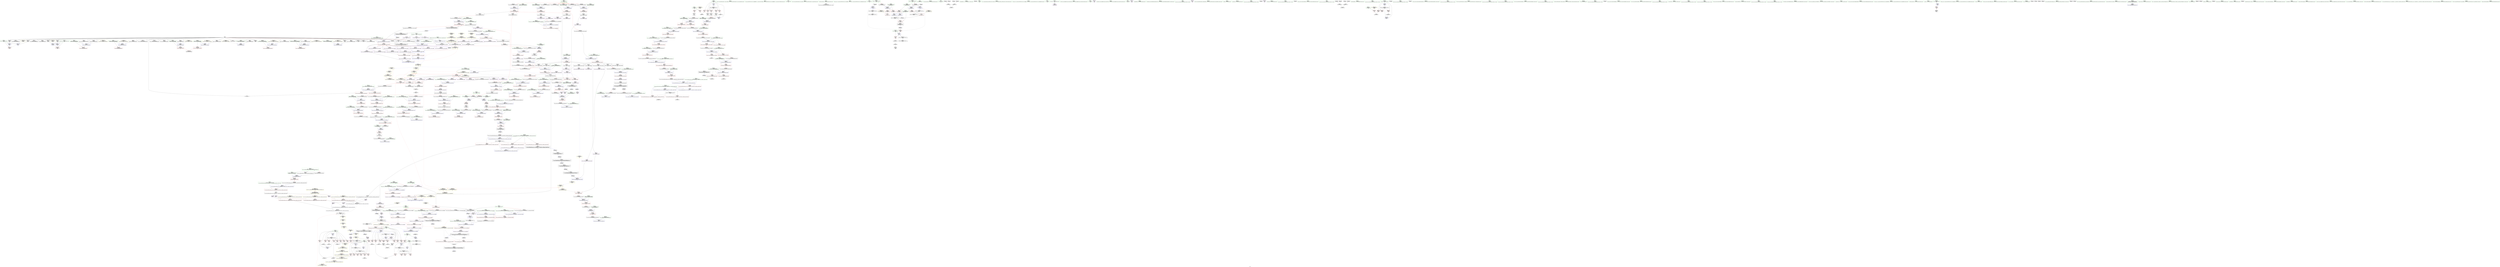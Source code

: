 digraph "SVFG" {
	label="SVFG";

	Node0x556bb78f72d0 [shape=record,color=grey,label="{NodeID: 0\nNullPtr|{|<s31>73}}"];
	Node0x556bb78f72d0 -> Node0x556bb793e540[style=solid];
	Node0x556bb78f72d0 -> Node0x556bb793e640[style=solid];
	Node0x556bb78f72d0 -> Node0x556bb793e710[style=solid];
	Node0x556bb78f72d0 -> Node0x556bb793e7e0[style=solid];
	Node0x556bb78f72d0 -> Node0x556bb793e8b0[style=solid];
	Node0x556bb78f72d0 -> Node0x556bb793e980[style=solid];
	Node0x556bb78f72d0 -> Node0x556bb793ea50[style=solid];
	Node0x556bb78f72d0 -> Node0x556bb793eb20[style=solid];
	Node0x556bb78f72d0 -> Node0x556bb793ebf0[style=solid];
	Node0x556bb78f72d0 -> Node0x556bb793ecc0[style=solid];
	Node0x556bb78f72d0 -> Node0x556bb793ed90[style=solid];
	Node0x556bb78f72d0 -> Node0x556bb793ee60[style=solid];
	Node0x556bb78f72d0 -> Node0x556bb793ef30[style=solid];
	Node0x556bb78f72d0 -> Node0x556bb793f000[style=solid];
	Node0x556bb78f72d0 -> Node0x556bb793f0d0[style=solid];
	Node0x556bb78f72d0 -> Node0x556bb793f1a0[style=solid];
	Node0x556bb78f72d0 -> Node0x556bb793f270[style=solid];
	Node0x556bb78f72d0 -> Node0x556bb793f340[style=solid];
	Node0x556bb78f72d0 -> Node0x556bb793f410[style=solid];
	Node0x556bb78f72d0 -> Node0x556bb793f4e0[style=solid];
	Node0x556bb78f72d0 -> Node0x556bb793f5b0[style=solid];
	Node0x556bb78f72d0 -> Node0x556bb793f680[style=solid];
	Node0x556bb78f72d0 -> Node0x556bb793f750[style=solid];
	Node0x556bb78f72d0 -> Node0x556bb793f820[style=solid];
	Node0x556bb78f72d0 -> Node0x556bb793f8f0[style=solid];
	Node0x556bb78f72d0 -> Node0x556bb795a540[style=solid];
	Node0x556bb78f72d0 -> Node0x556bb795d7d0[style=solid];
	Node0x556bb78f72d0 -> Node0x556bb795d8a0[style=solid];
	Node0x556bb78f72d0 -> Node0x556bb795d970[style=solid];
	Node0x556bb78f72d0 -> Node0x556bb7974fa0[style=solid];
	Node0x556bb78f72d0 -> Node0x556bb79777c0[style=solid];
	Node0x556bb78f72d0:s31 -> Node0x556bb7a008a0[style=solid,color=red];
	Node0x556bb79768c0 [shape=record,color=grey,label="{NodeID: 941\n267 = Binary(266, 123, )\n}"];
	Node0x556bb79768c0 -> Node0x556bb795b5b0[style=solid];
	Node0x556bb795f850 [shape=record,color=blue,label="{NodeID: 609\n978\<--998\n__niter\<--dec\n_ZSt10__fill_n_aIP4TilemS0_EN9__gnu_cxx11__enable_ifIXntsr11__is_scalarIT1_EE7__valueET_E6__typeES5_T0_RKS4_\n}"];
	Node0x556bb795f850 -> Node0x556bb79ab6a0[style=dashed];
	Node0x556bb7947390 [shape=record,color=red,label="{NodeID: 443\n693\<--659\nexn\<--exn.slot\n_ZNSt12_Vector_baseI4TileSaIS0_EED2Ev\n|{<s0>67}}"];
	Node0x556bb7947390:s0 -> Node0x556bb7a062f0[style=solid,color=red];
	Node0x556bb79c4060 [shape=record,color=yellow,style=double,label="{NodeID: 1384\n75V_2 = CSCHI(MR_75V_1)\npts\{4320000 \}\nCS[]}"];
	Node0x556bb79c4060 -> Node0x556bb7945990[style=dashed];
	Node0x556bb794a970 [shape=record,color=black,label="{NodeID: 277\n1007\<--1012\n_ZSt12__niter_baseIP4TileET_S2__ret\<--\n_ZSt12__niter_baseIP4TileET_S2_\n|{<s0>81}}"];
	Node0x556bb794a970:s0 -> Node0x556bb79ff720[style=solid,color=blue];
	Node0x556bb793a910 [shape=record,color=green,label="{NodeID: 111\n613\<--614\n_ZNSt12_Vector_baseI4TileSaIS0_EE17_M_create_storageEm\<--_ZNSt12_Vector_baseI4TileSaIS0_EE17_M_create_storageEm_field_insensitive\n}"];
	Node0x556bb795cba0 [shape=record,color=blue,label="{NodeID: 554\n576\<--575\nthis.addr\<--this\n_ZN9__gnu_cxx13new_allocatorI4TileEC2Ev\n}"];
	Node0x556bb795cba0 -> Node0x556bb7946aa0[style=dashed];
	Node0x556bb7a05650 [shape=record,color=black,label="{NodeID: 1495\n751 = PHI(606, 682, 690, )\n0th arg _ZNSt12_Vector_baseI4TileSaIS0_EE12_Vector_implD2Ev }"];
	Node0x556bb7a05650 -> Node0x556bb795de50[style=solid];
	Node0x556bb79446e0 [shape=record,color=red,label="{NodeID: 388\n208\<--78\n\<--expe\n_Z3algv\n}"];
	Node0x556bb79446e0 -> Node0x556bb79483c0[style=solid];
	Node0x556bb793f8f0 [shape=record,color=black,label="{NodeID: 222\n688\<--3\n\<--dummyVal\n_ZNSt12_Vector_baseI4TileSaIS0_EED2Ev\n}"];
	Node0x556bb793f8f0 -> Node0x556bb795d560[style=solid];
	Node0x556bb793bc50 [shape=record,color=green,label="{NodeID: 56\n169\<--170\n_ZN9__gnu_cxxneIP4TileSt6vectorIS1_SaIS1_EEEEbRKNS_17__normal_iteratorIT_T0_EESB_\<--_ZN9__gnu_cxxneIP4TileSt6vectorIS1_SaIS1_EEEEbRKNS_17__normal_iteratorIT_T0_EESB__field_insensitive\n}"];
	Node0x556bb7959e90 [shape=record,color=red,label="{NodeID: 499\n1155\<--1149\n\<--__i.addr\n_ZN9__gnu_cxx17__normal_iteratorIP4TileSt6vectorIS1_SaIS1_EEEC2ERKS2_\n}"];
	Node0x556bb7959e90 -> Node0x556bb7959f60[style=solid];
	Node0x556bb79ff5e0 [shape=record,color=black,label="{NodeID: 1440\n936 = PHI(940, )\n}"];
	Node0x556bb79ff5e0 -> Node0x556bb794a560[style=solid];
	Node0x556bb794d780 [shape=record,color=purple,label="{NodeID: 333\n738\<--727\n_M_impl4\<--this1\n_ZNSt12_Vector_baseI4TileSaIS0_EE17_M_create_storageEm\n}"];
	Node0x556bb7942e00 [shape=record,color=green,label="{NodeID: 167\n976\<--977\n__value.addr\<--__value.addr_field_insensitive\n_ZSt10__fill_n_aIP4TilemS0_EN9__gnu_cxx11__enable_ifIXntsr11__is_scalarIT1_EE7__valueET_E6__typeES5_T0_RKS4_\n}"];
	Node0x556bb7942e00 -> Node0x556bb7958ff0[style=solid];
	Node0x556bb7942e00 -> Node0x556bb795f440[style=solid];
	Node0x556bb79b2740 [shape=record,color=yellow,style=double,label="{NodeID: 1108\n148V_1 = ENCHI(MR_148V_0)\npts\{599 \}\nFun[_ZNSt12_Vector_baseI4TileSaIS0_EEC2EmRKS1_]}"];
	Node0x556bb79b2740 -> Node0x556bb795cfb0[style=dashed];
	Node0x556bb790c830 [shape=record,color=green,label="{NodeID: 1\n7\<--1\n__dso_handle\<--dummyObj\nGlob }"];
	Node0x556bb7976a40 [shape=record,color=grey,label="{NodeID: 942\n262 = Binary(261, 123, )\n}"];
	Node0x556bb7976a40 -> Node0x556bb795b4e0[style=solid];
	Node0x556bb795f920 [shape=record,color=blue,label="{NodeID: 610\n972\<--1002\n__first.addr\<--incdec.ptr\n_ZSt10__fill_n_aIP4TilemS0_EN9__gnu_cxx11__enable_ifIXntsr11__is_scalarIT1_EE7__valueET_E6__typeES5_T0_RKS4_\n}"];
	Node0x556bb795f920 -> Node0x556bb79ab1a0[style=dashed];
	Node0x556bb7947460 [shape=record,color=red,label="{NodeID: 444\n667\<--666\n\<--_M_start\n_ZNSt12_Vector_baseI4TileSaIS0_EED2Ev\n|{<s0>64}}"];
	Node0x556bb7947460:s0 -> Node0x556bb7a00180[style=solid,color=red];
	Node0x556bb794aa40 [shape=record,color=black,label="{NodeID: 278\n1037\<--1036\n\<--_M_impl\n_ZNSt12_Vector_baseI4TileSaIS0_EE13_M_deallocateEPS0_m\n|{<s0>84}}"];
	Node0x556bb794aa40:s0 -> Node0x556bb7a00c60[style=solid,color=red];
	Node0x556bb793aa10 [shape=record,color=green,label="{NodeID: 112\n622\<--623\n_ZNSt12_Vector_baseI4TileSaIS0_EE12_Vector_implD2Ev\<--_ZNSt12_Vector_baseI4TileSaIS0_EE12_Vector_implD2Ev_field_insensitive\n}"];
	Node0x556bb79af3c0 [shape=record,color=yellow,style=double,label="{NodeID: 1053\n101V_1 = ENCHI(MR_101V_0)\npts\{507 \}\nFun[_ZNSt6vectorI4TileSaIS0_EED2Ev]}"];
	Node0x556bb79af3c0 -> Node0x556bb795c790[style=dashed];
	Node0x556bb795cc70 [shape=record,color=blue,label="{NodeID: 555\n583\<--582\nthis.addr\<--this\n_ZN9__gnu_cxx13new_allocatorI4TileED2Ev\n}"];
	Node0x556bb795cc70 -> Node0x556bb7946b70[style=dashed];
	Node0x556bb7a05900 [shape=record,color=black,label="{NodeID: 1496\n631 = PHI(331, )\n0th arg _ZNSt6vectorI4TileSaIS0_EE21_M_default_initializeEm }"];
	Node0x556bb7a05900 -> Node0x556bb795d150[style=solid];
	Node0x556bb79447b0 [shape=record,color=red,label="{NodeID: 389\n176\<--175\n\<--x31\n_Z3algv\n}"];
	Node0x556bb79447b0 -> Node0x556bb79762c0[style=solid];
	Node0x556bb793f9c0 [shape=record,color=black,label="{NodeID: 223\n31\<--32\n\<--_ZNSt8ios_base4InitD1Ev\nCan only get source location for instruction, argument, global var or function.}"];
	Node0x556bb793bd50 [shape=record,color=green,label="{NodeID: 57\n173\<--174\n_ZNK9__gnu_cxx17__normal_iteratorIP4TileSt6vectorIS1_SaIS1_EEEptEv\<--_ZNK9__gnu_cxx17__normal_iteratorIP4TileSt6vectorIS1_SaIS1_EEEptEv_field_insensitive\n}"];
	Node0x556bb7959f60 [shape=record,color=red,label="{NodeID: 500\n1156\<--1155\n\<--\n_ZN9__gnu_cxx17__normal_iteratorIP4TileSt6vectorIS1_SaIS1_EEEC2ERKS2_\n}"];
	Node0x556bb7959f60 -> Node0x556bb7960960[style=solid];
	Node0x556bb79ff720 [shape=record,color=black,label="{NodeID: 1441\n954 = PHI(1007, )\n|{<s0>82}}"];
	Node0x556bb79ff720:s0 -> Node0x556bb7a06a20[style=solid,color=red];
	Node0x556bb794d850 [shape=record,color=purple,label="{NodeID: 334\n739\<--727\n_M_finish\<--this1\n_ZNSt12_Vector_baseI4TileSaIS0_EE17_M_create_storageEm\n}"];
	Node0x556bb794d850 -> Node0x556bb795dcb0[style=solid];
	Node0x556bb7942ed0 [shape=record,color=green,label="{NodeID: 168\n978\<--979\n__niter\<--__niter_field_insensitive\n_ZSt10__fill_n_aIP4TilemS0_EN9__gnu_cxx11__enable_ifIXntsr11__is_scalarIT1_EE7__valueET_E6__typeES5_T0_RKS4_\n}"];
	Node0x556bb7942ed0 -> Node0x556bb79590c0[style=solid];
	Node0x556bb7942ed0 -> Node0x556bb7959190[style=solid];
	Node0x556bb7942ed0 -> Node0x556bb795f510[style=solid];
	Node0x556bb7942ed0 -> Node0x556bb795f850[style=solid];
	Node0x556bb79b2820 [shape=record,color=yellow,style=double,label="{NodeID: 1109\n150V_1 = ENCHI(MR_150V_0)\npts\{601 \}\nFun[_ZNSt12_Vector_baseI4TileSaIS0_EEC2EmRKS1_]}"];
	Node0x556bb79b2820 -> Node0x556bb795d080[style=dashed];
	Node0x556bb79371b0 [shape=record,color=green,label="{NodeID: 2\n8\<--1\n_ZSt3cin\<--dummyObj\nGlob }"];
	Node0x556bb7976bc0 [shape=record,color=grey,label="{NodeID: 943\n198 = cmp(196, 95, )\n}"];
	Node0x556bb7976bc0 -> Node0x556bb793fe00[style=solid];
	Node0x556bb795f9f0 [shape=record,color=blue,label="{NodeID: 611\n1009\<--1008\n__it.addr\<--__it\n_ZSt12__niter_baseIP4TileET_S2_\n}"];
	Node0x556bb795f9f0 -> Node0x556bb7959260[style=dashed];
	Node0x556bb7947530 [shape=record,color=red,label="{NodeID: 445\n670\<--669\n\<--_M_end_of_storage\n_ZNSt12_Vector_baseI4TileSaIS0_EED2Ev\n}"];
	Node0x556bb7947530 -> Node0x556bb79496c0[style=solid];
	Node0x556bb79c4320 [shape=record,color=yellow,style=double,label="{NodeID: 1386\n152V_2 = CSCHI(MR_152V_1)\npts\{510000 510001 510002 \}\nCS[]|{<s0>60|<s1>60|<s2>60}}"];
	Node0x556bb79c4320:s0 -> Node0x556bb795dbe0[style=dashed,color=red];
	Node0x556bb79c4320:s1 -> Node0x556bb795dcb0[style=dashed,color=red];
	Node0x556bb79c4320:s2 -> Node0x556bb795dd80[style=dashed,color=red];
	Node0x556bb794ab10 [shape=record,color=black,label="{NodeID: 279\n1071\<--1070\n\<--\n_ZNSt16allocator_traitsISaI4TileEE10deallocateERS1_PS0_m\n|{<s0>87}}"];
	Node0x556bb794ab10:s0 -> Node0x556bb7a06470[style=solid,color=red];
	Node0x556bb793ab10 [shape=record,color=green,label="{NodeID: 113\n633\<--634\nthis.addr\<--this.addr_field_insensitive\n_ZNSt6vectorI4TileSaIS0_EE21_M_default_initializeEm\n}"];
	Node0x556bb793ab10 -> Node0x556bb7947050[style=solid];
	Node0x556bb793ab10 -> Node0x556bb795d150[style=solid];
	Node0x556bb79af4a0 [shape=record,color=yellow,style=double,label="{NodeID: 1054\n103V_1 = ENCHI(MR_103V_0)\npts\{509 \}\nFun[_ZNSt6vectorI4TileSaIS0_EED2Ev]}"];
	Node0x556bb79af4a0 -> Node0x556bb795c860[style=dashed];
	Node0x556bb795cd40 [shape=record,color=blue,label="{NodeID: 556\n592\<--589\nthis.addr\<--this\n_ZNSt12_Vector_baseI4TileSaIS0_EEC2EmRKS1_\n}"];
	Node0x556bb795cd40 -> Node0x556bb7946c40[style=dashed];
	Node0x556bb7a05a10 [shape=record,color=black,label="{NodeID: 1497\n632 = PHI(338, )\n1st arg _ZNSt6vectorI4TileSaIS0_EE21_M_default_initializeEm }"];
	Node0x556bb7a05a10 -> Node0x556bb795d220[style=solid];
	Node0x556bb7944880 [shape=record,color=red,label="{NodeID: 390\n185\<--184\n\<--y35\n_Z3algv\n}"];
	Node0x556bb7944880 -> Node0x556bb7975fc0[style=solid];
	Node0x556bb793fac0 [shape=record,color=black,label="{NodeID: 224\n84\<--83\nconv\<--\n_Z3algv\n|{<s0>5}}"];
	Node0x556bb793fac0:s0 -> Node0x556bb7a032e0[style=solid,color=red];
	Node0x556bb79b5cb0 [shape=record,color=yellow,style=double,label="{NodeID: 1165\n28V_1 = ENCHI(MR_28V_0)\npts\{510000 \}\nFun[_ZNSt6vectorI4TileSaIS0_EEixEm]}"];
	Node0x556bb79b5cb0 -> Node0x556bb7945310[style=dashed];
	Node0x556bb793be50 [shape=record,color=green,label="{NodeID: 58\n180\<--181\nabs\<--abs_field_insensitive\n}"];
	Node0x556bb795a030 [shape=record,color=red,label="{NodeID: 501\n1164\<--1161\nthis1\<--this.addr\n_ZNK9__gnu_cxx17__normal_iteratorIP4TileSt6vectorIS1_SaIS1_EEE4baseEv\n}"];
	Node0x556bb795a030 -> Node0x556bb794e550[style=solid];
	Node0x556bb79ff860 [shape=record,color=black,label="{NodeID: 1442\n959 = PHI(968, )\n}"];
	Node0x556bb79ff860 -> Node0x556bb794a630[style=solid];
	Node0x556bb794d920 [shape=record,color=purple,label="{NodeID: 335\n741\<--727\n_M_impl5\<--this1\n_ZNSt12_Vector_baseI4TileSaIS0_EE17_M_create_storageEm\n}"];
	Node0x556bb7942fa0 [shape=record,color=green,label="{NodeID: 169\n994\<--995\nllvm.memcpy.p0i8.p0i8.i64\<--llvm.memcpy.p0i8.p0i8.i64_field_insensitive\n}"];
	Node0x556bb79b2900 [shape=record,color=yellow,style=double,label="{NodeID: 1110\n152V_1 = ENCHI(MR_152V_0)\npts\{510000 510001 510002 \}\nFun[_ZNSt12_Vector_baseI4TileSaIS0_EEC2EmRKS1_]|{<s0>59|<s1>59|<s2>59}}"];
	Node0x556bb79b2900:s0 -> Node0x556bb795d7d0[style=dashed,color=red];
	Node0x556bb79b2900:s1 -> Node0x556bb795d8a0[style=dashed,color=red];
	Node0x556bb79b2900:s2 -> Node0x556bb795d970[style=dashed,color=red];
	Node0x556bb7937240 [shape=record,color=green,label="{NodeID: 3\n9\<--1\n_ZSt4cout\<--dummyObj\nGlob }"];
	Node0x556bb7976d40 [shape=record,color=grey,label="{NodeID: 944\n228 = cmp(222, 227, )\n}"];
	Node0x556bb795fac0 [shape=record,color=blue,label="{NodeID: 612\n1023\<--1020\nthis.addr\<--this\n_ZNSt12_Vector_baseI4TileSaIS0_EE13_M_deallocateEPS0_m\n}"];
	Node0x556bb795fac0 -> Node0x556bb7959330[style=dashed];
	Node0x556bb7947600 [shape=record,color=red,label="{NodeID: 446\n673\<--672\n\<--_M_start4\n_ZNSt12_Vector_baseI4TileSaIS0_EED2Ev\n}"];
	Node0x556bb7947600 -> Node0x556bb7949790[style=solid];
	Node0x556bb79c4480 [shape=record,color=yellow,style=double,label="{NodeID: 1387\n152V_3 = CSCHI(MR_152V_2)\npts\{510000 510001 510002 \}\nCS[]|{<s0>41|<s1>41|<s2>41}}"];
	Node0x556bb79c4480:s0 -> Node0x556bb79c39a0[style=dashed,color=blue];
	Node0x556bb79c4480:s1 -> Node0x556bb79c3b00[style=dashed,color=blue];
	Node0x556bb79c4480:s2 -> Node0x556bb79c3be0[style=dashed,color=blue];
	Node0x556bb794abe0 [shape=record,color=black,label="{NodeID: 280\n1093\<--1092\n\<--\n_ZN9__gnu_cxx13new_allocatorI4TileE10deallocateEPS1_m\n}"];
	Node0x556bb7940020 [shape=record,color=green,label="{NodeID: 114\n635\<--636\n__n.addr\<--__n.addr_field_insensitive\n_ZNSt6vectorI4TileSaIS0_EE21_M_default_initializeEm\n}"];
	Node0x556bb7940020 -> Node0x556bb7947120[style=solid];
	Node0x556bb7940020 -> Node0x556bb795d220[style=solid];
	Node0x556bb79af580 [shape=record,color=yellow,style=double,label="{NodeID: 1055\n28V_1 = ENCHI(MR_28V_0)\npts\{510000 \}\nFun[_ZNSt6vectorI4TileSaIS0_EED2Ev]|{|<s1>51|<s2>52}}"];
	Node0x556bb79af580 -> Node0x556bb79464f0[style=dashed];
	Node0x556bb79af580:s1 -> Node0x556bb79b4580[style=dashed,color=red];
	Node0x556bb79af580:s2 -> Node0x556bb79b4580[style=dashed,color=red];
	Node0x556bb795ce10 [shape=record,color=blue,label="{NodeID: 557\n594\<--590\n__n.addr\<--__n\n_ZNSt12_Vector_baseI4TileSaIS0_EEC2EmRKS1_\n}"];
	Node0x556bb795ce10 -> Node0x556bb7946d10[style=dashed];
	Node0x556bb7a05b20 [shape=record,color=black,label="{NodeID: 1498\n1120 = PHI(1113, )\n0th arg _ZSt8_DestroyIP4TileEvT_S2_ }"];
	Node0x556bb7a05b20 -> Node0x556bb7960480[style=solid];
	Node0x556bb7944950 [shape=record,color=red,label="{NodeID: 391\n193\<--190\n\<--call39\n_Z3algv\n}"];
	Node0x556bb7944950 -> Node0x556bb795b1a0[style=solid];
	Node0x556bb793fb90 [shape=record,color=black,label="{NodeID: 225\n102\<--101\nconv1\<--\n_Z3algv\n|{<s0>7}}"];
	Node0x556bb793fb90:s0 -> Node0x556bb7a070c0[style=solid,color=red];
	Node0x556bb79b5d90 [shape=record,color=yellow,style=double,label="{NodeID: 1166\n26V_1 = ENCHI(MR_26V_0)\npts\{854 \}\nFun[_ZSt6fill_nIP4TilemS0_ET_S2_T0_RKT1_]|{<s0>82}}"];
	Node0x556bb79b5d90:s0 -> Node0x556bb79abba0[style=dashed,color=red];
	Node0x556bb793bf50 [shape=record,color=green,label="{NodeID: 59\n191\<--192\n_ZSt3maxIiERKT_S2_S2_\<--_ZSt3maxIiERKT_S2_S2__field_insensitive\n}"];
	Node0x556bb795a100 [shape=record,color=red,label="{NodeID: 502\n1176\<--1175\ndummyVal\<--offset_0\n_ZSt10__fill_n_aIP4TilemS0_EN9__gnu_cxx11__enable_ifIXntsr11__is_scalarIT1_EE7__valueET_E6__typeES5_T0_RKS4_\n}"];
	Node0x556bb795a100 -> Node0x556bb795f5e0[style=solid];
	Node0x556bb79ff9a0 [shape=record,color=black,label="{NodeID: 1443\n1047 = PHI()\n}"];
	Node0x556bb794d9f0 [shape=record,color=purple,label="{NodeID: 336\n742\<--727\n_M_start6\<--this1\n_ZNSt12_Vector_baseI4TileSaIS0_EE17_M_create_storageEm\n}"];
	Node0x556bb794d9f0 -> Node0x556bb7947bb0[style=solid];
	Node0x556bb79430a0 [shape=record,color=green,label="{NodeID: 170\n1009\<--1010\n__it.addr\<--__it.addr_field_insensitive\n_ZSt12__niter_baseIP4TileET_S2_\n}"];
	Node0x556bb79430a0 -> Node0x556bb7959260[style=solid];
	Node0x556bb79430a0 -> Node0x556bb795f9f0[style=solid];
	Node0x556bb79374f0 [shape=record,color=green,label="{NodeID: 4\n10\<--1\n.str\<--dummyObj\nGlob }"];
	Node0x556bb7976ec0 [shape=record,color=grey,label="{NodeID: 945\n427 = cmp(423, 426, )\n}"];
	Node0x556bb7976ec0 -> Node0x556bb7948a90[style=solid];
	Node0x556bb795fb90 [shape=record,color=blue,label="{NodeID: 613\n1025\<--1021\n__p.addr\<--__p\n_ZNSt12_Vector_baseI4TileSaIS0_EE13_M_deallocateEPS0_m\n}"];
	Node0x556bb795fb90 -> Node0x556bb7959400[style=dashed];
	Node0x556bb795fb90 -> Node0x556bb79594d0[style=dashed];
	Node0x556bb79476d0 [shape=record,color=red,label="{NodeID: 447\n705\<--699\nthis1\<--this.addr\n_ZNSt12_Vector_baseI4TileSaIS0_EE12_Vector_implC2ERKS1_\n}"];
	Node0x556bb79476d0 -> Node0x556bb7949860[style=solid];
	Node0x556bb79476d0 -> Node0x556bb794d1d0[style=solid];
	Node0x556bb79476d0 -> Node0x556bb794d2a0[style=solid];
	Node0x556bb79476d0 -> Node0x556bb794d370[style=solid];
	Node0x556bb79c45e0 [shape=record,color=yellow,style=double,label="{NodeID: 1388\n26V_2 = CSCHI(MR_26V_1)\npts\{854 \}\nCS[]|{<s0>42}}"];
	Node0x556bb79c45e0:s0 -> Node0x556bb79c3cc0[style=dashed,color=blue];
	Node0x556bb794acb0 [shape=record,color=black,label="{NodeID: 281\n1159\<--1165\n_ZNK9__gnu_cxx17__normal_iteratorIP4TileSt6vectorIS1_SaIS1_EEE4baseEv_ret\<--_M_current\n_ZNK9__gnu_cxx17__normal_iteratorIP4TileSt6vectorIS1_SaIS1_EEE4baseEv\n|{<s0>46|<s1>47}}"];
	Node0x556bb794acb0:s0 -> Node0x556bb79fe560[style=solid,color=blue];
	Node0x556bb794acb0:s1 -> Node0x556bb79fe6a0[style=solid,color=blue];
	Node0x556bb79400f0 [shape=record,color=green,label="{NodeID: 115\n648\<--649\n_ZSt27__uninitialized_default_n_aIP4TilemS0_ET_S2_T0_RSaIT1_E\<--_ZSt27__uninitialized_default_n_aIP4TilemS0_ET_S2_T0_RSaIT1_E_field_insensitive\n}"];
	Node0x556bb79af660 [shape=record,color=yellow,style=double,label="{NodeID: 1056\n30V_1 = ENCHI(MR_30V_0)\npts\{510001 \}\nFun[_ZNSt6vectorI4TileSaIS0_EED2Ev]}"];
	Node0x556bb79af660 -> Node0x556bb79465c0[style=dashed];
	Node0x556bb795cee0 [shape=record,color=blue,label="{NodeID: 558\n596\<--591\n__a.addr\<--__a\n_ZNSt12_Vector_baseI4TileSaIS0_EEC2EmRKS1_\n}"];
	Node0x556bb795cee0 -> Node0x556bb7946de0[style=dashed];
	Node0x556bb7a05c30 [shape=record,color=black,label="{NodeID: 1499\n1121 = PHI(1114, )\n1st arg _ZSt8_DestroyIP4TileEvT_S2_ }"];
	Node0x556bb7a05c30 -> Node0x556bb7960550[style=solid];
	Node0x556bb7944a20 [shape=record,color=red,label="{NodeID: 392\n206\<--205\n\<--color41\n_Z3algv\n}"];
	Node0x556bb7944a20 -> Node0x556bb793fed0[style=solid];
	Node0x556bb793fc60 [shape=record,color=black,label="{NodeID: 226\n109\<--108\nconv6\<--\n_Z3algv\n|{<s0>9}}"];
	Node0x556bb793fc60:s0 -> Node0x556bb7a070c0[style=solid,color=red];
	Node0x556bb793c050 [shape=record,color=green,label="{NodeID: 60\n215\<--216\n_ZN9__gnu_cxx17__normal_iteratorIP4TileSt6vectorIS1_SaIS1_EEEppEv\<--_ZN9__gnu_cxx17__normal_iteratorIP4TileSt6vectorIS1_SaIS1_EEEppEv_field_insensitive\n}"];
	Node0x556bb795a1d0 [shape=record,color=red,label="{NodeID: 503\n1179\<--1178\ndummyVal\<--offset_1\n_ZSt10__fill_n_aIP4TilemS0_EN9__gnu_cxx11__enable_ifIXntsr11__is_scalarIT1_EE7__valueET_E6__typeES5_T0_RKS4_\n}"];
	Node0x556bb795a1d0 -> Node0x556bb795f6b0[style=solid];
	Node0x556bb79ffa70 [shape=record,color=black,label="{NodeID: 1444\n918 = PHI(911, )\n0th arg _ZNSt27__uninitialized_default_n_1ILb1EE18__uninit_default_nIP4TilemEET_S4_T0_ }"];
	Node0x556bb79ffa70 -> Node0x556bb795ee90[style=solid];
	Node0x556bb794dac0 [shape=record,color=purple,label="{NodeID: 337\n746\<--727\n_M_impl7\<--this1\n_ZNSt12_Vector_baseI4TileSaIS0_EE17_M_create_storageEm\n}"];
	Node0x556bb7943170 [shape=record,color=green,label="{NodeID: 171\n1023\<--1024\nthis.addr\<--this.addr_field_insensitive\n_ZNSt12_Vector_baseI4TileSaIS0_EE13_M_deallocateEPS0_m\n}"];
	Node0x556bb7943170 -> Node0x556bb7959330[style=solid];
	Node0x556bb7943170 -> Node0x556bb795fac0[style=solid];
	Node0x556bb79375b0 [shape=record,color=green,label="{NodeID: 5\n12\<--1\n.str.1\<--dummyObj\nGlob }"];
	Node0x556bb7977040 [shape=record,color=grey,label="{NodeID: 946\n210 = cmp(207, 209, )\n}"];
	Node0x556bb795fc60 [shape=record,color=blue,label="{NodeID: 614\n1027\<--1022\n__n.addr\<--__n\n_ZNSt12_Vector_baseI4TileSaIS0_EE13_M_deallocateEPS0_m\n}"];
	Node0x556bb795fc60 -> Node0x556bb79595a0[style=dashed];
	Node0x556bb79477a0 [shape=record,color=red,label="{NodeID: 448\n707\<--701\n\<--__a.addr\n_ZNSt12_Vector_baseI4TileSaIS0_EE12_Vector_implC2ERKS1_\n|{<s0>68}}"];
	Node0x556bb79477a0:s0 -> Node0x556bb7a068e0[style=solid,color=red];
	Node0x556bb79c4740 [shape=record,color=yellow,style=double,label="{NodeID: 1389\n26V_2 = CSCHI(MR_26V_1)\npts\{854 \}\nCS[]|{<s0>63}}"];
	Node0x556bb79c4740:s0 -> Node0x556bb79c45e0[style=dashed,color=blue];
	Node0x556bb794ad80 [shape=record,color=purple,label="{NodeID: 282\n29\<--4\n\<--_ZStL8__ioinit\n__cxx_global_var_init\n}"];
	Node0x556bb79401c0 [shape=record,color=green,label="{NodeID: 116\n657\<--658\nthis.addr\<--this.addr_field_insensitive\n_ZNSt12_Vector_baseI4TileSaIS0_EED2Ev\n}"];
	Node0x556bb79401c0 -> Node0x556bb79472c0[style=solid];
	Node0x556bb79401c0 -> Node0x556bb795d3c0[style=solid];
	Node0x556bb79af740 [shape=record,color=yellow,style=double,label="{NodeID: 1057\n32V_1 = ENCHI(MR_32V_0)\npts\{510002 \}\nFun[_ZNSt6vectorI4TileSaIS0_EED2Ev]|{<s0>51|<s1>52}}"];
	Node0x556bb79af740:s0 -> Node0x556bb79b4660[style=dashed,color=red];
	Node0x556bb79af740:s1 -> Node0x556bb79b4660[style=dashed,color=red];
	Node0x556bb795cfb0 [shape=record,color=blue,label="{NodeID: 559\n598\<--617\nexn.slot\<--\n_ZNSt12_Vector_baseI4TileSaIS0_EEC2EmRKS1_\n}"];
	Node0x556bb795cfb0 -> Node0x556bb7946eb0[style=dashed];
	Node0x556bb7a05d40 [shape=record,color=black,label="{NodeID: 1500\n656 = PHI(348, 527, 535, )\n0th arg _ZNSt12_Vector_baseI4TileSaIS0_EED2Ev }"];
	Node0x556bb7a05d40 -> Node0x556bb795d3c0[style=solid];
	Node0x556bb7944af0 [shape=record,color=red,label="{NodeID: 393\n308\<--305\nthis1\<--this.addr\n_ZNSaI4TileEC2Ev\n}"];
	Node0x556bb7944af0 -> Node0x556bb7948450[style=solid];
	Node0x556bb793fd30 [shape=record,color=black,label="{NodeID: 227\n114\<--113\nconv10\<--\n_Z3algv\n|{<s0>11}}"];
	Node0x556bb793fd30:s0 -> Node0x556bb7a070c0[style=solid,color=red];
	Node0x556bb793c150 [shape=record,color=green,label="{NodeID: 61\n275\<--276\n_ZStlsISt11char_traitsIcEERSt13basic_ostreamIcT_ES5_PKc\<--_ZStlsISt11char_traitsIcEERSt13basic_ostreamIcT_ES5_PKc_field_insensitive\n}"];
	Node0x556bb795a2a0 [shape=record,color=red,label="{NodeID: 504\n1182\<--1181\ndummyVal\<--offset_2\n_ZSt10__fill_n_aIP4TilemS0_EN9__gnu_cxx11__enable_ifIXntsr11__is_scalarIT1_EE7__valueET_E6__typeES5_T0_RKS4_\n}"];
	Node0x556bb795a2a0 -> Node0x556bb795f780[style=solid];
	Node0x556bb79ffbe0 [shape=record,color=black,label="{NodeID: 1445\n919 = PHI(912, )\n1st arg _ZNSt27__uninitialized_default_n_1ILb1EE18__uninit_default_nIP4TilemEET_S4_T0_ }"];
	Node0x556bb79ffbe0 -> Node0x556bb795ef60[style=solid];
	Node0x556bb794db90 [shape=record,color=purple,label="{NodeID: 338\n747\<--727\n_M_end_of_storage\<--this1\n_ZNSt12_Vector_baseI4TileSaIS0_EE17_M_create_storageEm\n}"];
	Node0x556bb794db90 -> Node0x556bb795dd80[style=solid];
	Node0x556bb7943240 [shape=record,color=green,label="{NodeID: 172\n1025\<--1026\n__p.addr\<--__p.addr_field_insensitive\n_ZNSt12_Vector_baseI4TileSaIS0_EE13_M_deallocateEPS0_m\n}"];
	Node0x556bb7943240 -> Node0x556bb7959400[style=solid];
	Node0x556bb7943240 -> Node0x556bb79594d0[style=solid];
	Node0x556bb7943240 -> Node0x556bb795fb90[style=solid];
	Node0x556bb7937670 [shape=record,color=green,label="{NodeID: 6\n14\<--1\n.str.2\<--dummyObj\nGlob }"];
	Node0x556bb79771c0 [shape=record,color=grey,label="{NodeID: 947\n987 = cmp(986, 799, )\n}"];
	Node0x556bb795fd30 [shape=record,color=blue,label="{NodeID: 615\n1061\<--1058\n__a.addr\<--__a\n_ZNSt16allocator_traitsISaI4TileEE10deallocateERS1_PS0_m\n}"];
	Node0x556bb795fd30 -> Node0x556bb7959670[style=dashed];
	Node0x556bb7947870 [shape=record,color=red,label="{NodeID: 449\n727\<--721\nthis1\<--this.addr\n_ZNSt12_Vector_baseI4TileSaIS0_EE17_M_create_storageEm\n|{|<s10>69}}"];
	Node0x556bb7947870 -> Node0x556bb794d440[style=solid];
	Node0x556bb7947870 -> Node0x556bb794d510[style=solid];
	Node0x556bb7947870 -> Node0x556bb794d5e0[style=solid];
	Node0x556bb7947870 -> Node0x556bb794d6b0[style=solid];
	Node0x556bb7947870 -> Node0x556bb794d780[style=solid];
	Node0x556bb7947870 -> Node0x556bb794d850[style=solid];
	Node0x556bb7947870 -> Node0x556bb794d920[style=solid];
	Node0x556bb7947870 -> Node0x556bb794d9f0[style=solid];
	Node0x556bb7947870 -> Node0x556bb794dac0[style=solid];
	Node0x556bb7947870 -> Node0x556bb794db90[style=solid];
	Node0x556bb7947870:s10 -> Node0x556bb7a040a0[style=solid,color=red];
	Node0x556bb79c48a0 [shape=record,color=yellow,style=double,label="{NodeID: 1390\n26V_2 = CSCHI(MR_26V_1)\npts\{854 \}\nCS[]|{<s0>77}}"];
	Node0x556bb79c48a0:s0 -> Node0x556bb79c4740[style=dashed,color=blue];
	Node0x556bb794ae50 [shape=record,color=purple,label="{NodeID: 283\n273\<--10\n\<--.str\n_Z3algv\n}"];
	Node0x556bb7940290 [shape=record,color=green,label="{NodeID: 117\n659\<--660\nexn.slot\<--exn.slot_field_insensitive\n_ZNSt12_Vector_baseI4TileSaIS0_EED2Ev\n}"];
	Node0x556bb7940290 -> Node0x556bb7947390[style=solid];
	Node0x556bb7940290 -> Node0x556bb795d490[style=solid];
	Node0x556bb795d080 [shape=record,color=blue,label="{NodeID: 560\n600\<--619\nehselector.slot\<--\n_ZNSt12_Vector_baseI4TileSaIS0_EEC2EmRKS1_\n}"];
	Node0x556bb795d080 -> Node0x556bb7946f80[style=dashed];
	Node0x556bb7a05fc0 [shape=record,color=black,label="{NodeID: 1501\n871 = PHI(643, )\n0th arg _ZSt27__uninitialized_default_n_aIP4TilemS0_ET_S2_T0_RSaIT1_E }"];
	Node0x556bb7a05fc0 -> Node0x556bb795e8e0[style=solid];
	Node0x556bb7944bc0 [shape=record,color=red,label="{NodeID: 394\n331\<--318\nthis1\<--this.addr\n_ZNSt6vectorI4TileSaIS0_EEC2EmRKS1_\n|{|<s2>42}}"];
	Node0x556bb7944bc0 -> Node0x556bb79484e0[style=solid];
	Node0x556bb7944bc0 -> Node0x556bb79485b0[style=solid];
	Node0x556bb7944bc0:s2 -> Node0x556bb7a05900[style=solid,color=red];
	Node0x556bb793fe00 [shape=record,color=black,label="{NodeID: 228\n199\<--198\n\<--tobool\n_Z3algv\n}"];
	Node0x556bb793c250 [shape=record,color=green,label="{NodeID: 62\n278\<--279\n_ZSt4endlIcSt11char_traitsIcEERSt13basic_ostreamIT_T0_ES6_\<--_ZSt4endlIcSt11char_traitsIcEERSt13basic_ostreamIT_T0_ES6__field_insensitive\n}"];
	Node0x556bb795a370 [shape=record,color=blue,label="{NodeID: 505\n1171\<--19\nllvm.global_ctors_0\<--\nGlob }"];
	Node0x556bb79ffd20 [shape=record,color=black,label="{NodeID: 1446\n430 = PHI(50, )\n0th arg _ZNSt6vectorI4TileSaIS0_EE3endEv }"];
	Node0x556bb79ffd20 -> Node0x556bb795c040[style=solid];
	Node0x556bb794dc60 [shape=record,color=purple,label="{NodeID: 339\n801\<--796\n_M_impl\<--this1\n_ZNSt12_Vector_baseI4TileSaIS0_EE11_M_allocateEm\n}"];
	Node0x556bb794dc60 -> Node0x556bb7949ba0[style=solid];
	Node0x556bb7943310 [shape=record,color=green,label="{NodeID: 173\n1027\<--1028\n__n.addr\<--__n.addr_field_insensitive\n_ZNSt12_Vector_baseI4TileSaIS0_EE13_M_deallocateEPS0_m\n}"];
	Node0x556bb7943310 -> Node0x556bb79595a0[style=solid];
	Node0x556bb7943310 -> Node0x556bb795fc60[style=solid];
	Node0x556bb7937ee0 [shape=record,color=green,label="{NodeID: 7\n16\<--1\n.str.3\<--dummyObj\nGlob }"];
	Node0x556bb7977340 [shape=record,color=grey,label="{NodeID: 948\n459 = cmp(456, 458, )\n}"];
	Node0x556bb795fe00 [shape=record,color=blue,label="{NodeID: 616\n1063\<--1059\n__p.addr\<--__p\n_ZNSt16allocator_traitsISaI4TileEE10deallocateERS1_PS0_m\n}"];
	Node0x556bb795fe00 -> Node0x556bb7959740[style=dashed];
	Node0x556bb7947940 [shape=record,color=red,label="{NodeID: 450\n728\<--723\n\<--__n.addr\n_ZNSt12_Vector_baseI4TileSaIS0_EE17_M_create_storageEm\n|{<s0>69}}"];
	Node0x556bb7947940:s0 -> Node0x556bb7a041b0[style=solid,color=red];
	Node0x556bb79c4a00 [shape=record,color=yellow,style=double,label="{NodeID: 1391\n26V_2 = CSCHI(MR_26V_1)\npts\{854 \}\nCS[]|{<s0>78}}"];
	Node0x556bb79c4a00:s0 -> Node0x556bb79c48a0[style=dashed,color=blue];
	Node0x556bb794af20 [shape=record,color=purple,label="{NodeID: 284\n287\<--12\n\<--.str.1\n_Z3algv\n}"];
	Node0x556bb7940360 [shape=record,color=green,label="{NodeID: 118\n661\<--662\nehselector.slot\<--ehselector.slot_field_insensitive\n_ZNSt12_Vector_baseI4TileSaIS0_EED2Ev\n}"];
	Node0x556bb7940360 -> Node0x556bb795d560[style=solid];
	Node0x556bb795d150 [shape=record,color=blue,label="{NodeID: 561\n633\<--631\nthis.addr\<--this\n_ZNSt6vectorI4TileSaIS0_EE21_M_default_initializeEm\n}"];
	Node0x556bb795d150 -> Node0x556bb7947050[style=dashed];
	Node0x556bb7a060d0 [shape=record,color=black,label="{NodeID: 1502\n872 = PHI(644, )\n1st arg _ZSt27__uninitialized_default_n_aIP4TilemS0_ET_S2_T0_RSaIT1_E }"];
	Node0x556bb7a060d0 -> Node0x556bb795e9b0[style=solid];
	Node0x556bb7944c90 [shape=record,color=red,label="{NodeID: 395\n333\<--320\n\<--__n.addr\n_ZNSt6vectorI4TileSaIS0_EEC2EmRKS1_\n|{<s0>41}}"];
	Node0x556bb7944c90:s0 -> Node0x556bb7a043d0[style=solid,color=red];
	Node0x556bb793fed0 [shape=record,color=black,label="{NodeID: 229\n207\<--206\nconv42\<--\n_Z3algv\n}"];
	Node0x556bb793fed0 -> Node0x556bb7977040[style=solid];
	Node0x556bb79b6140 [shape=record,color=yellow,style=double,label="{NodeID: 1170\n223V_1 = ENCHI(MR_223V_0)\npts\{9250000 9250001 9250002 \}\nFun[_ZSt6fill_nIP4TilemS0_ET_S2_T0_RKT1_]|{<s0>82|<s1>82|<s2>82}}"];
	Node0x556bb79b6140:s0 -> Node0x556bb79b5390[style=dashed,color=red];
	Node0x556bb79b6140:s1 -> Node0x556bb79b54a0[style=dashed,color=red];
	Node0x556bb79b6140:s2 -> Node0x556bb79b59e0[style=dashed,color=red];
	Node0x556bb793c350 [shape=record,color=green,label="{NodeID: 63\n280\<--281\n_ZNSolsEPFRSoS_E\<--_ZNSolsEPFRSoS_E_field_insensitive\n}"];
	Node0x556bb79a5ca0 [shape=record,color=black,label="{NodeID: 1004\nMR_34V_6 = PHI(MR_34V_7, MR_34V_5, )\npts\{690000 \}\n|{|<s2>17|<s3>18|<s4>20|<s5>23|<s6>24|<s7>24}}"];
	Node0x556bb79a5ca0 -> Node0x556bb795ae60[style=dashed];
	Node0x556bb79a5ca0 -> Node0x556bb799e9a0[style=dashed];
	Node0x556bb79a5ca0:s2 -> Node0x556bb79b1630[style=dashed,color=red];
	Node0x556bb79a5ca0:s3 -> Node0x556bb79b30f0[style=dashed,color=red];
	Node0x556bb79a5ca0:s4 -> Node0x556bb79b30f0[style=dashed,color=red];
	Node0x556bb79a5ca0:s5 -> Node0x556bb79b30f0[style=dashed,color=red];
	Node0x556bb79a5ca0:s6 -> Node0x556bb7946280[style=dashed,color=red];
	Node0x556bb79a5ca0:s7 -> Node0x556bb795c5f0[style=dashed,color=red];
	Node0x556bb795a440 [shape=record,color=blue,label="{NodeID: 506\n1172\<--20\nllvm.global_ctors_1\<--_GLOBAL__sub_I_meret_2_0.cpp\nGlob }"];
	Node0x556bb79ffe60 [shape=record,color=black,label="{NodeID: 1447\n503 = PHI(50, 50, )\n0th arg _ZNSt6vectorI4TileSaIS0_EED2Ev }"];
	Node0x556bb79ffe60 -> Node0x556bb795c6c0[style=solid];
	Node0x556bb794dd30 [shape=record,color=purple,label="{NodeID: 340\n895\<--894\n_M_impl\<--this1\n_ZNSt12_Vector_baseI4TileSaIS0_EE19_M_get_Tp_allocatorEv\n}"];
	Node0x556bb794dd30 -> Node0x556bb794a220[style=solid];
	Node0x556bb79433e0 [shape=record,color=green,label="{NodeID: 174\n1041\<--1042\n_ZNSt16allocator_traitsISaI4TileEE10deallocateERS1_PS0_m\<--_ZNSt16allocator_traitsISaI4TileEE10deallocateERS1_PS0_m_field_insensitive\n}"];
	Node0x556bb7937f70 [shape=record,color=green,label="{NodeID: 8\n19\<--1\n\<--dummyObj\nCan only get source location for instruction, argument, global var or function.}"];
	Node0x556bb79774c0 [shape=record,color=grey,label="{NodeID: 949\n149 = cmp(148, 150, )\n}"];
	Node0x556bb795fed0 [shape=record,color=blue,label="{NodeID: 617\n1065\<--1060\n__n.addr\<--__n\n_ZNSt16allocator_traitsISaI4TileEE10deallocateERS1_PS0_m\n}"];
	Node0x556bb795fed0 -> Node0x556bb7959810[style=dashed];
	Node0x556bb7947a10 [shape=record,color=red,label="{NodeID: 451\n744\<--723\n\<--__n.addr\n_ZNSt12_Vector_baseI4TileSaIS0_EE17_M_create_storageEm\n}"];
	Node0x556bb79c4b60 [shape=record,color=yellow,style=double,label="{NodeID: 1392\n26V_2 = CSCHI(MR_26V_1)\npts\{854 \}\nCS[]|{<s0>80}}"];
	Node0x556bb79c4b60:s0 -> Node0x556bb79c4a00[style=dashed,color=blue];
	Node0x556bb794aff0 [shape=record,color=purple,label="{NodeID: 285\n560\<--14\n\<--.str.2\nmain\n}"];
	Node0x556bb7940430 [shape=record,color=green,label="{NodeID: 119\n680\<--681\n_ZNSt12_Vector_baseI4TileSaIS0_EE13_M_deallocateEPS0_m\<--_ZNSt12_Vector_baseI4TileSaIS0_EE13_M_deallocateEPS0_m_field_insensitive\n}"];
	Node0x556bb795d220 [shape=record,color=blue,label="{NodeID: 562\n635\<--632\n__n.addr\<--__n\n_ZNSt6vectorI4TileSaIS0_EE21_M_default_initializeEm\n}"];
	Node0x556bb795d220 -> Node0x556bb7947120[style=dashed];
	Node0x556bb7a061e0 [shape=record,color=black,label="{NodeID: 1503\n873 = PHI(646, )\n2nd arg _ZSt27__uninitialized_default_n_aIP4TilemS0_ET_S2_T0_RSaIT1_E }"];
	Node0x556bb7a061e0 -> Node0x556bb795ea80[style=solid];
	Node0x556bb7944d60 [shape=record,color=red,label="{NodeID: 396\n338\<--320\n\<--__n.addr\n_ZNSt6vectorI4TileSaIS0_EEC2EmRKS1_\n|{<s0>42}}"];
	Node0x556bb7944d60:s0 -> Node0x556bb7a05a10[style=solid,color=red];
	Node0x556bb79483c0 [shape=record,color=black,label="{NodeID: 230\n209\<--208\nconv43\<--\n_Z3algv\n}"];
	Node0x556bb79483c0 -> Node0x556bb7977040[style=solid];
	Node0x556bb793c450 [shape=record,color=green,label="{NodeID: 64\n285\<--286\n_ZNSolsEi\<--_ZNSolsEi_field_insensitive\n}"];
	Node0x556bb795a540 [shape=record,color=blue, style = dotted,label="{NodeID: 507\n1173\<--3\nllvm.global_ctors_2\<--dummyVal\nGlob }"];
	Node0x556bb7a00070 [shape=record,color=black,label="{NodeID: 1448\n1020 = PHI(664, )\n0th arg _ZNSt12_Vector_baseI4TileSaIS0_EE13_M_deallocateEPS0_m }"];
	Node0x556bb7a00070 -> Node0x556bb795fac0[style=solid];
	Node0x556bb794de00 [shape=record,color=purple,label="{NodeID: 341\n1174\<--991\noffset_0\<--\n}"];
	Node0x556bb794de00 -> Node0x556bb795f5e0[style=solid];
	Node0x556bb79434e0 [shape=record,color=green,label="{NodeID: 175\n1048\<--1049\n__cxa_begin_catch\<--__cxa_begin_catch_field_insensitive\n}"];
	Node0x556bb7938030 [shape=record,color=green,label="{NodeID: 9\n95\<--1\n\<--dummyObj\nCan only get source location for instruction, argument, global var or function.}"];
	Node0x556bb7977640 [shape=record,color=grey,label="{NodeID: 950\n155 = cmp(154, 150, )\n}"];
	Node0x556bb795ffa0 [shape=record,color=blue,label="{NodeID: 618\n1082\<--1079\nthis.addr\<--this\n_ZN9__gnu_cxx13new_allocatorI4TileE10deallocateEPS1_m\n}"];
	Node0x556bb795ffa0 -> Node0x556bb79598e0[style=dashed];
	Node0x556bb7947ae0 [shape=record,color=red,label="{NodeID: 452\n737\<--736\n\<--_M_start3\n_ZNSt12_Vector_baseI4TileSaIS0_EE17_M_create_storageEm\n}"];
	Node0x556bb7947ae0 -> Node0x556bb795dcb0[style=solid];
	Node0x556bb79f4080 [shape=record,color=black,label="{NodeID: 1393\n80 = PHI()\n}"];
	Node0x556bb794b0c0 [shape=record,color=purple,label="{NodeID: 286\n564\<--16\n\<--.str.3\nmain\n}"];
	Node0x556bb7940530 [shape=record,color=green,label="{NodeID: 120\n699\<--700\nthis.addr\<--this.addr_field_insensitive\n_ZNSt12_Vector_baseI4TileSaIS0_EE12_Vector_implC2ERKS1_\n}"];
	Node0x556bb7940530 -> Node0x556bb79476d0[style=solid];
	Node0x556bb7940530 -> Node0x556bb795d630[style=solid];
	Node0x556bb795d2f0 [shape=record,color=blue,label="{NodeID: 563\n652\<--647\n_M_finish\<--call2\n_ZNSt6vectorI4TileSaIS0_EE21_M_default_initializeEm\n|{<s0>42}}"];
	Node0x556bb795d2f0:s0 -> Node0x556bb79c3e20[style=dashed,color=blue];
	Node0x556bb7a062f0 [shape=record,color=black,label="{NodeID: 1504\n1046 = PHI(538, 693, )\n0th arg __clang_call_terminate }"];
	Node0x556bb7944e30 [shape=record,color=red,label="{NodeID: 397\n334\<--322\n\<--__a.addr\n_ZNSt6vectorI4TileSaIS0_EEC2EmRKS1_\n|{<s0>41}}"];
	Node0x556bb7944e30:s0 -> Node0x556bb7a044e0[style=solid,color=red];
	Node0x556bb7948450 [shape=record,color=black,label="{NodeID: 231\n309\<--308\n\<--this1\n_ZNSaI4TileEC2Ev\n|{<s0>40}}"];
	Node0x556bb7948450:s0 -> Node0x556bb7a075b0[style=solid,color=red];
	Node0x556bb793c550 [shape=record,color=green,label="{NodeID: 65\n305\<--306\nthis.addr\<--this.addr_field_insensitive\n_ZNSaI4TileEC2Ev\n}"];
	Node0x556bb793c550 -> Node0x556bb7944af0[style=solid];
	Node0x556bb793c550 -> Node0x556bb795b680[style=solid];
	Node0x556bb79a66a0 [shape=record,color=black,label="{NodeID: 1006\nMR_87V_3 = PHI(MR_87V_4, MR_87V_2, )\npts\{448 \}\n}"];
	Node0x556bb79a66a0 -> Node0x556bb7945a60[style=dashed];
	Node0x556bb795a640 [shape=record,color=blue,label="{NodeID: 508\n58\<--95\ni\<--\n_Z3algv\n}"];
	Node0x556bb795a640 -> Node0x556bb79a6ba0[style=dashed];
	Node0x556bb7a00180 [shape=record,color=black,label="{NodeID: 1449\n1021 = PHI(667, )\n1st arg _ZNSt12_Vector_baseI4TileSaIS0_EE13_M_deallocateEPS0_m }"];
	Node0x556bb7a00180 -> Node0x556bb795fb90[style=solid];
	Node0x556bb794ded0 [shape=record,color=purple,label="{NodeID: 342\n1177\<--991\noffset_1\<--\n}"];
	Node0x556bb794ded0 -> Node0x556bb795f6b0[style=solid];
	Node0x556bb79435e0 [shape=record,color=green,label="{NodeID: 176\n1051\<--1052\n_ZSt9terminatev\<--_ZSt9terminatev_field_insensitive\n}"];
	Node0x556bb7938130 [shape=record,color=green,label="{NodeID: 10\n123\<--1\n\<--dummyObj\nCan only get source location for instruction, argument, global var or function.}"];
	Node0x556bb79777c0 [shape=record,color=grey,label="{NodeID: 951\n1034 = cmp(1033, 3, )\n}"];
	Node0x556bb7960070 [shape=record,color=blue,label="{NodeID: 619\n1084\<--1080\n__p.addr\<--__p\n_ZN9__gnu_cxx13new_allocatorI4TileE10deallocateEPS1_m\n}"];
	Node0x556bb7960070 -> Node0x556bb79599b0[style=dashed];
	Node0x556bb7947bb0 [shape=record,color=red,label="{NodeID: 453\n743\<--742\n\<--_M_start6\n_ZNSt12_Vector_baseI4TileSaIS0_EE17_M_create_storageEm\n}"];
	Node0x556bb7947bb0 -> Node0x556bb794e6f0[style=solid];
	Node0x556bb79f4f30 [shape=record,color=black,label="{NodeID: 1394\n107 = PHI()\n}"];
	Node0x556bb794b190 [shape=record,color=purple,label="{NodeID: 287\n1171\<--18\nllvm.global_ctors_0\<--llvm.global_ctors\nGlob }"];
	Node0x556bb794b190 -> Node0x556bb795a370[style=solid];
	Node0x556bb7940600 [shape=record,color=green,label="{NodeID: 121\n701\<--702\n__a.addr\<--__a.addr_field_insensitive\n_ZNSt12_Vector_baseI4TileSaIS0_EE12_Vector_implC2ERKS1_\n}"];
	Node0x556bb7940600 -> Node0x556bb79477a0[style=solid];
	Node0x556bb7940600 -> Node0x556bb795d700[style=solid];
	Node0x556bb795d3c0 [shape=record,color=blue,label="{NodeID: 564\n657\<--656\nthis.addr\<--this\n_ZNSt12_Vector_baseI4TileSaIS0_EED2Ev\n}"];
	Node0x556bb795d3c0 -> Node0x556bb79472c0[style=dashed];
	Node0x556bb7a06470 [shape=record,color=black,label="{NodeID: 1505\n1079 = PHI(1071, )\n0th arg _ZN9__gnu_cxx13new_allocatorI4TileE10deallocateEPS1_m }"];
	Node0x556bb7a06470 -> Node0x556bb795ffa0[style=solid];
	Node0x556bb7944f00 [shape=record,color=red,label="{NodeID: 398\n353\<--324\nexn\<--exn.slot\n_ZNSt6vectorI4TileSaIS0_EEC2EmRKS1_\n}"];
	Node0x556bb79484e0 [shape=record,color=black,label="{NodeID: 232\n332\<--331\n\<--this1\n_ZNSt6vectorI4TileSaIS0_EEC2EmRKS1_\n|{<s0>41}}"];
	Node0x556bb79484e0:s0 -> Node0x556bb7a042c0[style=solid,color=red];
	Node0x556bb793c620 [shape=record,color=green,label="{NodeID: 66\n311\<--312\n_ZN9__gnu_cxx13new_allocatorI4TileEC2Ev\<--_ZN9__gnu_cxx13new_allocatorI4TileEC2Ev_field_insensitive\n}"];
	Node0x556bb79a6ba0 [shape=record,color=black,label="{NodeID: 1007\nMR_8V_3 = PHI(MR_8V_4, MR_8V_2, )\npts\{59 \}\n}"];
	Node0x556bb79a6ba0 -> Node0x556bb794eb00[style=dashed];
	Node0x556bb79a6ba0 -> Node0x556bb794ebd0[style=dashed];
	Node0x556bb79a6ba0 -> Node0x556bb794eca0[style=dashed];
	Node0x556bb79a6ba0 -> Node0x556bb794ed70[style=dashed];
	Node0x556bb79a6ba0 -> Node0x556bb794ee40[style=dashed];
	Node0x556bb79a6ba0 -> Node0x556bb795a710[style=dashed];
	Node0x556bb795a710 [shape=record,color=blue,label="{NodeID: 509\n58\<--122\ni\<--inc\n_Z3algv\n}"];
	Node0x556bb795a710 -> Node0x556bb79a6ba0[style=dashed];
	Node0x556bb7a00290 [shape=record,color=black,label="{NodeID: 1450\n1022 = PHI(677, )\n2nd arg _ZNSt12_Vector_baseI4TileSaIS0_EE13_M_deallocateEPS0_m }"];
	Node0x556bb7a00290 -> Node0x556bb795fc60[style=solid];
	Node0x556bb794dfa0 [shape=record,color=purple,label="{NodeID: 343\n1180\<--991\noffset_2\<--\n}"];
	Node0x556bb794dfa0 -> Node0x556bb795f780[style=solid];
	Node0x556bb79436e0 [shape=record,color=green,label="{NodeID: 177\n1061\<--1062\n__a.addr\<--__a.addr_field_insensitive\n_ZNSt16allocator_traitsISaI4TileEE10deallocateERS1_PS0_m\n}"];
	Node0x556bb79436e0 -> Node0x556bb7959670[style=solid];
	Node0x556bb79436e0 -> Node0x556bb795fd30[style=solid];
	Node0x556bb79b30f0 [shape=record,color=yellow,style=double,label="{NodeID: 1118\n34V_1 = ENCHI(MR_34V_0)\npts\{690000 \}\nFun[_ZNK9__gnu_cxx17__normal_iteratorIP4TileSt6vectorIS1_SaIS1_EEEptEv]}"];
	Node0x556bb79b30f0 -> Node0x556bb79460e0[style=dashed];
	Node0x556bb7938230 [shape=record,color=green,label="{NodeID: 11\n143\<--1\n\<--dummyObj\nCan only get source location for instruction, argument, global var or function.}"];
	Node0x556bb7977940 [shape=record,color=grey,label="{NodeID: 952\n240 = cmp(234, 239, )\n}"];
	Node0x556bb7960140 [shape=record,color=blue,label="{NodeID: 620\n1086\<--1081\n.addr\<--\n_ZN9__gnu_cxx13new_allocatorI4TileE10deallocateEPS1_m\n}"];
	Node0x556bb7947c80 [shape=record,color=red,label="{NodeID: 454\n755\<--752\nthis1\<--this.addr\n_ZNSt12_Vector_baseI4TileSaIS0_EE12_Vector_implD2Ev\n}"];
	Node0x556bb7947c80 -> Node0x556bb7949930[style=solid];
	Node0x556bb79fc350 [shape=record,color=black,label="{NodeID: 1395\n115 = PHI(376, )\n}"];
	Node0x556bb79fc350 -> Node0x556bb794b7d0[style=solid];
	Node0x556bb794b290 [shape=record,color=purple,label="{NodeID: 288\n1172\<--18\nllvm.global_ctors_1\<--llvm.global_ctors\nGlob }"];
	Node0x556bb794b290 -> Node0x556bb795a440[style=solid];
	Node0x556bb79406d0 [shape=record,color=green,label="{NodeID: 122\n709\<--710\n_ZNSaI4TileEC2ERKS0_\<--_ZNSaI4TileEC2ERKS0__field_insensitive\n}"];
	Node0x556bb795d490 [shape=record,color=blue,label="{NodeID: 565\n659\<--686\nexn.slot\<--\n_ZNSt12_Vector_baseI4TileSaIS0_EED2Ev\n}"];
	Node0x556bb795d490 -> Node0x556bb7947390[style=dashed];
	Node0x556bb7a06580 [shape=record,color=black,label="{NodeID: 1506\n1080 = PHI(1072, )\n1st arg _ZN9__gnu_cxx13new_allocatorI4TileE10deallocateEPS1_m }"];
	Node0x556bb7a06580 -> Node0x556bb7960070[style=solid];
	Node0x556bb7944fd0 [shape=record,color=red,label="{NodeID: 399\n354\<--326\nsel\<--ehselector.slot\n_ZNSt6vectorI4TileSaIS0_EEC2EmRKS1_\n}"];
	Node0x556bb79485b0 [shape=record,color=black,label="{NodeID: 233\n348\<--331\n\<--this1\n_ZNSt6vectorI4TileSaIS0_EEC2EmRKS1_\n|{<s0>43}}"];
	Node0x556bb79485b0:s0 -> Node0x556bb7a05d40[style=solid,color=red];
	Node0x556bb793c720 [shape=record,color=green,label="{NodeID: 67\n318\<--319\nthis.addr\<--this.addr_field_insensitive\n_ZNSt6vectorI4TileSaIS0_EEC2EmRKS1_\n}"];
	Node0x556bb793c720 -> Node0x556bb7944bc0[style=solid];
	Node0x556bb793c720 -> Node0x556bb795b750[style=solid];
	Node0x556bb795a7e0 [shape=record,color=blue,label="{NodeID: 510\n54\<--127\nexn.slot\<--\n_Z3algv\n}"];
	Node0x556bb795a7e0 -> Node0x556bb794e960[style=dashed];
	Node0x556bb7a003a0 [shape=record,color=black,label="{NodeID: 1451\n1135 = PHI(1128, )\n0th arg _ZNSt12_Destroy_auxILb1EE9__destroyIP4TileEEvT_S4_ }"];
	Node0x556bb7a003a0 -> Node0x556bb7960620[style=solid];
	Node0x556bb794e070 [shape=record,color=purple,label="{NodeID: 344\n1175\<--992\noffset_0\<--\n}"];
	Node0x556bb794e070 -> Node0x556bb795a100[style=solid];
	Node0x556bb79437b0 [shape=record,color=green,label="{NodeID: 178\n1063\<--1064\n__p.addr\<--__p.addr_field_insensitive\n_ZNSt16allocator_traitsISaI4TileEE10deallocateERS1_PS0_m\n}"];
	Node0x556bb79437b0 -> Node0x556bb7959740[style=solid];
	Node0x556bb79437b0 -> Node0x556bb795fe00[style=solid];
	Node0x556bb7938330 [shape=record,color=green,label="{NodeID: 12\n146\<--1\n\<--dummyObj\nCan only get source location for instruction, argument, global var or function.}"];
	Node0x556bb7977ac0 [shape=record,color=grey,label="{NodeID: 953\n558 = cmp(556, 557, )\n}"];
	Node0x556bb7960210 [shape=record,color=blue,label="{NodeID: 621\n1104\<--1101\n__first.addr\<--__first\n_ZSt8_DestroyIP4TileS0_EvT_S2_RSaIT0_E\n}"];
	Node0x556bb7960210 -> Node0x556bb7959a80[style=dashed];
	Node0x556bb7947d50 [shape=record,color=red,label="{NodeID: 455\n768\<--762\nthis1\<--this.addr\n_ZNSaI4TileEC2ERKS0_\n}"];
	Node0x556bb7947d50 -> Node0x556bb7949a00[style=solid];
	Node0x556bb79fc4e0 [shape=record,color=black,label="{NodeID: 1396\n117 = PHI()\n}"];
	Node0x556bb794b390 [shape=record,color=purple,label="{NodeID: 289\n1173\<--18\nllvm.global_ctors_2\<--llvm.global_ctors\nGlob }"];
	Node0x556bb794b390 -> Node0x556bb795a540[style=solid];
	Node0x556bb79407d0 [shape=record,color=green,label="{NodeID: 123\n721\<--722\nthis.addr\<--this.addr_field_insensitive\n_ZNSt12_Vector_baseI4TileSaIS0_EE17_M_create_storageEm\n}"];
	Node0x556bb79407d0 -> Node0x556bb7947870[style=solid];
	Node0x556bb79407d0 -> Node0x556bb795da40[style=solid];
	Node0x556bb795d560 [shape=record,color=blue,label="{NodeID: 566\n661\<--688\nehselector.slot\<--\n_ZNSt12_Vector_baseI4TileSaIS0_EED2Ev\n}"];
	Node0x556bb7a06690 [shape=record,color=black,label="{NodeID: 1507\n1081 = PHI(1073, )\n2nd arg _ZN9__gnu_cxx13new_allocatorI4TileE10deallocateEPS1_m }"];
	Node0x556bb7a06690 -> Node0x556bb7960140[style=solid];
	Node0x556bb79450a0 [shape=record,color=red,label="{NodeID: 400\n367\<--364\nthis1\<--this.addr\n_ZNSaI4TileED2Ev\n}"];
	Node0x556bb79450a0 -> Node0x556bb7948680[style=solid];
	Node0x556bb7948680 [shape=record,color=black,label="{NodeID: 234\n368\<--367\n\<--this1\n_ZNSaI4TileED2Ev\n|{<s0>44}}"];
	Node0x556bb7948680:s0 -> Node0x556bb7a01160[style=solid,color=red];
	Node0x556bb793c7f0 [shape=record,color=green,label="{NodeID: 68\n320\<--321\n__n.addr\<--__n.addr_field_insensitive\n_ZNSt6vectorI4TileSaIS0_EEC2EmRKS1_\n}"];
	Node0x556bb793c7f0 -> Node0x556bb7944c90[style=solid];
	Node0x556bb793c7f0 -> Node0x556bb7944d60[style=solid];
	Node0x556bb793c7f0 -> Node0x556bb795b820[style=solid];
	Node0x556bb795a8b0 [shape=record,color=blue,label="{NodeID: 511\n56\<--129\nehselector.slot\<--\n_Z3algv\n}"];
	Node0x556bb795a8b0 -> Node0x556bb794ea30[style=dashed];
	Node0x556bb7a004e0 [shape=record,color=black,label="{NodeID: 1452\n1136 = PHI(1129, )\n1st arg _ZNSt12_Destroy_auxILb1EE9__destroyIP4TileEEvT_S4_ }"];
	Node0x556bb7a004e0 -> Node0x556bb79606f0[style=solid];
	Node0x556bb794e140 [shape=record,color=purple,label="{NodeID: 345\n1178\<--992\noffset_1\<--\n}"];
	Node0x556bb794e140 -> Node0x556bb795a1d0[style=solid];
	Node0x556bb7943880 [shape=record,color=green,label="{NodeID: 179\n1065\<--1066\n__n.addr\<--__n.addr_field_insensitive\n_ZNSt16allocator_traitsISaI4TileEE10deallocateERS1_PS0_m\n}"];
	Node0x556bb7943880 -> Node0x556bb7959810[style=solid];
	Node0x556bb7943880 -> Node0x556bb795fed0[style=solid];
	Node0x556bb7938430 [shape=record,color=green,label="{NodeID: 13\n150\<--1\n\<--dummyObj\nCan only get source location for instruction, argument, global var or function.}"];
	Node0x556bb7977c40 [shape=record,color=grey,label="{NodeID: 954\n271 = cmp(270, 143, )\n}"];
	Node0x556bb79602e0 [shape=record,color=blue,label="{NodeID: 622\n1106\<--1102\n__last.addr\<--__last\n_ZSt8_DestroyIP4TileS0_EvT_S2_RSaIT0_E\n}"];
	Node0x556bb79602e0 -> Node0x556bb7959b50[style=dashed];
	Node0x556bb7947e20 [shape=record,color=red,label="{NodeID: 456\n770\<--764\n\<--__a.addr\n_ZNSaI4TileEC2ERKS0_\n}"];
	Node0x556bb7947e20 -> Node0x556bb7949ad0[style=solid];
	Node0x556bb79fc5b0 [shape=record,color=black,label="{NodeID: 1397\n30 = PHI()\n}"];
	Node0x556bb794b490 [shape=record,color=purple,label="{NodeID: 290\n160\<--68\ncoerce.dive\<--it\n_Z3algv\n}"];
	Node0x556bb794b490 -> Node0x556bb795ae60[style=solid];
	Node0x556bb79408a0 [shape=record,color=green,label="{NodeID: 124\n723\<--724\n__n.addr\<--__n.addr_field_insensitive\n_ZNSt12_Vector_baseI4TileSaIS0_EE17_M_create_storageEm\n}"];
	Node0x556bb79408a0 -> Node0x556bb7947940[style=solid];
	Node0x556bb79408a0 -> Node0x556bb7947a10[style=solid];
	Node0x556bb79408a0 -> Node0x556bb795db10[style=solid];
	Node0x556bb795d630 [shape=record,color=blue,label="{NodeID: 567\n699\<--697\nthis.addr\<--this\n_ZNSt12_Vector_baseI4TileSaIS0_EE12_Vector_implC2ERKS1_\n}"];
	Node0x556bb795d630 -> Node0x556bb79476d0[style=dashed];
	Node0x556bb7a067a0 [shape=record,color=black,label="{NodeID: 1508\n760 = PHI(706, )\n0th arg _ZNSaI4TileEC2ERKS0_ }"];
	Node0x556bb7a067a0 -> Node0x556bb795df20[style=solid];
	Node0x556bb7945170 [shape=record,color=red,label="{NodeID: 401\n385\<--379\nthis1\<--this.addr\n_ZNSt6vectorI4TileSaIS0_EEixEm\n}"];
	Node0x556bb7945170 -> Node0x556bb7948750[style=solid];
	Node0x556bb7948750 [shape=record,color=black,label="{NodeID: 235\n386\<--385\n\<--this1\n_ZNSt6vectorI4TileSaIS0_EEixEm\n}"];
	Node0x556bb7948750 -> Node0x556bb794bb10[style=solid];
	Node0x556bb7948750 -> Node0x556bb794bbe0[style=solid];
	Node0x556bb793c8c0 [shape=record,color=green,label="{NodeID: 69\n322\<--323\n__a.addr\<--__a.addr_field_insensitive\n_ZNSt6vectorI4TileSaIS0_EEC2EmRKS1_\n}"];
	Node0x556bb793c8c0 -> Node0x556bb7944e30[style=solid];
	Node0x556bb793c8c0 -> Node0x556bb795b8f0[style=solid];
	Node0x556bb795a980 [shape=record,color=blue,label="{NodeID: 512\n54\<--134\nexn.slot\<--\n_Z3algv\n}"];
	Node0x556bb795a980 -> Node0x556bb794e960[style=dashed];
	Node0x556bb7a00620 [shape=record,color=black,label="{NodeID: 1453\n828 = PHI(821, )\n0th arg _ZN9__gnu_cxx13new_allocatorI4TileE8allocateEmPKv }"];
	Node0x556bb7a00620 -> Node0x556bb795e5a0[style=solid];
	Node0x556bb794e210 [shape=record,color=purple,label="{NodeID: 346\n1181\<--992\noffset_2\<--\n}"];
	Node0x556bb794e210 -> Node0x556bb795a2a0[style=solid];
	Node0x556bb7943950 [shape=record,color=green,label="{NodeID: 180\n1075\<--1076\n_ZN9__gnu_cxx13new_allocatorI4TileE10deallocateEPS1_m\<--_ZN9__gnu_cxx13new_allocatorI4TileE10deallocateEPS1_m_field_insensitive\n}"];
	Node0x556bb7938530 [shape=record,color=green,label="{NodeID: 14\n197\<--1\n\<--dummyObj\nCan only get source location for instruction, argument, global var or function.}"];
	Node0x556bb7977dc0 [shape=record,color=grey,label="{NodeID: 955\n99 = cmp(97, 98, )\n}"];
	Node0x556bb79603b0 [shape=record,color=blue,label="{NodeID: 623\n1108\<--1103\n.addr\<--\n_ZSt8_DestroyIP4TileS0_EvT_S2_RSaIT0_E\n}"];
	Node0x556bb7947ef0 [shape=record,color=red,label="{NodeID: 457\n785\<--779\nthis1\<--this.addr\n_ZN9__gnu_cxx13new_allocatorI4TileEC2ERKS2_\n}"];
	Node0x556bb79fc680 [shape=record,color=black,label="{NodeID: 1398\n236 = PHI()\n}"];
	Node0x556bb79fc680 -> Node0x556bb7976440[style=solid];
	Node0x556bb794b560 [shape=record,color=purple,label="{NodeID: 291\n166\<--70\ncoerce.dive26\<--ref.tmp24\n_Z3algv\n}"];
	Node0x556bb794b560 -> Node0x556bb795af30[style=solid];
	Node0x556bb7940970 [shape=record,color=green,label="{NodeID: 125\n730\<--731\n_ZNSt12_Vector_baseI4TileSaIS0_EE11_M_allocateEm\<--_ZNSt12_Vector_baseI4TileSaIS0_EE11_M_allocateEm_field_insensitive\n}"];
	Node0x556bb795d700 [shape=record,color=blue,label="{NodeID: 568\n701\<--698\n__a.addr\<--__a\n_ZNSt12_Vector_baseI4TileSaIS0_EE12_Vector_implC2ERKS1_\n}"];
	Node0x556bb795d700 -> Node0x556bb79477a0[style=dashed];
	Node0x556bb7a068e0 [shape=record,color=black,label="{NodeID: 1509\n761 = PHI(707, )\n1st arg _ZNSaI4TileEC2ERKS0_ }"];
	Node0x556bb7a068e0 -> Node0x556bb795dff0[style=solid];
	Node0x556bb7945240 [shape=record,color=red,label="{NodeID: 402\n390\<--381\n\<--__n.addr\n_ZNSt6vectorI4TileSaIS0_EEixEm\n}"];
	Node0x556bb7948820 [shape=record,color=black,label="{NodeID: 236\n376\<--391\n_ZNSt6vectorI4TileSaIS0_EEixEm_ret\<--add.ptr\n_ZNSt6vectorI4TileSaIS0_EEixEm\n|{<s0>7|<s1>9|<s2>11}}"];
	Node0x556bb7948820:s0 -> Node0x556bb79fc850[style=solid,color=blue];
	Node0x556bb7948820:s1 -> Node0x556bb79fc9e0[style=solid,color=blue];
	Node0x556bb7948820:s2 -> Node0x556bb79fc350[style=solid,color=blue];
	Node0x556bb793c990 [shape=record,color=green,label="{NodeID: 70\n324\<--325\nexn.slot\<--exn.slot_field_insensitive\n_ZNSt6vectorI4TileSaIS0_EEC2EmRKS1_\n}"];
	Node0x556bb793c990 -> Node0x556bb7944f00[style=solid];
	Node0x556bb793c990 -> Node0x556bb795b9c0[style=solid];
	Node0x556bb795aa50 [shape=record,color=blue,label="{NodeID: 513\n56\<--136\nehselector.slot\<--\n_Z3algv\n}"];
	Node0x556bb795aa50 -> Node0x556bb794ea30[style=dashed];
	Node0x556bb7a00760 [shape=record,color=black,label="{NodeID: 1454\n829 = PHI(822, )\n1st arg _ZN9__gnu_cxx13new_allocatorI4TileE8allocateEmPKv }"];
	Node0x556bb7a00760 -> Node0x556bb795e670[style=solid];
	Node0x556bb794e2e0 [shape=record,color=purple,label="{NodeID: 347\n1002\<--1001\nincdec.ptr\<--\n_ZSt10__fill_n_aIP4TilemS0_EN9__gnu_cxx11__enable_ifIXntsr11__is_scalarIT1_EE7__valueET_E6__typeES5_T0_RKS4_\n}"];
	Node0x556bb794e2e0 -> Node0x556bb795f920[style=solid];
	Node0x556bb7943a50 [shape=record,color=green,label="{NodeID: 181\n1082\<--1083\nthis.addr\<--this.addr_field_insensitive\n_ZN9__gnu_cxx13new_allocatorI4TileE10deallocateEPS1_m\n}"];
	Node0x556bb7943a50 -> Node0x556bb79598e0[style=solid];
	Node0x556bb7943a50 -> Node0x556bb795ffa0[style=solid];
	Node0x556bb79b34d0 [shape=record,color=yellow,style=double,label="{NodeID: 1122\n63V_1 = ENCHI(MR_63V_0)\npts\{3960000 \}\nFun[_ZNSt6vectorI4TileSaIS0_EE5beginEv]|{<s0>45}}"];
	Node0x556bb79b34d0:s0 -> Node0x556bb7960960[style=dashed,color=red];
	Node0x556bb7938630 [shape=record,color=green,label="{NodeID: 15\n201\<--1\n\<--dummyObj\nCan only get source location for instruction, argument, global var or function.}"];
	Node0x556bb7977f40 [shape=record,color=grey,label="{NodeID: 956\n252 = cmp(250, 251, )\n}"];
	Node0x556bb7960480 [shape=record,color=blue,label="{NodeID: 624\n1122\<--1120\n__first.addr\<--__first\n_ZSt8_DestroyIP4TileEvT_S2_\n}"];
	Node0x556bb7960480 -> Node0x556bb7959c20[style=dashed];
	Node0x556bb7947fc0 [shape=record,color=red,label="{NodeID: 458\n796\<--790\nthis1\<--this.addr\n_ZNSt12_Vector_baseI4TileSaIS0_EE11_M_allocateEm\n}"];
	Node0x556bb7947fc0 -> Node0x556bb794dc60[style=solid];
	Node0x556bb79fc750 [shape=record,color=black,label="{NodeID: 1399\n238 = PHI()\n}"];
	Node0x556bb79fc750 -> Node0x556bb7976440[style=solid];
	Node0x556bb794b630 [shape=record,color=purple,label="{NodeID: 292\n106\<--103\nx\<--call2\n_Z3algv\n}"];
	Node0x556bb7940a70 [shape=record,color=green,label="{NodeID: 126\n752\<--753\nthis.addr\<--this.addr_field_insensitive\n_ZNSt12_Vector_baseI4TileSaIS0_EE12_Vector_implD2Ev\n}"];
	Node0x556bb7940a70 -> Node0x556bb7947c80[style=solid];
	Node0x556bb7940a70 -> Node0x556bb795de50[style=solid];
	Node0x556bb795d7d0 [shape=record,color=blue, style = dotted,label="{NodeID: 569\n711\<--3\n_M_start\<--dummyVal\n_ZNSt12_Vector_baseI4TileSaIS0_EE12_Vector_implC2ERKS1_\n|{<s0>59}}"];
	Node0x556bb795d7d0:s0 -> Node0x556bb79c4320[style=dashed,color=blue];
	Node0x556bb7a06a20 [shape=record,color=black,label="{NodeID: 1510\n969 = PHI(954, )\n0th arg _ZSt10__fill_n_aIP4TilemS0_EN9__gnu_cxx11__enable_ifIXntsr11__is_scalarIT1_EE7__valueET_E6__typeES5_T0_RKS4_ }"];
	Node0x556bb7a06a20 -> Node0x556bb795f2a0[style=solid];
	Node0x556bb7945310 [shape=record,color=red,label="{NodeID: 403\n389\<--388\n\<--_M_start\n_ZNSt6vectorI4TileSaIS0_EEixEm\n}"];
	Node0x556bb7945310 -> Node0x556bb794e620[style=solid];
	Node0x556bb79488f0 [shape=record,color=black,label="{NodeID: 237\n401\<--400\n\<--this1\n_ZNSt6vectorI4TileSaIS0_EE5beginEv\n}"];
	Node0x556bb79488f0 -> Node0x556bb794bd80[style=solid];
	Node0x556bb79488f0 -> Node0x556bb794be50[style=solid];
	Node0x556bb793ca60 [shape=record,color=green,label="{NodeID: 71\n326\<--327\nehselector.slot\<--ehselector.slot_field_insensitive\n_ZNSt6vectorI4TileSaIS0_EEC2EmRKS1_\n}"];
	Node0x556bb793ca60 -> Node0x556bb7944fd0[style=solid];
	Node0x556bb793ca60 -> Node0x556bb795ba90[style=solid];
	Node0x556bb795ab20 [shape=record,color=blue,label="{NodeID: 514\n60\<--143\ncx\<--\n_Z3algv\n}"];
	Node0x556bb795ab20 -> Node0x556bb799c1a0[style=dashed];
	Node0x556bb7a008a0 [shape=record,color=black,label="{NodeID: 1455\n830 = PHI(3, )\n2nd arg _ZN9__gnu_cxx13new_allocatorI4TileE8allocateEmPKv }"];
	Node0x556bb7a008a0 -> Node0x556bb795e740[style=solid];
	Node0x556bb794e3b0 [shape=record,color=purple,label="{NodeID: 348\n1036\<--1032\n_M_impl\<--this1\n_ZNSt12_Vector_baseI4TileSaIS0_EE13_M_deallocateEPS0_m\n}"];
	Node0x556bb794e3b0 -> Node0x556bb794aa40[style=solid];
	Node0x556bb7943b20 [shape=record,color=green,label="{NodeID: 182\n1084\<--1085\n__p.addr\<--__p.addr_field_insensitive\n_ZN9__gnu_cxx13new_allocatorI4TileE10deallocateEPS1_m\n}"];
	Node0x556bb7943b20 -> Node0x556bb79599b0[style=solid];
	Node0x556bb7943b20 -> Node0x556bb7960070[style=solid];
	Node0x556bb79b35b0 [shape=record,color=yellow,style=double,label="{NodeID: 1123\n65V_1 = ENCHI(MR_65V_0)\npts\{510000 510001 \}\nFun[_ZNSt6vectorI4TileSaIS0_EE5beginEv]|{<s0>45}}"];
	Node0x556bb79b35b0:s0 -> Node0x556bb79b0690[style=dashed,color=red];
	Node0x556bb7938730 [shape=record,color=green,label="{NodeID: 16\n202\<--1\n\<--dummyObj\nCan only get source location for instruction, argument, global var or function.}"];
	Node0x556bb79780c0 [shape=record,color=grey,label="{NodeID: 957\n248 = cmp(246, 247, )\n}"];
	Node0x556bb7960550 [shape=record,color=blue,label="{NodeID: 625\n1124\<--1121\n__last.addr\<--__last\n_ZSt8_DestroyIP4TileEvT_S2_\n}"];
	Node0x556bb7960550 -> Node0x556bb7959cf0[style=dashed];
	Node0x556bb7948090 [shape=record,color=red,label="{NodeID: 459\n797\<--792\n\<--__n.addr\n_ZNSt12_Vector_baseI4TileSaIS0_EE11_M_allocateEm\n}"];
	Node0x556bb7948090 -> Node0x556bb79783c0[style=solid];
	Node0x556bb79fc850 [shape=record,color=black,label="{NodeID: 1400\n103 = PHI(376, )\n}"];
	Node0x556bb79fc850 -> Node0x556bb794b630[style=solid];
	Node0x556bb794b700 [shape=record,color=purple,label="{NodeID: 293\n111\<--110\ny\<--call7\n_Z3algv\n}"];
	Node0x556bb7940b40 [shape=record,color=green,label="{NodeID: 127\n762\<--763\nthis.addr\<--this.addr_field_insensitive\n_ZNSaI4TileEC2ERKS0_\n}"];
	Node0x556bb7940b40 -> Node0x556bb7947d50[style=solid];
	Node0x556bb7940b40 -> Node0x556bb795df20[style=solid];
	Node0x556bb795d8a0 [shape=record,color=blue, style = dotted,label="{NodeID: 570\n713\<--3\n_M_finish\<--dummyVal\n_ZNSt12_Vector_baseI4TileSaIS0_EE12_Vector_implC2ERKS1_\n|{<s0>59}}"];
	Node0x556bb795d8a0:s0 -> Node0x556bb79c4320[style=dashed,color=blue];
	Node0x556bb7a06b60 [shape=record,color=black,label="{NodeID: 1511\n970 = PHI(957, )\n1st arg _ZSt10__fill_n_aIP4TilemS0_EN9__gnu_cxx11__enable_ifIXntsr11__is_scalarIT1_EE7__valueET_E6__typeES5_T0_RKS4_ }"];
	Node0x556bb7a06b60 -> Node0x556bb795f370[style=solid];
	Node0x556bb79453e0 [shape=record,color=red,label="{NodeID: 404\n400\<--397\nthis1\<--this.addr\n_ZNSt6vectorI4TileSaIS0_EE5beginEv\n}"];
	Node0x556bb79453e0 -> Node0x556bb79488f0[style=solid];
	Node0x556bb79489c0 [shape=record,color=black,label="{NodeID: 238\n393\<--408\n_ZNSt6vectorI4TileSaIS0_EE5beginEv_ret\<--\n_ZNSt6vectorI4TileSaIS0_EE5beginEv\n|{<s0>15}}"];
	Node0x556bb79489c0:s0 -> Node0x556bb79fcbf0[style=solid,color=blue];
	Node0x556bb793cb30 [shape=record,color=green,label="{NodeID: 72\n336\<--337\n_ZNSt12_Vector_baseI4TileSaIS0_EEC2EmRKS1_\<--_ZNSt12_Vector_baseI4TileSaIS0_EEC2EmRKS1__field_insensitive\n}"];
	Node0x556bb795abf0 [shape=record,color=blue,label="{NodeID: 515\n62\<--143\ncy\<--\n_Z3algv\n}"];
	Node0x556bb795abf0 -> Node0x556bb799c6a0[style=dashed];
	Node0x556bb7a009e0 [shape=record,color=black,label="{NodeID: 1456\n777 = PHI(769, )\n0th arg _ZN9__gnu_cxx13new_allocatorI4TileEC2ERKS2_ }"];
	Node0x556bb7a009e0 -> Node0x556bb795e0c0[style=solid];
	Node0x556bb794e480 [shape=record,color=purple,label="{NodeID: 349\n1154\<--1153\n_M_current\<--this1\n_ZN9__gnu_cxx17__normal_iteratorIP4TileSt6vectorIS1_SaIS1_EEEC2ERKS2_\n}"];
	Node0x556bb794e480 -> Node0x556bb7960960[style=solid];
	Node0x556bb7943bf0 [shape=record,color=green,label="{NodeID: 183\n1086\<--1087\n.addr\<--.addr_field_insensitive\n_ZN9__gnu_cxx13new_allocatorI4TileE10deallocateEPS1_m\n}"];
	Node0x556bb7943bf0 -> Node0x556bb7960140[style=solid];
	Node0x556bb79b3690 [shape=record,color=yellow,style=double,label="{NodeID: 1124\n20V_1 = ENCHI(MR_20V_0)\npts\{75 \}\nFun[_ZSt3maxIiERKT_S2_S2_]}"];
	Node0x556bb79b3690 -> Node0x556bb7945e70[style=dashed];
	Node0x556bb7938830 [shape=record,color=green,label="{NodeID: 17\n678\<--1\n\<--dummyObj\nCan only get source location for instruction, argument, global var or function.}"];
	Node0x556bb7978240 [shape=record,color=grey,label="{NodeID: 958\n244 = cmp(242, 243, )\n}"];
	Node0x556bb7960620 [shape=record,color=blue,label="{NodeID: 626\n1137\<--1135\n.addr\<--\n_ZNSt12_Destroy_auxILb1EE9__destroyIP4TileEEvT_S4_\n}"];
	Node0x556bb7948160 [shape=record,color=red,label="{NodeID: 460\n803\<--792\n\<--__n.addr\n_ZNSt12_Vector_baseI4TileSaIS0_EE11_M_allocateEm\n|{<s0>72}}"];
	Node0x556bb7948160:s0 -> Node0x556bb7a05210[style=solid,color=red];
	Node0x556bb79fc9e0 [shape=record,color=black,label="{NodeID: 1401\n110 = PHI(376, )\n}"];
	Node0x556bb79fc9e0 -> Node0x556bb794b700[style=solid];
	Node0x556bb794b7d0 [shape=record,color=purple,label="{NodeID: 294\n116\<--115\ncolor\<--call11\n_Z3algv\n}"];
	Node0x556bb7940c10 [shape=record,color=green,label="{NodeID: 128\n764\<--765\n__a.addr\<--__a.addr_field_insensitive\n_ZNSaI4TileEC2ERKS0_\n}"];
	Node0x556bb7940c10 -> Node0x556bb7947e20[style=solid];
	Node0x556bb7940c10 -> Node0x556bb795dff0[style=solid];
	Node0x556bb795d970 [shape=record,color=blue, style = dotted,label="{NodeID: 571\n715\<--3\n_M_end_of_storage\<--dummyVal\n_ZNSt12_Vector_baseI4TileSaIS0_EE12_Vector_implC2ERKS1_\n|{<s0>59}}"];
	Node0x556bb795d970:s0 -> Node0x556bb79c4320[style=dashed,color=blue];
	Node0x556bb7a06ca0 [shape=record,color=black,label="{NodeID: 1512\n971 = PHI(958, )\n2nd arg _ZSt10__fill_n_aIP4TilemS0_EN9__gnu_cxx11__enable_ifIXntsr11__is_scalarIT1_EE7__valueET_E6__typeES5_T0_RKS4_ }"];
	Node0x556bb7a06ca0 -> Node0x556bb795f440[style=solid];
	Node0x556bb79454b0 [shape=record,color=red,label="{NodeID: 405\n408\<--407\n\<--coerce.dive\n_ZNSt6vectorI4TileSaIS0_EE5beginEv\n}"];
	Node0x556bb79454b0 -> Node0x556bb79489c0[style=solid];
	Node0x556bb7948a90 [shape=record,color=black,label="{NodeID: 239\n410\<--427\n_ZN9__gnu_cxxneIP4TileSt6vectorIS1_SaIS1_EEEEbRKNS_17__normal_iteratorIT_T0_EESB__ret\<--cmp\n_ZN9__gnu_cxxneIP4TileSt6vectorIS1_SaIS1_EEEEbRKNS_17__normal_iteratorIT_T0_EESB_\n|{<s0>17}}"];
	Node0x556bb7948a90:s0 -> Node0x556bb79fcea0[style=solid,color=blue];
	Node0x556bb793cc30 [shape=record,color=green,label="{NodeID: 73\n340\<--341\n_ZNSt6vectorI4TileSaIS0_EE21_M_default_initializeEm\<--_ZNSt6vectorI4TileSaIS0_EE21_M_default_initializeEm_field_insensitive\n}"];
	Node0x556bb795acc0 [shape=record,color=blue,label="{NodeID: 516\n64\<--146\nx14\<--\n_Z3algv\n}"];
	Node0x556bb795acc0 -> Node0x556bb799cba0[style=dashed];
	Node0x556bb7a00b20 [shape=record,color=black,label="{NodeID: 1457\n778 = PHI(771, )\n1st arg _ZN9__gnu_cxx13new_allocatorI4TileEC2ERKS2_ }"];
	Node0x556bb7a00b20 -> Node0x556bb795e190[style=solid];
	Node0x556bb794e550 [shape=record,color=purple,label="{NodeID: 350\n1165\<--1164\n_M_current\<--this1\n_ZNK9__gnu_cxx17__normal_iteratorIP4TileSt6vectorIS1_SaIS1_EEE4baseEv\n}"];
	Node0x556bb794e550 -> Node0x556bb794acb0[style=solid];
	Node0x556bb7943cc0 [shape=record,color=green,label="{NodeID: 184\n1095\<--1096\n_ZdlPv\<--_ZdlPv_field_insensitive\n}"];
	Node0x556bb79b37a0 [shape=record,color=yellow,style=double,label="{NodeID: 1125\n22V_1 = ENCHI(MR_22V_0)\npts\{77 \}\nFun[_ZSt3maxIiERKT_S2_S2_]}"];
	Node0x556bb79b37a0 -> Node0x556bb7945f40[style=dashed];
	Node0x556bb7938930 [shape=record,color=green,label="{NodeID: 18\n799\<--1\n\<--dummyObj\nCan only get source location for instruction, argument, global var or function.}"];
	Node0x556bb79783c0 [shape=record,color=grey,label="{NodeID: 959\n798 = cmp(797, 799, )\n}"];
	Node0x556bb79606f0 [shape=record,color=blue,label="{NodeID: 627\n1139\<--1136\n.addr1\<--\n_ZNSt12_Destroy_auxILb1EE9__destroyIP4TileEEvT_S4_\n}"];
	Node0x556bb7948230 [shape=record,color=red,label="{NodeID: 461\n820\<--814\n\<--__a.addr\n_ZNSt16allocator_traitsISaI4TileEE8allocateERS1_m\n}"];
	Node0x556bb7948230 -> Node0x556bb7949d40[style=solid];
	Node0x556bb79fcb20 [shape=record,color=black,label="{NodeID: 1402\n112 = PHI()\n}"];
	Node0x556bb794b8a0 [shape=record,color=purple,label="{NodeID: 295\n175\<--172\nx31\<--call30\n_Z3algv\n}"];
	Node0x556bb794b8a0 -> Node0x556bb79447b0[style=solid];
	Node0x556bb7940ce0 [shape=record,color=green,label="{NodeID: 129\n773\<--774\n_ZN9__gnu_cxx13new_allocatorI4TileEC2ERKS2_\<--_ZN9__gnu_cxx13new_allocatorI4TileEC2ERKS2__field_insensitive\n}"];
	Node0x556bb795da40 [shape=record,color=blue,label="{NodeID: 572\n721\<--719\nthis.addr\<--this\n_ZNSt12_Vector_baseI4TileSaIS0_EE17_M_create_storageEm\n}"];
	Node0x556bb795da40 -> Node0x556bb7947870[style=dashed];
	Node0x556bb7a06de0 [shape=record,color=black,label="{NodeID: 1513\n377 = PHI(50, 50, 50, )\n0th arg _ZNSt6vectorI4TileSaIS0_EEixEm }"];
	Node0x556bb7a06de0 -> Node0x556bb795bc30[style=solid];
	Node0x556bb7945580 [shape=record,color=red,label="{NodeID: 406\n419\<--413\n\<--__lhs.addr\n_ZN9__gnu_cxxneIP4TileSt6vectorIS1_SaIS1_EEEEbRKNS_17__normal_iteratorIT_T0_EESB_\n|{<s0>46}}"];
	Node0x556bb7945580:s0 -> Node0x556bb7a049e0[style=solid,color=red];
	Node0x556bb7948b60 [shape=record,color=black,label="{NodeID: 240\n437\<--436\n\<--this1\n_ZNSt6vectorI4TileSaIS0_EE3endEv\n}"];
	Node0x556bb7948b60 -> Node0x556bb794bff0[style=solid];
	Node0x556bb7948b60 -> Node0x556bb794c0c0[style=solid];
	Node0x556bb793cd30 [shape=record,color=green,label="{NodeID: 74\n350\<--351\n_ZNSt12_Vector_baseI4TileSaIS0_EED2Ev\<--_ZNSt12_Vector_baseI4TileSaIS0_EED2Ev_field_insensitive\n}"];
	Node0x556bb795ad90 [shape=record,color=blue,label="{NodeID: 517\n66\<--146\ny18\<--\n_Z3algv\n}"];
	Node0x556bb795ad90 -> Node0x556bb794fdb0[style=dashed];
	Node0x556bb795ad90 -> Node0x556bb794fe80[style=dashed];
	Node0x556bb795ad90 -> Node0x556bb794ff50[style=dashed];
	Node0x556bb795ad90 -> Node0x556bb7950020[style=dashed];
	Node0x556bb795ad90 -> Node0x556bb79443a0[style=dashed];
	Node0x556bb795ad90 -> Node0x556bb7944470[style=dashed];
	Node0x556bb795ad90 -> Node0x556bb7944540[style=dashed];
	Node0x556bb795ad90 -> Node0x556bb795b4e0[style=dashed];
	Node0x556bb795ad90 -> Node0x556bb799d0a0[style=dashed];
	Node0x556bb7a00c60 [shape=record,color=black,label="{NodeID: 1458\n1058 = PHI(1037, )\n0th arg _ZNSt16allocator_traitsISaI4TileEE10deallocateERS1_PS0_m }"];
	Node0x556bb7a00c60 -> Node0x556bb795fd30[style=solid];
	Node0x556bb794e620 [shape=record,color=purple,label="{NodeID: 351\n391\<--389\nadd.ptr\<--\n_ZNSt6vectorI4TileSaIS0_EEixEm\n}"];
	Node0x556bb794e620 -> Node0x556bb7948820[style=solid];
	Node0x556bb7943dc0 [shape=record,color=green,label="{NodeID: 185\n1104\<--1105\n__first.addr\<--__first.addr_field_insensitive\n_ZSt8_DestroyIP4TileS0_EvT_S2_RSaIT0_E\n}"];
	Node0x556bb7943dc0 -> Node0x556bb7959a80[style=solid];
	Node0x556bb7943dc0 -> Node0x556bb7960210[style=solid];
	Node0x556bb7938a30 [shape=record,color=green,label="{NodeID: 19\n866\<--1\n\<--dummyObj\nCan only get source location for instruction, argument, global var or function.}"];
	Node0x556bb7978540 [shape=record,color=grey,label="{NodeID: 960\n845 = cmp(841, 842, )\n}"];
	Node0x556bb79607c0 [shape=record,color=blue,label="{NodeID: 628\n1147\<--1145\nthis.addr\<--this\n_ZN9__gnu_cxx17__normal_iteratorIP4TileSt6vectorIS1_SaIS1_EEEC2ERKS2_\n}"];
	Node0x556bb79607c0 -> Node0x556bb7959dc0[style=dashed];
	Node0x556bb7948300 [shape=record,color=red,label="{NodeID: 462\n822\<--816\n\<--__n.addr\n_ZNSt16allocator_traitsISaI4TileEE8allocateERS1_m\n|{<s0>73}}"];
	Node0x556bb7948300:s0 -> Node0x556bb7a00760[style=solid,color=red];
	Node0x556bb79fcbf0 [shape=record,color=black,label="{NodeID: 1403\n157 = PHI(393, )\n}"];
	Node0x556bb79fcbf0 -> Node0x556bb795ae60[style=solid];
	Node0x556bb794b970 [shape=record,color=purple,label="{NodeID: 296\n184\<--183\ny35\<--call34\n_Z3algv\n}"];
	Node0x556bb794b970 -> Node0x556bb7944880[style=solid];
	Node0x556bb7940de0 [shape=record,color=green,label="{NodeID: 130\n779\<--780\nthis.addr\<--this.addr_field_insensitive\n_ZN9__gnu_cxx13new_allocatorI4TileEC2ERKS2_\n}"];
	Node0x556bb7940de0 -> Node0x556bb7947ef0[style=solid];
	Node0x556bb7940de0 -> Node0x556bb795e0c0[style=solid];
	Node0x556bb795db10 [shape=record,color=blue,label="{NodeID: 573\n723\<--720\n__n.addr\<--__n\n_ZNSt12_Vector_baseI4TileSaIS0_EE17_M_create_storageEm\n}"];
	Node0x556bb795db10 -> Node0x556bb7947940[style=dashed];
	Node0x556bb795db10 -> Node0x556bb7947a10[style=dashed];
	Node0x556bb7a070c0 [shape=record,color=black,label="{NodeID: 1514\n378 = PHI(102, 109, 114, )\n1st arg _ZNSt6vectorI4TileSaIS0_EEixEm }"];
	Node0x556bb7a070c0 -> Node0x556bb795bd00[style=solid];
	Node0x556bb7945650 [shape=record,color=red,label="{NodeID: 407\n424\<--415\n\<--__rhs.addr\n_ZN9__gnu_cxxneIP4TileSt6vectorIS1_SaIS1_EEEEbRKNS_17__normal_iteratorIT_T0_EESB_\n|{<s0>47}}"];
	Node0x556bb7945650:s0 -> Node0x556bb7a049e0[style=solid,color=red];
	Node0x556bb7948c30 [shape=record,color=black,label="{NodeID: 241\n429\<--442\n_ZNSt6vectorI4TileSaIS0_EE3endEv_ret\<--\n_ZNSt6vectorI4TileSaIS0_EE3endEv\n|{<s0>16}}"];
	Node0x556bb7948c30:s0 -> Node0x556bb79fcd60[style=solid,color=blue];
	Node0x556bb793ce30 [shape=record,color=green,label="{NodeID: 75\n358\<--359\n__gxx_personality_v0\<--__gxx_personality_v0_field_insensitive\n}"];
	Node0x556bb795ae60 [shape=record,color=blue,label="{NodeID: 518\n160\<--157\ncoerce.dive\<--call22\n_Z3algv\n}"];
	Node0x556bb795ae60 -> Node0x556bb79a5ca0[style=dashed];
	Node0x556bb7a00da0 [shape=record,color=black,label="{NodeID: 1459\n1059 = PHI(1038, )\n1st arg _ZNSt16allocator_traitsISaI4TileEE10deallocateERS1_PS0_m }"];
	Node0x556bb7a00da0 -> Node0x556bb795fe00[style=solid];
	Node0x556bb794e6f0 [shape=record,color=purple,label="{NodeID: 352\n745\<--743\nadd.ptr\<--\n_ZNSt12_Vector_baseI4TileSaIS0_EE17_M_create_storageEm\n}"];
	Node0x556bb794e6f0 -> Node0x556bb795dd80[style=solid];
	Node0x556bb7943e90 [shape=record,color=green,label="{NodeID: 186\n1106\<--1107\n__last.addr\<--__last.addr_field_insensitive\n_ZSt8_DestroyIP4TileS0_EvT_S2_RSaIT0_E\n}"];
	Node0x556bb7943e90 -> Node0x556bb7959b50[style=solid];
	Node0x556bb7943e90 -> Node0x556bb79602e0[style=solid];
	Node0x556bb7938b30 [shape=record,color=green,label="{NodeID: 20\n910\<--1\n\<--dummyObj\nCan only get source location for instruction, argument, global var or function.}"];
	Node0x556bb7997990 [shape=record,color=black,label="{NodeID: 961\nMR_26V_2 = PHI(MR_26V_3, MR_26V_1, )\npts\{854 \}\n|{<s0>58}}"];
	Node0x556bb7997990:s0 -> Node0x556bb7998b70[style=dashed,color=red];
	Node0x556bb7960890 [shape=record,color=blue,label="{NodeID: 629\n1149\<--1146\n__i.addr\<--__i\n_ZN9__gnu_cxx17__normal_iteratorIP4TileSt6vectorIS1_SaIS1_EEEC2ERKS2_\n}"];
	Node0x556bb7960890 -> Node0x556bb7959e90[style=dashed];
	Node0x556bb7958150 [shape=record,color=red,label="{NodeID: 463\n840\<--831\nthis1\<--this.addr\n_ZN9__gnu_cxx13new_allocatorI4TileE8allocateEmPKv\n|{<s0>74}}"];
	Node0x556bb7958150:s0 -> Node0x556bb7a03a60[style=solid,color=red];
	Node0x556bb79fcd60 [shape=record,color=black,label="{NodeID: 1404\n163 = PHI(429, )\n}"];
	Node0x556bb79fcd60 -> Node0x556bb795af30[style=solid];
	Node0x556bb794ba40 [shape=record,color=purple,label="{NodeID: 297\n205\<--204\ncolor41\<--call40\n_Z3algv\n}"];
	Node0x556bb794ba40 -> Node0x556bb7944a20[style=solid];
	Node0x556bb7940eb0 [shape=record,color=green,label="{NodeID: 131\n781\<--782\n.addr\<--.addr_field_insensitive\n_ZN9__gnu_cxx13new_allocatorI4TileEC2ERKS2_\n}"];
	Node0x556bb7940eb0 -> Node0x556bb795e190[style=solid];
	Node0x556bb795dbe0 [shape=record,color=blue,label="{NodeID: 574\n733\<--729\n_M_start\<--call\n_ZNSt12_Vector_baseI4TileSaIS0_EE17_M_create_storageEm\n|{|<s2>60}}"];
	Node0x556bb795dbe0 -> Node0x556bb7947ae0[style=dashed];
	Node0x556bb795dbe0 -> Node0x556bb7947bb0[style=dashed];
	Node0x556bb795dbe0:s2 -> Node0x556bb79c4480[style=dashed,color=blue];
	Node0x556bb7a07280 [shape=record,color=black,label="{NodeID: 1515\n941 = PHI(928, )\n0th arg _ZSt6fill_nIP4TilemS0_ET_S2_T0_RKT1_ }"];
	Node0x556bb7a07280 -> Node0x556bb795f030[style=solid];
	Node0x556bb7945720 [shape=record,color=red,label="{NodeID: 408\n423\<--420\n\<--call\n_ZN9__gnu_cxxneIP4TileSt6vectorIS1_SaIS1_EEEEbRKNS_17__normal_iteratorIT_T0_EESB_\n}"];
	Node0x556bb7945720 -> Node0x556bb7976ec0[style=solid];
	Node0x556bb7948d00 [shape=record,color=black,label="{NodeID: 242\n444\<--467\n_ZSt3maxIiERKT_S2_S2__ret\<--\n_ZSt3maxIiERKT_S2_S2_\n|{<s0>22}}"];
	Node0x556bb7948d00:s0 -> Node0x556bb79fd430[style=solid,color=blue];
	Node0x556bb793cf30 [shape=record,color=green,label="{NodeID: 76\n364\<--365\nthis.addr\<--this.addr_field_insensitive\n_ZNSaI4TileED2Ev\n}"];
	Node0x556bb793cf30 -> Node0x556bb79450a0[style=solid];
	Node0x556bb793cf30 -> Node0x556bb795bb60[style=solid];
	Node0x556bb795af30 [shape=record,color=blue,label="{NodeID: 519\n166\<--163\ncoerce.dive26\<--call25\n_Z3algv\n|{|<s2>17}}"];
	Node0x556bb795af30 -> Node0x556bb795af30[style=dashed];
	Node0x556bb795af30 -> Node0x556bb799eea0[style=dashed];
	Node0x556bb795af30:s2 -> Node0x556bb79b1630[style=dashed,color=red];
	Node0x556bb7a00ee0 [shape=record,color=black,label="{NodeID: 1460\n1060 = PHI(1039, )\n2nd arg _ZNSt16allocator_traitsISaI4TileEE10deallocateERS1_PS0_m }"];
	Node0x556bb7a00ee0 -> Node0x556bb795fed0[style=solid];
	Node0x556bb794e7c0 [shape=record,color=red,label="{NodeID: 353\n83\<--48\n\<--n\n_Z3algv\n}"];
	Node0x556bb794e7c0 -> Node0x556bb793fac0[style=solid];
	Node0x556bb7943f60 [shape=record,color=green,label="{NodeID: 187\n1108\<--1109\n.addr\<--.addr_field_insensitive\n_ZSt8_DestroyIP4TileS0_EvT_S2_RSaIT0_E\n}"];
	Node0x556bb7943f60 -> Node0x556bb79603b0[style=solid];
	Node0x556bb7938c30 [shape=record,color=green,label="{NodeID: 21\n932\<--1\n\<--dummyObj\nCan only get source location for instruction, argument, global var or function.}"];
	Node0x556bb7997a80 [shape=record,color=black,label="{NodeID: 962\nMR_135V_3 = PHI(MR_135V_4, MR_135V_2, )\npts\{551 \}\n}"];
	Node0x556bb7997a80 -> Node0x556bb7946830[style=dashed];
	Node0x556bb7997a80 -> Node0x556bb7946900[style=dashed];
	Node0x556bb7997a80 -> Node0x556bb79469d0[style=dashed];
	Node0x556bb7997a80 -> Node0x556bb795cad0[style=dashed];
	Node0x556bb7960960 [shape=record,color=blue,label="{NodeID: 630\n1154\<--1156\n_M_current\<--\n_ZN9__gnu_cxx17__normal_iteratorIP4TileSt6vectorIS1_SaIS1_EEEC2ERKS2_\n|{<s0>45|<s1>48}}"];
	Node0x556bb7960960:s0 -> Node0x556bb79c3f00[style=dashed,color=blue];
	Node0x556bb7960960:s1 -> Node0x556bb79c4060[style=dashed,color=blue];
	Node0x556bb7958220 [shape=record,color=red,label="{NodeID: 464\n841\<--833\n\<--__n.addr\n_ZN9__gnu_cxx13new_allocatorI4TileE8allocateEmPKv\n}"];
	Node0x556bb7958220 -> Node0x556bb7978540[style=solid];
	Node0x556bb79fcea0 [shape=record,color=black,label="{NodeID: 1405\n168 = PHI(410, )\n}"];
	Node0x556bb794bb10 [shape=record,color=purple,label="{NodeID: 298\n387\<--386\n_M_impl\<--\n_ZNSt6vectorI4TileSaIS0_EEixEm\n}"];
	Node0x556bb7940f80 [shape=record,color=green,label="{NodeID: 132\n790\<--791\nthis.addr\<--this.addr_field_insensitive\n_ZNSt12_Vector_baseI4TileSaIS0_EE11_M_allocateEm\n}"];
	Node0x556bb7940f80 -> Node0x556bb7947fc0[style=solid];
	Node0x556bb7940f80 -> Node0x556bb795e260[style=solid];
	Node0x556bb79b0690 [shape=record,color=yellow,style=double,label="{NodeID: 1073\n65V_1 = ENCHI(MR_65V_0)\npts\{510000 510001 \}\nFun[_ZN9__gnu_cxx17__normal_iteratorIP4TileSt6vectorIS1_SaIS1_EEEC2ERKS2_]}"];
	Node0x556bb79b0690 -> Node0x556bb7959f60[style=dashed];
	Node0x556bb795dcb0 [shape=record,color=blue,label="{NodeID: 575\n739\<--737\n_M_finish\<--\n_ZNSt12_Vector_baseI4TileSaIS0_EE17_M_create_storageEm\n|{<s0>60}}"];
	Node0x556bb795dcb0:s0 -> Node0x556bb79c4480[style=dashed,color=blue];
	Node0x556bb7a07390 [shape=record,color=black,label="{NodeID: 1516\n942 = PHI(929, )\n1st arg _ZSt6fill_nIP4TilemS0_ET_S2_T0_RKT1_ }"];
	Node0x556bb7a07390 -> Node0x556bb795f100[style=solid];
	Node0x556bb79457f0 [shape=record,color=red,label="{NodeID: 409\n426\<--425\n\<--call1\n_ZN9__gnu_cxxneIP4TileSt6vectorIS1_SaIS1_EEEEbRKNS_17__normal_iteratorIT_T0_EESB_\n}"];
	Node0x556bb79457f0 -> Node0x556bb7976ec0[style=solid];
	Node0x556bb7948dd0 [shape=record,color=black,label="{NodeID: 243\n471\<--478\n_ZNK9__gnu_cxx17__normal_iteratorIP4TileSt6vectorIS1_SaIS1_EEEptEv_ret\<--\n_ZNK9__gnu_cxx17__normal_iteratorIP4TileSt6vectorIS1_SaIS1_EEEptEv\n|{<s0>18|<s1>20|<s2>23}}"];
	Node0x556bb7948dd0:s0 -> Node0x556bb79fcfb0[style=solid,color=blue];
	Node0x556bb7948dd0:s1 -> Node0x556bb79fd1f0[style=solid,color=blue];
	Node0x556bb7948dd0:s2 -> Node0x556bb79fd5a0[style=solid,color=blue];
	Node0x556bb793d000 [shape=record,color=green,label="{NodeID: 77\n370\<--371\n_ZN9__gnu_cxx13new_allocatorI4TileED2Ev\<--_ZN9__gnu_cxx13new_allocatorI4TileED2Ev_field_insensitive\n}"];
	Node0x556bb795b000 [shape=record,color=blue,label="{NodeID: 520\n74\<--179\nref.tmp29\<--call32\n_Z3algv\n|{|<s3>22}}"];
	Node0x556bb795b000 -> Node0x556bb7944950[style=dashed];
	Node0x556bb795b000 -> Node0x556bb795b000[style=dashed];
	Node0x556bb795b000 -> Node0x556bb79a11a0[style=dashed];
	Node0x556bb795b000:s3 -> Node0x556bb79b3690[style=dashed,color=red];
	Node0x556bb7a01020 [shape=record,color=black,label="{NodeID: 1461\n481 = PHI(68, )\n0th arg _ZN9__gnu_cxx17__normal_iteratorIP4TileSt6vectorIS1_SaIS1_EEEppEv }"];
	Node0x556bb7a01020 -> Node0x556bb795c520[style=solid];
	Node0x556bb794e890 [shape=record,color=red,label="{NodeID: 354\n98\<--48\n\<--n\n_Z3algv\n}"];
	Node0x556bb794e890 -> Node0x556bb7977dc0[style=solid];
	Node0x556bb7944030 [shape=record,color=green,label="{NodeID: 188\n1116\<--1117\n_ZSt8_DestroyIP4TileEvT_S2_\<--_ZSt8_DestroyIP4TileEvT_S2__field_insensitive\n}"];
	Node0x556bb7938d30 [shape=record,color=green,label="{NodeID: 22\n933\<--1\n\<--dummyObj\nCan only get source location for instruction, argument, global var or function.}"];
	Node0x556bb7960a30 [shape=record,color=blue,label="{NodeID: 631\n1161\<--1160\nthis.addr\<--this\n_ZNK9__gnu_cxx17__normal_iteratorIP4TileSt6vectorIS1_SaIS1_EEE4baseEv\n}"];
	Node0x556bb7960a30 -> Node0x556bb795a030[style=dashed];
	Node0x556bb79582f0 [shape=record,color=red,label="{NodeID: 465\n851\<--833\n\<--__n.addr\n_ZN9__gnu_cxx13new_allocatorI4TileE8allocateEmPKv\n}"];
	Node0x556bb79582f0 -> Node0x556bb79765c0[style=solid];
	Node0x556bb79fcfb0 [shape=record,color=black,label="{NodeID: 1406\n172 = PHI(471, )\n}"];
	Node0x556bb79fcfb0 -> Node0x556bb794b8a0[style=solid];
	Node0x556bb794bbe0 [shape=record,color=purple,label="{NodeID: 299\n388\<--386\n_M_start\<--\n_ZNSt6vectorI4TileSaIS0_EEixEm\n}"];
	Node0x556bb794bbe0 -> Node0x556bb7945310[style=solid];
	Node0x556bb7941050 [shape=record,color=green,label="{NodeID: 133\n792\<--793\n__n.addr\<--__n.addr_field_insensitive\n_ZNSt12_Vector_baseI4TileSaIS0_EE11_M_allocateEm\n}"];
	Node0x556bb7941050 -> Node0x556bb7948090[style=solid];
	Node0x556bb7941050 -> Node0x556bb7948160[style=solid];
	Node0x556bb7941050 -> Node0x556bb795e330[style=solid];
	Node0x556bb795dd80 [shape=record,color=blue,label="{NodeID: 576\n747\<--745\n_M_end_of_storage\<--add.ptr\n_ZNSt12_Vector_baseI4TileSaIS0_EE17_M_create_storageEm\n|{<s0>60}}"];
	Node0x556bb795dd80:s0 -> Node0x556bb79c4480[style=dashed,color=blue];
	Node0x556bb7a074a0 [shape=record,color=black,label="{NodeID: 1517\n943 = PHI(924, )\n2nd arg _ZSt6fill_nIP4TilemS0_ET_S2_T0_RKT1_ }"];
	Node0x556bb7a074a0 -> Node0x556bb795f1d0[style=solid];
	Node0x556bb79458c0 [shape=record,color=red,label="{NodeID: 410\n436\<--433\nthis1\<--this.addr\n_ZNSt6vectorI4TileSaIS0_EE3endEv\n}"];
	Node0x556bb79458c0 -> Node0x556bb7948b60[style=solid];
	Node0x556bb7948ea0 [shape=record,color=black,label="{NodeID: 244\n480\<--485\n_ZN9__gnu_cxx17__normal_iteratorIP4TileSt6vectorIS1_SaIS1_EEEppEv_ret\<--this1\n_ZN9__gnu_cxx17__normal_iteratorIP4TileSt6vectorIS1_SaIS1_EEEppEv\n|{<s0>24}}"];
	Node0x556bb7948ea0:s0 -> Node0x556bb79fd6e0[style=solid,color=blue];
	Node0x556bb793d100 [shape=record,color=green,label="{NodeID: 78\n379\<--380\nthis.addr\<--this.addr_field_insensitive\n_ZNSt6vectorI4TileSaIS0_EEixEm\n}"];
	Node0x556bb793d100 -> Node0x556bb7945170[style=solid];
	Node0x556bb793d100 -> Node0x556bb795bc30[style=solid];
	Node0x556bb795b0d0 [shape=record,color=blue,label="{NodeID: 521\n76\<--188\nref.tmp33\<--call37\n_Z3algv\n|{|<s3>22}}"];
	Node0x556bb795b0d0 -> Node0x556bb7944950[style=dashed];
	Node0x556bb795b0d0 -> Node0x556bb795b0d0[style=dashed];
	Node0x556bb795b0d0 -> Node0x556bb79a16a0[style=dashed];
	Node0x556bb795b0d0:s3 -> Node0x556bb79b37a0[style=dashed,color=red];
	Node0x556bb7a01160 [shape=record,color=black,label="{NodeID: 1462\n582 = PHI(368, )\n0th arg _ZN9__gnu_cxx13new_allocatorI4TileED2Ev }"];
	Node0x556bb7a01160 -> Node0x556bb795cc70[style=solid];
	Node0x556bb794e960 [shape=record,color=red,label="{NodeID: 355\n295\<--54\nexn\<--exn.slot\n_Z3algv\n}"];
	Node0x556bb7944130 [shape=record,color=green,label="{NodeID: 189\n1122\<--1123\n__first.addr\<--__first.addr_field_insensitive\n_ZSt8_DestroyIP4TileEvT_S2_\n}"];
	Node0x556bb7944130 -> Node0x556bb7959c20[style=solid];
	Node0x556bb7944130 -> Node0x556bb7960480[style=solid];
	Node0x556bb7938e30 [shape=record,color=green,label="{NodeID: 23\n999\<--1\n\<--dummyObj\nCan only get source location for instruction, argument, global var or function.}"];
	Node0x556bb79583c0 [shape=record,color=red,label="{NodeID: 466\n864\<--861\nthis1\<--this.addr\n_ZNK9__gnu_cxx13new_allocatorI4TileE8max_sizeEv\n}"];
	Node0x556bb79fd120 [shape=record,color=black,label="{NodeID: 1407\n179 = PHI()\n}"];
	Node0x556bb79fd120 -> Node0x556bb795b000[style=solid];
	Node0x556bb794bcb0 [shape=record,color=purple,label="{NodeID: 300\n407\<--395\ncoerce.dive\<--retval\n_ZNSt6vectorI4TileSaIS0_EE5beginEv\n}"];
	Node0x556bb794bcb0 -> Node0x556bb79454b0[style=solid];
	Node0x556bb7941120 [shape=record,color=green,label="{NodeID: 134\n805\<--806\n_ZNSt16allocator_traitsISaI4TileEE8allocateERS1_m\<--_ZNSt16allocator_traitsISaI4TileEE8allocateERS1_m_field_insensitive\n}"];
	Node0x556bb79b0880 [shape=record,color=yellow,style=double,label="{NodeID: 1075\n26V_1 = ENCHI(MR_26V_0)\npts\{854 \}\nFun[_ZSt25__uninitialized_default_nIP4TilemET_S2_T0_]|{<s0>78}}"];
	Node0x556bb79b0880:s0 -> Node0x556bb7432ad0[style=dashed,color=red];
	Node0x556bb795de50 [shape=record,color=blue,label="{NodeID: 577\n752\<--751\nthis.addr\<--this\n_ZNSt12_Vector_baseI4TileSaIS0_EE12_Vector_implD2Ev\n}"];
	Node0x556bb795de50 -> Node0x556bb7947c80[style=dashed];
	Node0x556bb7a075b0 [shape=record,color=black,label="{NodeID: 1518\n575 = PHI(309, )\n0th arg _ZN9__gnu_cxx13new_allocatorI4TileEC2Ev }"];
	Node0x556bb7a075b0 -> Node0x556bb795cba0[style=solid];
	Node0x556bb7945990 [shape=record,color=red,label="{NodeID: 411\n442\<--441\n\<--coerce.dive\n_ZNSt6vectorI4TileSaIS0_EE3endEv\n}"];
	Node0x556bb7945990 -> Node0x556bb7948c30[style=solid];
	Node0x556bb7948f70 [shape=record,color=black,label="{NodeID: 245\n512\<--511\n\<--this1\n_ZNSt6vectorI4TileSaIS0_EED2Ev\n}"];
	Node0x556bb7948f70 -> Node0x556bb794c400[style=solid];
	Node0x556bb7948f70 -> Node0x556bb794c4d0[style=solid];
	Node0x556bb793d1d0 [shape=record,color=green,label="{NodeID: 79\n381\<--382\n__n.addr\<--__n.addr_field_insensitive\n_ZNSt6vectorI4TileSaIS0_EEixEm\n}"];
	Node0x556bb793d1d0 -> Node0x556bb7945240[style=solid];
	Node0x556bb793d1d0 -> Node0x556bb795bd00[style=solid];
	Node0x556bb795b1a0 [shape=record,color=blue,label="{NodeID: 522\n72\<--193\ndist\<--\n_Z3algv\n}"];
	Node0x556bb795b1a0 -> Node0x556bb7944610[style=dashed];
	Node0x556bb795b1a0 -> Node0x556bb795b1a0[style=dashed];
	Node0x556bb795b1a0 -> Node0x556bb79a34a0[style=dashed];
	Node0x556bb7a02b30 [shape=record,color=black,label="{NodeID: 1463\n1145 = PHI(395, 431, )\n0th arg _ZN9__gnu_cxx17__normal_iteratorIP4TileSt6vectorIS1_SaIS1_EEEC2ERKS2_ }"];
	Node0x556bb7a02b30 -> Node0x556bb79607c0[style=solid];
	Node0x556bb794ea30 [shape=record,color=red,label="{NodeID: 356\n296\<--56\nsel\<--ehselector.slot\n_Z3algv\n}"];
	Node0x556bb7944200 [shape=record,color=green,label="{NodeID: 190\n1124\<--1125\n__last.addr\<--__last.addr_field_insensitive\n_ZSt8_DestroyIP4TileEvT_S2_\n}"];
	Node0x556bb7944200 -> Node0x556bb7959cf0[style=solid];
	Node0x556bb7944200 -> Node0x556bb7960550[style=solid];
	Node0x556bb7938f30 [shape=record,color=green,label="{NodeID: 24\n4\<--6\n_ZStL8__ioinit\<--_ZStL8__ioinit_field_insensitive\nGlob }"];
	Node0x556bb7938f30 -> Node0x556bb794ad80[style=solid];
	Node0x556bb7958490 [shape=record,color=red,label="{NodeID: 467\n883\<--874\n\<--__first.addr\n_ZSt27__uninitialized_default_n_aIP4TilemS0_ET_S2_T0_RSaIT1_E\n|{<s0>77}}"];
	Node0x556bb7958490:s0 -> Node0x556bb7a02fb0[style=solid,color=red];
	Node0x556bb79fd1f0 [shape=record,color=black,label="{NodeID: 1408\n183 = PHI(471, )\n}"];
	Node0x556bb79fd1f0 -> Node0x556bb794b970[style=solid];
	Node0x556bb794bd80 [shape=record,color=purple,label="{NodeID: 301\n402\<--401\n_M_impl\<--\n_ZNSt6vectorI4TileSaIS0_EE5beginEv\n}"];
	Node0x556bb7941220 [shape=record,color=green,label="{NodeID: 135\n814\<--815\n__a.addr\<--__a.addr_field_insensitive\n_ZNSt16allocator_traitsISaI4TileEE8allocateERS1_m\n}"];
	Node0x556bb7941220 -> Node0x556bb7948230[style=solid];
	Node0x556bb7941220 -> Node0x556bb795e400[style=solid];
	Node0x556bb795df20 [shape=record,color=blue,label="{NodeID: 578\n762\<--760\nthis.addr\<--this\n_ZNSaI4TileEC2ERKS0_\n}"];
	Node0x556bb795df20 -> Node0x556bb7947d50[style=dashed];
	Node0x556bb7a076c0 [shape=record,color=black,label="{NodeID: 1519\n304 = PHI(52, )\n0th arg _ZNSaI4TileEC2Ev }"];
	Node0x556bb7a076c0 -> Node0x556bb795b680[style=solid];
	Node0x556bb7945a60 [shape=record,color=red,label="{NodeID: 412\n467\<--447\n\<--retval\n_ZSt3maxIiERKT_S2_S2_\n}"];
	Node0x556bb7945a60 -> Node0x556bb7948d00[style=solid];
	Node0x556bb7949040 [shape=record,color=black,label="{NodeID: 246\n516\<--511\n\<--this1\n_ZNSt6vectorI4TileSaIS0_EED2Ev\n}"];
	Node0x556bb7949040 -> Node0x556bb794c5a0[style=solid];
	Node0x556bb7949040 -> Node0x556bb794c670[style=solid];
	Node0x556bb793d2a0 [shape=record,color=green,label="{NodeID: 80\n395\<--396\nretval\<--retval_field_insensitive\n_ZNSt6vectorI4TileSaIS0_EE5beginEv\n|{|<s1>45}}"];
	Node0x556bb793d2a0 -> Node0x556bb794bcb0[style=solid];
	Node0x556bb793d2a0:s1 -> Node0x556bb7a02b30[style=solid,color=red];
	Node0x556bb79ab1a0 [shape=record,color=black,label="{NodeID: 1021\nMR_234V_3 = PHI(MR_234V_4, MR_234V_2, )\npts\{973 \}\n}"];
	Node0x556bb79ab1a0 -> Node0x556bb7958cb0[style=dashed];
	Node0x556bb79ab1a0 -> Node0x556bb7958d80[style=dashed];
	Node0x556bb79ab1a0 -> Node0x556bb7958e50[style=dashed];
	Node0x556bb79ab1a0 -> Node0x556bb795f920[style=dashed];
	Node0x556bb795b270 [shape=record,color=blue,label="{NodeID: 523\n78\<--200\nexpe\<--cond\n_Z3algv\n}"];
	Node0x556bb795b270 -> Node0x556bb79446e0[style=dashed];
	Node0x556bb795b270 -> Node0x556bb795b270[style=dashed];
	Node0x556bb795b270 -> Node0x556bb79a1ba0[style=dashed];
	Node0x556bb7a02e30 [shape=record,color=black,label="{NodeID: 1464\n1146 = PHI(403, 439, )\n1st arg _ZN9__gnu_cxx17__normal_iteratorIP4TileSt6vectorIS1_SaIS1_EEEC2ERKS2_ }"];
	Node0x556bb7a02e30 -> Node0x556bb7960890[style=solid];
	Node0x556bb794eb00 [shape=record,color=red,label="{NodeID: 357\n97\<--58\n\<--i\n_Z3algv\n}"];
	Node0x556bb794eb00 -> Node0x556bb7977dc0[style=solid];
	Node0x556bb79442d0 [shape=record,color=green,label="{NodeID: 191\n1131\<--1132\n_ZNSt12_Destroy_auxILb1EE9__destroyIP4TileEEvT_S4_\<--_ZNSt12_Destroy_auxILb1EE9__destroyIP4TileEEvT_S4__field_insensitive\n}"];
	Node0x556bb79b3e20 [shape=record,color=yellow,style=double,label="{NodeID: 1132\n26V_1 = ENCHI(MR_26V_0)\npts\{854 \}\nFun[_ZNSt6vectorI4TileSaIS0_EE21_M_default_initializeEm]|{<s0>63}}"];
	Node0x556bb79b3e20:s0 -> Node0x556bb79b4740[style=dashed,color=red];
	Node0x556bb7939030 [shape=record,color=green,label="{NodeID: 25\n18\<--22\nllvm.global_ctors\<--llvm.global_ctors_field_insensitive\nGlob }"];
	Node0x556bb7939030 -> Node0x556bb794b190[style=solid];
	Node0x556bb7939030 -> Node0x556bb794b290[style=solid];
	Node0x556bb7939030 -> Node0x556bb794b390[style=solid];
	Node0x556bb7958560 [shape=record,color=red,label="{NodeID: 468\n884\<--876\n\<--__n.addr\n_ZSt27__uninitialized_default_n_aIP4TilemS0_ET_S2_T0_RSaIT1_E\n|{<s0>77}}"];
	Node0x556bb7958560:s0 -> Node0x556bb7a030c0[style=solid,color=red];
	Node0x556bb79fd360 [shape=record,color=black,label="{NodeID: 1409\n188 = PHI()\n}"];
	Node0x556bb79fd360 -> Node0x556bb795b0d0[style=solid];
	Node0x556bb794be50 [shape=record,color=purple,label="{NodeID: 302\n403\<--401\n_M_start\<--\n_ZNSt6vectorI4TileSaIS0_EE5beginEv\n|{<s0>45}}"];
	Node0x556bb794be50:s0 -> Node0x556bb7a02e30[style=solid,color=red];
	Node0x556bb79412f0 [shape=record,color=green,label="{NodeID: 136\n816\<--817\n__n.addr\<--__n.addr_field_insensitive\n_ZNSt16allocator_traitsISaI4TileEE8allocateERS1_m\n}"];
	Node0x556bb79412f0 -> Node0x556bb7948300[style=solid];
	Node0x556bb79412f0 -> Node0x556bb795e4d0[style=solid];
	Node0x556bb795dff0 [shape=record,color=blue,label="{NodeID: 579\n764\<--761\n__a.addr\<--__a\n_ZNSaI4TileEC2ERKS0_\n}"];
	Node0x556bb795dff0 -> Node0x556bb7947e20[style=dashed];
	Node0x556bb7945b30 [shape=record,color=red,label="{NodeID: 413\n455\<--449\n\<--__a.addr\n_ZSt3maxIiERKT_S2_S2_\n}"];
	Node0x556bb7945b30 -> Node0x556bb7945e70[style=solid];
	Node0x556bb7949110 [shape=record,color=black,label="{NodeID: 247\n520\<--511\n\<--this1\n_ZNSt6vectorI4TileSaIS0_EED2Ev\n|{<s0>49}}"];
	Node0x556bb7949110:s0 -> Node0x556bb7a04bf0[style=solid,color=red];
	Node0x556bb793d370 [shape=record,color=green,label="{NodeID: 81\n397\<--398\nthis.addr\<--this.addr_field_insensitive\n_ZNSt6vectorI4TileSaIS0_EE5beginEv\n}"];
	Node0x556bb793d370 -> Node0x556bb79453e0[style=solid];
	Node0x556bb793d370 -> Node0x556bb795bdd0[style=solid];
	Node0x556bb79ab6a0 [shape=record,color=black,label="{NodeID: 1022\nMR_240V_3 = PHI(MR_240V_4, MR_240V_2, )\npts\{979 \}\n}"];
	Node0x556bb79ab6a0 -> Node0x556bb79590c0[style=dashed];
	Node0x556bb79ab6a0 -> Node0x556bb7959190[style=dashed];
	Node0x556bb79ab6a0 -> Node0x556bb795f850[style=dashed];
	Node0x556bb795b340 [shape=record,color=blue,label="{NodeID: 524\n60\<--254\ncx\<--\n_Z3algv\n}"];
	Node0x556bb795b340 -> Node0x556bb79a2aa0[style=dashed];
	Node0x556bb7a02fb0 [shape=record,color=black,label="{NodeID: 1465\n899 = PHI(883, )\n0th arg _ZSt25__uninitialized_default_nIP4TilemET_S2_T0_ }"];
	Node0x556bb7a02fb0 -> Node0x556bb795ec20[style=solid];
	Node0x556bb794ebd0 [shape=record,color=red,label="{NodeID: 358\n101\<--58\n\<--i\n_Z3algv\n}"];
	Node0x556bb794ebd0 -> Node0x556bb793fb90[style=solid];
	Node0x556bb793e030 [shape=record,color=green,label="{NodeID: 192\n1137\<--1138\n.addr\<--.addr_field_insensitive\n_ZNSt12_Destroy_auxILb1EE9__destroyIP4TileEEvT_S4_\n}"];
	Node0x556bb793e030 -> Node0x556bb7960620[style=solid];
	Node0x556bb79b3f00 [shape=record,color=yellow,style=double,label="{NodeID: 1133\n28V_1 = ENCHI(MR_28V_0)\npts\{510000 \}\nFun[_ZNSt6vectorI4TileSaIS0_EE21_M_default_initializeEm]}"];
	Node0x556bb79b3f00 -> Node0x556bb79471f0[style=dashed];
	Node0x556bb7939130 [shape=record,color=green,label="{NodeID: 26\n23\<--24\n__cxx_global_var_init\<--__cxx_global_var_init_field_insensitive\n}"];
	Node0x556bb7958630 [shape=record,color=red,label="{NodeID: 469\n894\<--891\nthis1\<--this.addr\n_ZNSt12_Vector_baseI4TileSaIS0_EE19_M_get_Tp_allocatorEv\n}"];
	Node0x556bb7958630 -> Node0x556bb794dd30[style=solid];
	Node0x556bb79fd430 [shape=record,color=black,label="{NodeID: 1410\n190 = PHI(444, )\n}"];
	Node0x556bb79fd430 -> Node0x556bb7944950[style=solid];
	Node0x556bb794bf20 [shape=record,color=purple,label="{NodeID: 303\n441\<--431\ncoerce.dive\<--retval\n_ZNSt6vectorI4TileSaIS0_EE3endEv\n}"];
	Node0x556bb794bf20 -> Node0x556bb7945990[style=solid];
	Node0x556bb79413c0 [shape=record,color=green,label="{NodeID: 137\n824\<--825\n_ZN9__gnu_cxx13new_allocatorI4TileE8allocateEmPKv\<--_ZN9__gnu_cxx13new_allocatorI4TileE8allocateEmPKv_field_insensitive\n}"];
	Node0x556bb795e0c0 [shape=record,color=blue,label="{NodeID: 580\n779\<--777\nthis.addr\<--this\n_ZN9__gnu_cxx13new_allocatorI4TileEC2ERKS2_\n}"];
	Node0x556bb795e0c0 -> Node0x556bb7947ef0[style=dashed];
	Node0x556bb7945c00 [shape=record,color=red,label="{NodeID: 414\n464\<--449\n\<--__a.addr\n_ZSt3maxIiERKT_S2_S2_\n}"];
	Node0x556bb7945c00 -> Node0x556bb795c380[style=solid];
	Node0x556bb79491e0 [shape=record,color=black,label="{NodeID: 248\n527\<--511\n\<--this1\n_ZNSt6vectorI4TileSaIS0_EED2Ev\n|{<s0>51}}"];
	Node0x556bb79491e0:s0 -> Node0x556bb7a05d40[style=solid,color=red];
	Node0x556bb793d440 [shape=record,color=green,label="{NodeID: 82\n405\<--406\n_ZN9__gnu_cxx17__normal_iteratorIP4TileSt6vectorIS1_SaIS1_EEEC2ERKS2_\<--_ZN9__gnu_cxx17__normal_iteratorIP4TileSt6vectorIS1_SaIS1_EEEC2ERKS2__field_insensitive\n}"];
	Node0x556bb79abba0 [shape=record,color=black,label="{NodeID: 1023\nMR_26V_2 = PHI(MR_26V_5, MR_26V_1, )\npts\{854 \}\n|{|<s1>82}}"];
	Node0x556bb79abba0 -> Node0x556bb795f5e0[style=dashed];
	Node0x556bb79abba0:s1 -> Node0x556bb79c4b60[style=dashed,color=blue];
	Node0x556bb795b410 [shape=record,color=blue,label="{NodeID: 525\n62\<--256\ncy\<--\n_Z3algv\n}"];
	Node0x556bb795b410 -> Node0x556bb79a2fa0[style=dashed];
	Node0x556bb7a030c0 [shape=record,color=black,label="{NodeID: 1466\n900 = PHI(884, )\n1st arg _ZSt25__uninitialized_default_nIP4TilemET_S2_T0_ }"];
	Node0x556bb7a030c0 -> Node0x556bb795ecf0[style=solid];
	Node0x556bb794eca0 [shape=record,color=red,label="{NodeID: 359\n108\<--58\n\<--i\n_Z3algv\n}"];
	Node0x556bb794eca0 -> Node0x556bb793fc60[style=solid];
	Node0x556bb793e100 [shape=record,color=green,label="{NodeID: 193\n1139\<--1140\n.addr1\<--.addr1_field_insensitive\n_ZNSt12_Destroy_auxILb1EE9__destroyIP4TileEEvT_S4_\n}"];
	Node0x556bb793e100 -> Node0x556bb79606f0[style=solid];
	Node0x556bb7939230 [shape=record,color=green,label="{NodeID: 27\n27\<--28\n_ZNSt8ios_base4InitC1Ev\<--_ZNSt8ios_base4InitC1Ev_field_insensitive\n}"];
	Node0x556bb7958700 [shape=record,color=red,label="{NodeID: 470\n911\<--901\n\<--__first.addr\n_ZSt25__uninitialized_default_nIP4TilemET_S2_T0_\n|{<s0>78}}"];
	Node0x556bb7958700:s0 -> Node0x556bb79ffa70[style=solid,color=red];
	Node0x556bb79fd5a0 [shape=record,color=black,label="{NodeID: 1411\n204 = PHI(471, )\n}"];
	Node0x556bb79fd5a0 -> Node0x556bb794ba40[style=solid];
	Node0x556bb794bff0 [shape=record,color=purple,label="{NodeID: 304\n438\<--437\n_M_impl\<--\n_ZNSt6vectorI4TileSaIS0_EE3endEv\n}"];
	Node0x556bb79414c0 [shape=record,color=green,label="{NodeID: 138\n831\<--832\nthis.addr\<--this.addr_field_insensitive\n_ZN9__gnu_cxx13new_allocatorI4TileE8allocateEmPKv\n}"];
	Node0x556bb79414c0 -> Node0x556bb7958150[style=solid];
	Node0x556bb79414c0 -> Node0x556bb795e5a0[style=solid];
	Node0x556bb795e190 [shape=record,color=blue,label="{NodeID: 581\n781\<--778\n.addr\<--\n_ZN9__gnu_cxx13new_allocatorI4TileEC2ERKS2_\n}"];
	Node0x556bb7945cd0 [shape=record,color=red,label="{NodeID: 415\n457\<--451\n\<--__b.addr\n_ZSt3maxIiERKT_S2_S2_\n}"];
	Node0x556bb7945cd0 -> Node0x556bb7945f40[style=solid];
	Node0x556bb79492b0 [shape=record,color=black,label="{NodeID: 249\n535\<--511\n\<--this1\n_ZNSt6vectorI4TileSaIS0_EED2Ev\n|{<s0>52}}"];
	Node0x556bb79492b0:s0 -> Node0x556bb7a05d40[style=solid,color=red];
	Node0x556bb793d540 [shape=record,color=green,label="{NodeID: 83\n413\<--414\n__lhs.addr\<--__lhs.addr_field_insensitive\n_ZN9__gnu_cxxneIP4TileSt6vectorIS1_SaIS1_EEEEbRKNS_17__normal_iteratorIT_T0_EESB_\n}"];
	Node0x556bb793d540 -> Node0x556bb7945580[style=solid];
	Node0x556bb793d540 -> Node0x556bb795bea0[style=solid];
	Node0x556bb7432ad0 [shape=record,color=yellow,style=double,label="{NodeID: 1024\n26V_1 = ENCHI(MR_26V_0)\npts\{854 \}\nFun[_ZNSt27__uninitialized_default_n_1ILb1EE18__uninit_default_nIP4TilemEET_S4_T0_]|{<s0>80}}"];
	Node0x556bb7432ad0:s0 -> Node0x556bb79b5d90[style=dashed,color=red];
	Node0x556bb795b4e0 [shape=record,color=blue,label="{NodeID: 526\n66\<--262\ny18\<--inc69\n_Z3algv\n}"];
	Node0x556bb795b4e0 -> Node0x556bb794fdb0[style=dashed];
	Node0x556bb795b4e0 -> Node0x556bb794fe80[style=dashed];
	Node0x556bb795b4e0 -> Node0x556bb794ff50[style=dashed];
	Node0x556bb795b4e0 -> Node0x556bb7950020[style=dashed];
	Node0x556bb795b4e0 -> Node0x556bb79443a0[style=dashed];
	Node0x556bb795b4e0 -> Node0x556bb7944470[style=dashed];
	Node0x556bb795b4e0 -> Node0x556bb7944540[style=dashed];
	Node0x556bb795b4e0 -> Node0x556bb795b4e0[style=dashed];
	Node0x556bb795b4e0 -> Node0x556bb799d0a0[style=dashed];
	Node0x556bb7a031d0 [shape=record,color=black,label="{NodeID: 1467\n315 = PHI(50, )\n0th arg _ZNSt6vectorI4TileSaIS0_EEC2EmRKS1_ }"];
	Node0x556bb7a031d0 -> Node0x556bb795b750[style=solid];
	Node0x556bb794ed70 [shape=record,color=red,label="{NodeID: 360\n113\<--58\n\<--i\n_Z3algv\n}"];
	Node0x556bb794ed70 -> Node0x556bb793fd30[style=solid];
	Node0x556bb793e1d0 [shape=record,color=green,label="{NodeID: 194\n1147\<--1148\nthis.addr\<--this.addr_field_insensitive\n_ZN9__gnu_cxx17__normal_iteratorIP4TileSt6vectorIS1_SaIS1_EEEC2ERKS2_\n}"];
	Node0x556bb793e1d0 -> Node0x556bb7959dc0[style=solid];
	Node0x556bb793e1d0 -> Node0x556bb79607c0[style=solid];
	Node0x556bb7939330 [shape=record,color=green,label="{NodeID: 28\n33\<--34\n__cxa_atexit\<--__cxa_atexit_field_insensitive\n}"];
	Node0x556bb79587d0 [shape=record,color=red,label="{NodeID: 471\n912\<--903\n\<--__n.addr\n_ZSt25__uninitialized_default_nIP4TilemET_S2_T0_\n|{<s0>78}}"];
	Node0x556bb79587d0:s0 -> Node0x556bb79ffbe0[style=solid,color=red];
	Node0x556bb79fd6e0 [shape=record,color=black,label="{NodeID: 1412\n214 = PHI(480, )\n}"];
	Node0x556bb794c0c0 [shape=record,color=purple,label="{NodeID: 305\n439\<--437\n_M_finish\<--\n_ZNSt6vectorI4TileSaIS0_EE3endEv\n|{<s0>48}}"];
	Node0x556bb794c0c0:s0 -> Node0x556bb7a02e30[style=solid,color=red];
	Node0x556bb7941590 [shape=record,color=green,label="{NodeID: 139\n833\<--834\n__n.addr\<--__n.addr_field_insensitive\n_ZN9__gnu_cxx13new_allocatorI4TileE8allocateEmPKv\n}"];
	Node0x556bb7941590 -> Node0x556bb7958220[style=solid];
	Node0x556bb7941590 -> Node0x556bb79582f0[style=solid];
	Node0x556bb7941590 -> Node0x556bb795e670[style=solid];
	Node0x556bb79b0d40 [shape=record,color=yellow,style=double,label="{NodeID: 1080\n46V_1 = ENCHI(MR_46V_0)\npts\{325 \}\nFun[_ZNSt6vectorI4TileSaIS0_EEC2EmRKS1_]}"];
	Node0x556bb79b0d40 -> Node0x556bb795b9c0[style=dashed];
	Node0x556bb795e260 [shape=record,color=blue,label="{NodeID: 582\n790\<--788\nthis.addr\<--this\n_ZNSt12_Vector_baseI4TileSaIS0_EE11_M_allocateEm\n}"];
	Node0x556bb795e260 -> Node0x556bb7947fc0[style=dashed];
	Node0x556bb7945da0 [shape=record,color=red,label="{NodeID: 416\n461\<--451\n\<--__b.addr\n_ZSt3maxIiERKT_S2_S2_\n}"];
	Node0x556bb7945da0 -> Node0x556bb795c2b0[style=solid];
	Node0x556bb7949380 [shape=record,color=black,label="{NodeID: 250\n545\<--572\nmain_ret\<--\nmain\n}"];
	Node0x556bb793d610 [shape=record,color=green,label="{NodeID: 84\n415\<--416\n__rhs.addr\<--__rhs.addr_field_insensitive\n_ZN9__gnu_cxxneIP4TileSt6vectorIS1_SaIS1_EEEEbRKNS_17__normal_iteratorIT_T0_EESB_\n}"];
	Node0x556bb793d610 -> Node0x556bb7945650[style=solid];
	Node0x556bb793d610 -> Node0x556bb795bf70[style=solid];
	Node0x556bb795b5b0 [shape=record,color=blue,label="{NodeID: 527\n64\<--267\nx14\<--inc72\n_Z3algv\n}"];
	Node0x556bb795b5b0 -> Node0x556bb799cba0[style=dashed];
	Node0x556bb7a032e0 [shape=record,color=black,label="{NodeID: 1468\n316 = PHI(84, )\n1st arg _ZNSt6vectorI4TileSaIS0_EEC2EmRKS1_ }"];
	Node0x556bb7a032e0 -> Node0x556bb795b820[style=solid];
	Node0x556bb794ee40 [shape=record,color=red,label="{NodeID: 361\n121\<--58\n\<--i\n_Z3algv\n}"];
	Node0x556bb794ee40 -> Node0x556bb7975e40[style=solid];
	Node0x556bb793e2a0 [shape=record,color=green,label="{NodeID: 195\n1149\<--1150\n__i.addr\<--__i.addr_field_insensitive\n_ZN9__gnu_cxx17__normal_iteratorIP4TileSt6vectorIS1_SaIS1_EEEC2ERKS2_\n}"];
	Node0x556bb793e2a0 -> Node0x556bb7959e90[style=solid];
	Node0x556bb793e2a0 -> Node0x556bb7960890[style=solid];
	Node0x556bb7939430 [shape=record,color=green,label="{NodeID: 29\n32\<--38\n_ZNSt8ios_base4InitD1Ev\<--_ZNSt8ios_base4InitD1Ev_field_insensitive\n}"];
	Node0x556bb7939430 -> Node0x556bb793f9c0[style=solid];
	Node0x556bb79588a0 [shape=record,color=red,label="{NodeID: 472\n928\<--920\n\<--__first.addr\n_ZNSt27__uninitialized_default_n_1ILb1EE18__uninit_default_nIP4TilemEET_S4_T0_\n|{<s0>80}}"];
	Node0x556bb79588a0:s0 -> Node0x556bb7a07280[style=solid,color=red];
	Node0x556bb79fd7f0 [shape=record,color=black,label="{NodeID: 1413\n219 = PHI()\n}"];
	Node0x556bb79fd7f0 -> Node0x556bb7975cc0[style=solid];
	Node0x556bb794c190 [shape=record,color=purple,label="{NodeID: 306\n477\<--476\n_M_current\<--this1\n_ZNK9__gnu_cxx17__normal_iteratorIP4TileSt6vectorIS1_SaIS1_EEEptEv\n}"];
	Node0x556bb794c190 -> Node0x556bb79460e0[style=solid];
	Node0x556bb7941660 [shape=record,color=green,label="{NodeID: 140\n835\<--836\n.addr\<--.addr_field_insensitive\n_ZN9__gnu_cxx13new_allocatorI4TileE8allocateEmPKv\n}"];
	Node0x556bb7941660 -> Node0x556bb795e740[style=solid];
	Node0x556bb79b0e20 [shape=record,color=yellow,style=double,label="{NodeID: 1081\n48V_1 = ENCHI(MR_48V_0)\npts\{327 \}\nFun[_ZNSt6vectorI4TileSaIS0_EEC2EmRKS1_]}"];
	Node0x556bb79b0e20 -> Node0x556bb795ba90[style=dashed];
	Node0x556bb795e330 [shape=record,color=blue,label="{NodeID: 583\n792\<--789\n__n.addr\<--__n\n_ZNSt12_Vector_baseI4TileSaIS0_EE11_M_allocateEm\n}"];
	Node0x556bb795e330 -> Node0x556bb7948090[style=dashed];
	Node0x556bb795e330 -> Node0x556bb7948160[style=dashed];
	Node0x556bb7945e70 [shape=record,color=red,label="{NodeID: 417\n456\<--455\n\<--\n_ZSt3maxIiERKT_S2_S2_\n}"];
	Node0x556bb7945e70 -> Node0x556bb7977340[style=solid];
	Node0x556bb7949450 [shape=record,color=black,label="{NodeID: 251\n640\<--639\n\<--this1\n_ZNSt6vectorI4TileSaIS0_EE21_M_default_initializeEm\n}"];
	Node0x556bb7949450 -> Node0x556bb794c810[style=solid];
	Node0x556bb7949450 -> Node0x556bb794c8e0[style=solid];
	Node0x556bb793d6e0 [shape=record,color=green,label="{NodeID: 85\n421\<--422\n_ZNK9__gnu_cxx17__normal_iteratorIP4TileSt6vectorIS1_SaIS1_EEE4baseEv\<--_ZNK9__gnu_cxx17__normal_iteratorIP4TileSt6vectorIS1_SaIS1_EEE4baseEv_field_insensitive\n}"];
	Node0x556bb795b680 [shape=record,color=blue,label="{NodeID: 528\n305\<--304\nthis.addr\<--this\n_ZNSaI4TileEC2Ev\n}"];
	Node0x556bb795b680 -> Node0x556bb7944af0[style=dashed];
	Node0x556bb7a03420 [shape=record,color=black,label="{NodeID: 1469\n317 = PHI(52, )\n2nd arg _ZNSt6vectorI4TileSaIS0_EEC2EmRKS1_ }"];
	Node0x556bb7a03420 -> Node0x556bb795b8f0[style=solid];
	Node0x556bb794ef10 [shape=record,color=red,label="{NodeID: 362\n223\<--60\n\<--cx\n_Z3algv\n}"];
	Node0x556bb793e370 [shape=record,color=green,label="{NodeID: 196\n1161\<--1162\nthis.addr\<--this.addr_field_insensitive\n_ZNK9__gnu_cxx17__normal_iteratorIP4TileSt6vectorIS1_SaIS1_EEE4baseEv\n}"];
	Node0x556bb793e370 -> Node0x556bb795a030[style=solid];
	Node0x556bb793e370 -> Node0x556bb7960a30[style=solid];
	Node0x556bb7939530 [shape=record,color=green,label="{NodeID: 30\n45\<--46\n_Z3algv\<--_Z3algv_field_insensitive\n}"];
	Node0x556bb7958970 [shape=record,color=red,label="{NodeID: 473\n929\<--922\n\<--__n.addr\n_ZNSt27__uninitialized_default_n_1ILb1EE18__uninit_default_nIP4TilemEET_S4_T0_\n|{<s0>80}}"];
	Node0x556bb7958970:s0 -> Node0x556bb7a07390[style=solid,color=red];
	Node0x556bb79fd8c0 [shape=record,color=black,label="{NodeID: 1414\n221 = PHI()\n}"];
	Node0x556bb79fd8c0 -> Node0x556bb7975cc0[style=solid];
	Node0x556bb794c260 [shape=record,color=purple,label="{NodeID: 307\n486\<--485\n_M_current\<--this1\n_ZN9__gnu_cxx17__normal_iteratorIP4TileSt6vectorIS1_SaIS1_EEEppEv\n}"];
	Node0x556bb794c260 -> Node0x556bb7946280[style=solid];
	Node0x556bb794c260 -> Node0x556bb795c5f0[style=solid];
	Node0x556bb7941730 [shape=record,color=green,label="{NodeID: 141\n843\<--844\n_ZNK9__gnu_cxx13new_allocatorI4TileE8max_sizeEv\<--_ZNK9__gnu_cxx13new_allocatorI4TileE8max_sizeEv_field_insensitive\n}"];
	Node0x556bb79b0f00 [shape=record,color=yellow,style=double,label="{NodeID: 1082\n26V_1 = ENCHI(MR_26V_0)\npts\{854 \}\nFun[_ZNSt6vectorI4TileSaIS0_EEC2EmRKS1_]|{<s0>42}}"];
	Node0x556bb79b0f00:s0 -> Node0x556bb79b3e20[style=dashed,color=red];
	Node0x556bb795e400 [shape=record,color=blue,label="{NodeID: 584\n814\<--812\n__a.addr\<--__a\n_ZNSt16allocator_traitsISaI4TileEE8allocateERS1_m\n}"];
	Node0x556bb795e400 -> Node0x556bb7948230[style=dashed];
	Node0x556bb7945f40 [shape=record,color=red,label="{NodeID: 418\n458\<--457\n\<--\n_ZSt3maxIiERKT_S2_S2_\n}"];
	Node0x556bb7945f40 -> Node0x556bb7977340[style=solid];
	Node0x556bb7949520 [shape=record,color=black,label="{NodeID: 252\n645\<--639\n\<--this1\n_ZNSt6vectorI4TileSaIS0_EE21_M_default_initializeEm\n|{<s0>62}}"];
	Node0x556bb7949520:s0 -> Node0x556bb7a04bf0[style=solid,color=red];
	Node0x556bb793d7e0 [shape=record,color=green,label="{NodeID: 86\n431\<--432\nretval\<--retval_field_insensitive\n_ZNSt6vectorI4TileSaIS0_EE3endEv\n|{|<s1>48}}"];
	Node0x556bb793d7e0 -> Node0x556bb794bf20[style=solid];
	Node0x556bb793d7e0:s1 -> Node0x556bb7a02b30[style=solid,color=red];
	Node0x556bb79acc20 [shape=record,color=yellow,style=double,label="{NodeID: 1027\n223V_1 = ENCHI(MR_223V_0)\npts\{9250000 9250001 9250002 \}\nFun[_ZNSt27__uninitialized_default_n_1ILb1EE18__uninit_default_nIP4TilemEET_S4_T0_]|{<s0>80}}"];
	Node0x556bb79acc20:s0 -> Node0x556bb79b6140[style=dashed,color=red];
	Node0x556bb795b750 [shape=record,color=blue,label="{NodeID: 529\n318\<--315\nthis.addr\<--this\n_ZNSt6vectorI4TileSaIS0_EEC2EmRKS1_\n}"];
	Node0x556bb795b750 -> Node0x556bb7944bc0[style=dashed];
	Node0x556bb7a03560 [shape=record,color=black,label="{NodeID: 1470\n411 = PHI(68, )\n0th arg _ZN9__gnu_cxxneIP4TileSt6vectorIS1_SaIS1_EEEEbRKNS_17__normal_iteratorIT_T0_EESB_ }"];
	Node0x556bb7a03560 -> Node0x556bb795bea0[style=solid];
	Node0x556bb794efe0 [shape=record,color=red,label="{NodeID: 363\n235\<--60\n\<--cx\n_Z3algv\n}"];
	Node0x556bb793e440 [shape=record,color=green,label="{NodeID: 197\n20\<--1167\n_GLOBAL__sub_I_meret_2_0.cpp\<--_GLOBAL__sub_I_meret_2_0.cpp_field_insensitive\n}"];
	Node0x556bb793e440 -> Node0x556bb795a440[style=solid];
	Node0x556bb79b43c0 [shape=record,color=yellow,style=double,label="{NodeID: 1138\n156V_1 = ENCHI(MR_156V_0)\npts\{660 \}\nFun[_ZNSt12_Vector_baseI4TileSaIS0_EED2Ev]}"];
	Node0x556bb79b43c0 -> Node0x556bb795d490[style=dashed];
	Node0x556bb7939630 [shape=record,color=green,label="{NodeID: 31\n48\<--49\nn\<--n_field_insensitive\n_Z3algv\n}"];
	Node0x556bb7939630 -> Node0x556bb794e7c0[style=solid];
	Node0x556bb7939630 -> Node0x556bb794e890[style=solid];
	Node0x556bb7958a40 [shape=record,color=red,label="{NodeID: 474\n953\<--944\n\<--__first.addr\n_ZSt6fill_nIP4TilemS0_ET_S2_T0_RKT1_\n|{<s0>81}}"];
	Node0x556bb7958a40:s0 -> Node0x556bb7a04d70[style=solid,color=red];
	Node0x556bb79fd990 [shape=record,color=black,label="{NodeID: 1415\n224 = PHI()\n}"];
	Node0x556bb79fd990 -> Node0x556bb7975b40[style=solid];
	Node0x556bb794c330 [shape=record,color=purple,label="{NodeID: 308\n488\<--487\nincdec.ptr\<--\n_ZN9__gnu_cxx17__normal_iteratorIP4TileSt6vectorIS1_SaIS1_EEEppEv\n}"];
	Node0x556bb794c330 -> Node0x556bb795c5f0[style=solid];
	Node0x556bb7941830 [shape=record,color=green,label="{NodeID: 142\n848\<--849\n_ZSt17__throw_bad_allocv\<--_ZSt17__throw_bad_allocv_field_insensitive\n}"];
	Node0x556bb79b0fe0 [shape=record,color=yellow,style=double,label="{NodeID: 1083\n28V_1 = ENCHI(MR_28V_0)\npts\{510000 \}\nFun[_ZNSt6vectorI4TileSaIS0_EEC2EmRKS1_]|{<s0>41}}"];
	Node0x556bb79b0fe0:s0 -> Node0x556bb79b2900[style=dashed,color=red];
	Node0x556bb795e4d0 [shape=record,color=blue,label="{NodeID: 585\n816\<--813\n__n.addr\<--__n\n_ZNSt16allocator_traitsISaI4TileEE8allocateERS1_m\n}"];
	Node0x556bb795e4d0 -> Node0x556bb7948300[style=dashed];
	Node0x556bb7946010 [shape=record,color=red,label="{NodeID: 419\n476\<--473\nthis1\<--this.addr\n_ZNK9__gnu_cxx17__normal_iteratorIP4TileSt6vectorIS1_SaIS1_EEEptEv\n}"];
	Node0x556bb7946010 -> Node0x556bb794c190[style=solid];
	Node0x556bb79495f0 [shape=record,color=black,label="{NodeID: 253\n650\<--639\n\<--this1\n_ZNSt6vectorI4TileSaIS0_EE21_M_default_initializeEm\n}"];
	Node0x556bb79495f0 -> Node0x556bb794c9b0[style=solid];
	Node0x556bb79495f0 -> Node0x556bb794ca80[style=solid];
	Node0x556bb793d8b0 [shape=record,color=green,label="{NodeID: 87\n433\<--434\nthis.addr\<--this.addr_field_insensitive\n_ZNSt6vectorI4TileSaIS0_EE3endEv\n}"];
	Node0x556bb793d8b0 -> Node0x556bb79458c0[style=solid];
	Node0x556bb793d8b0 -> Node0x556bb795c040[style=solid];
	Node0x556bb79acd00 [shape=record,color=yellow,style=double,label="{NodeID: 1028\n2V_1 = ENCHI(MR_2V_0)\npts\{49 \}\nFun[_Z3algv]}"];
	Node0x556bb79acd00 -> Node0x556bb794e7c0[style=dashed];
	Node0x556bb79acd00 -> Node0x556bb794e890[style=dashed];
	Node0x556bb795b820 [shape=record,color=blue,label="{NodeID: 530\n320\<--316\n__n.addr\<--__n\n_ZNSt6vectorI4TileSaIS0_EEC2EmRKS1_\n}"];
	Node0x556bb795b820 -> Node0x556bb7944c90[style=dashed];
	Node0x556bb795b820 -> Node0x556bb7944d60[style=dashed];
	Node0x556bb7a036a0 [shape=record,color=black,label="{NodeID: 1471\n412 = PHI(70, )\n1st arg _ZN9__gnu_cxxneIP4TileSt6vectorIS1_SaIS1_EEEEbRKNS_17__normal_iteratorIT_T0_EESB_ }"];
	Node0x556bb7a036a0 -> Node0x556bb795bf70[style=solid];
	Node0x556bb794f0b0 [shape=record,color=red,label="{NodeID: 364\n243\<--60\n\<--cx\n_Z3algv\n}"];
	Node0x556bb794f0b0 -> Node0x556bb7978240[style=solid];
	Node0x556bb793e540 [shape=record,color=black,label="{NodeID: 198\n2\<--3\ndummyVal\<--dummyVal\n}"];
	Node0x556bb79b44a0 [shape=record,color=yellow,style=double,label="{NodeID: 1139\n158V_1 = ENCHI(MR_158V_0)\npts\{662 \}\nFun[_ZNSt12_Vector_baseI4TileSaIS0_EED2Ev]}"];
	Node0x556bb79b44a0 -> Node0x556bb795d560[style=dashed];
	Node0x556bb7939700 [shape=record,color=green,label="{NodeID: 32\n50\<--51\ntiles\<--tiles_field_insensitive\n_Z3algv\n|{<s0>5|<s1>7|<s2>9|<s3>11|<s4>14|<s5>15|<s6>16|<s7>39}}"];
	Node0x556bb7939700:s0 -> Node0x556bb7a031d0[style=solid,color=red];
	Node0x556bb7939700:s1 -> Node0x556bb7a06de0[style=solid,color=red];
	Node0x556bb7939700:s2 -> Node0x556bb7a06de0[style=solid,color=red];
	Node0x556bb7939700:s3 -> Node0x556bb7a06de0[style=solid,color=red];
	Node0x556bb7939700:s4 -> Node0x556bb79ffe60[style=solid,color=red];
	Node0x556bb7939700:s5 -> Node0x556bb7a05320[style=solid,color=red];
	Node0x556bb7939700:s6 -> Node0x556bb79ffd20[style=solid,color=red];
	Node0x556bb7939700:s7 -> Node0x556bb79ffe60[style=solid,color=red];
	Node0x556bb799c1a0 [shape=record,color=black,label="{NodeID: 973\nMR_10V_4 = PHI(MR_10V_5, MR_10V_3, )\npts\{61 \}\n}"];
	Node0x556bb799c1a0 -> Node0x556bb794ef10[style=dashed];
	Node0x556bb799c1a0 -> Node0x556bb794efe0[style=dashed];
	Node0x556bb799c1a0 -> Node0x556bb794f0b0[style=dashed];
	Node0x556bb799c1a0 -> Node0x556bb794f180[style=dashed];
	Node0x556bb799c1a0 -> Node0x556bb794f250[style=dashed];
	Node0x556bb799c1a0 -> Node0x556bb794f320[style=dashed];
	Node0x556bb799c1a0 -> Node0x556bb795b340[style=dashed];
	Node0x556bb799c1a0 -> Node0x556bb799c1a0[style=dashed];
	Node0x556bb799c1a0 -> Node0x556bb79a2aa0[style=dashed];
	Node0x556bb7958b10 [shape=record,color=red,label="{NodeID: 475\n957\<--946\n\<--__n.addr\n_ZSt6fill_nIP4TilemS0_ET_S2_T0_RKT1_\n|{<s0>82}}"];
	Node0x556bb7958b10:s0 -> Node0x556bb7a06b60[style=solid,color=red];
	Node0x556bb79fda90 [shape=record,color=black,label="{NodeID: 1416\n226 = PHI()\n}"];
	Node0x556bb79fda90 -> Node0x556bb7975b40[style=solid];
	Node0x556bb794c400 [shape=record,color=purple,label="{NodeID: 309\n513\<--512\n_M_impl\<--\n_ZNSt6vectorI4TileSaIS0_EED2Ev\n}"];
	Node0x556bb7941930 [shape=record,color=green,label="{NodeID: 143\n853\<--854\ncall2\<--call2_field_insensitive\n_ZN9__gnu_cxx13new_allocatorI4TileE8allocateEmPKv\n}"];
	Node0x556bb7941930 -> Node0x556bb7949ee0[style=solid];
	Node0x556bb79b10c0 [shape=record,color=yellow,style=double,label="{NodeID: 1084\n30V_1 = ENCHI(MR_30V_0)\npts\{510001 \}\nFun[_ZNSt6vectorI4TileSaIS0_EEC2EmRKS1_]|{<s0>41}}"];
	Node0x556bb79b10c0:s0 -> Node0x556bb79b2900[style=dashed,color=red];
	Node0x556bb795e5a0 [shape=record,color=blue,label="{NodeID: 586\n831\<--828\nthis.addr\<--this\n_ZN9__gnu_cxx13new_allocatorI4TileE8allocateEmPKv\n}"];
	Node0x556bb795e5a0 -> Node0x556bb7958150[style=dashed];
	Node0x556bb79460e0 [shape=record,color=red,label="{NodeID: 420\n478\<--477\n\<--_M_current\n_ZNK9__gnu_cxx17__normal_iteratorIP4TileSt6vectorIS1_SaIS1_EEEptEv\n}"];
	Node0x556bb79460e0 -> Node0x556bb7948dd0[style=solid];
	Node0x556bb79496c0 [shape=record,color=black,label="{NodeID: 254\n674\<--670\nsub.ptr.lhs.cast\<--\n_ZNSt12_Vector_baseI4TileSaIS0_EED2Ev\n}"];
	Node0x556bb79496c0 -> Node0x556bb7975540[style=solid];
	Node0x556bb793d980 [shape=record,color=green,label="{NodeID: 88\n447\<--448\nretval\<--retval_field_insensitive\n_ZSt3maxIiERKT_S2_S2_\n}"];
	Node0x556bb793d980 -> Node0x556bb7945a60[style=solid];
	Node0x556bb793d980 -> Node0x556bb795c2b0[style=solid];
	Node0x556bb793d980 -> Node0x556bb795c380[style=solid];
	Node0x556bb79981d0 [shape=record,color=yellow,style=double,label="{NodeID: 1029\n4V_1 = ENCHI(MR_4V_0)\npts\{55 \}\nFun[_Z3algv]}"];
	Node0x556bb79981d0 -> Node0x556bb795a7e0[style=dashed];
	Node0x556bb79981d0 -> Node0x556bb795a980[style=dashed];
	Node0x556bb795b8f0 [shape=record,color=blue,label="{NodeID: 531\n322\<--317\n__a.addr\<--__a\n_ZNSt6vectorI4TileSaIS0_EEC2EmRKS1_\n}"];
	Node0x556bb795b8f0 -> Node0x556bb7944e30[style=dashed];
	Node0x556bb7a037e0 [shape=record,color=black,label="{NodeID: 1472\n697 = PHI(606, )\n0th arg _ZNSt12_Vector_baseI4TileSaIS0_EE12_Vector_implC2ERKS1_ }"];
	Node0x556bb7a037e0 -> Node0x556bb795d630[style=solid];
	Node0x556bb794f180 [shape=record,color=red,label="{NodeID: 365\n247\<--60\n\<--cx\n_Z3algv\n}"];
	Node0x556bb794f180 -> Node0x556bb79780c0[style=solid];
	Node0x556bb793e640 [shape=record,color=black,label="{NodeID: 199\n126\<--3\n\<--dummyVal\n_Z3algv\n}"];
	Node0x556bb79b4580 [shape=record,color=yellow,style=double,label="{NodeID: 1140\n28V_1 = ENCHI(MR_28V_0)\npts\{510000 \}\nFun[_ZNSt12_Vector_baseI4TileSaIS0_EED2Ev]}"];
	Node0x556bb79b4580 -> Node0x556bb7947460[style=dashed];
	Node0x556bb79b4580 -> Node0x556bb7947600[style=dashed];
	Node0x556bb79397d0 [shape=record,color=green,label="{NodeID: 33\n52\<--53\nref.tmp\<--ref.tmp_field_insensitive\n_Z3algv\n|{<s0>4|<s1>5|<s2>6|<s3>13}}"];
	Node0x556bb79397d0:s0 -> Node0x556bb7a076c0[style=solid,color=red];
	Node0x556bb79397d0:s1 -> Node0x556bb7a03420[style=solid,color=red];
	Node0x556bb79397d0:s2 -> Node0x556bb7a03ba0[style=solid,color=red];
	Node0x556bb79397d0:s3 -> Node0x556bb7a03ba0[style=solid,color=red];
	Node0x556bb799c6a0 [shape=record,color=black,label="{NodeID: 974\nMR_12V_4 = PHI(MR_12V_5, MR_12V_3, )\npts\{63 \}\n}"];
	Node0x556bb799c6a0 -> Node0x556bb794f3f0[style=dashed];
	Node0x556bb799c6a0 -> Node0x556bb794f4c0[style=dashed];
	Node0x556bb799c6a0 -> Node0x556bb794f590[style=dashed];
	Node0x556bb799c6a0 -> Node0x556bb794f660[style=dashed];
	Node0x556bb799c6a0 -> Node0x556bb795b410[style=dashed];
	Node0x556bb799c6a0 -> Node0x556bb799c6a0[style=dashed];
	Node0x556bb799c6a0 -> Node0x556bb79a2fa0[style=dashed];
	Node0x556bb7958be0 [shape=record,color=red,label="{NodeID: 476\n958\<--948\n\<--__value.addr\n_ZSt6fill_nIP4TilemS0_ET_S2_T0_RKT1_\n|{<s0>82}}"];
	Node0x556bb7958be0:s0 -> Node0x556bb7a06ca0[style=solid,color=red];
	Node0x556bb79fdb90 [shape=record,color=black,label="{NodeID: 1417\n231 = PHI()\n}"];
	Node0x556bb79fdb90 -> Node0x556bb7975840[style=solid];
	Node0x556bb794c4d0 [shape=record,color=purple,label="{NodeID: 310\n514\<--512\n_M_start\<--\n_ZNSt6vectorI4TileSaIS0_EED2Ev\n}"];
	Node0x556bb794c4d0 -> Node0x556bb79464f0[style=solid];
	Node0x556bb7941a00 [shape=record,color=green,label="{NodeID: 144\n855\<--856\n_Znwm\<--_Znwm_field_insensitive\n}"];
	Node0x556bb795e670 [shape=record,color=blue,label="{NodeID: 587\n833\<--829\n__n.addr\<--__n\n_ZN9__gnu_cxx13new_allocatorI4TileE8allocateEmPKv\n}"];
	Node0x556bb795e670 -> Node0x556bb7958220[style=dashed];
	Node0x556bb795e670 -> Node0x556bb79582f0[style=dashed];
	Node0x556bb79461b0 [shape=record,color=red,label="{NodeID: 421\n485\<--482\nthis1\<--this.addr\n_ZN9__gnu_cxx17__normal_iteratorIP4TileSt6vectorIS1_SaIS1_EEEppEv\n}"];
	Node0x556bb79461b0 -> Node0x556bb7948ea0[style=solid];
	Node0x556bb79461b0 -> Node0x556bb794c260[style=solid];
	Node0x556bb7949790 [shape=record,color=black,label="{NodeID: 255\n675\<--673\nsub.ptr.rhs.cast\<--\n_ZNSt12_Vector_baseI4TileSaIS0_EED2Ev\n}"];
	Node0x556bb7949790 -> Node0x556bb7975540[style=solid];
	Node0x556bb793da50 [shape=record,color=green,label="{NodeID: 89\n449\<--450\n__a.addr\<--__a.addr_field_insensitive\n_ZSt3maxIiERKT_S2_S2_\n}"];
	Node0x556bb793da50 -> Node0x556bb7945b30[style=solid];
	Node0x556bb793da50 -> Node0x556bb7945c00[style=solid];
	Node0x556bb793da50 -> Node0x556bb795c110[style=solid];
	Node0x556bb79982b0 [shape=record,color=yellow,style=double,label="{NodeID: 1030\n6V_1 = ENCHI(MR_6V_0)\npts\{57 \}\nFun[_Z3algv]}"];
	Node0x556bb79982b0 -> Node0x556bb795a8b0[style=dashed];
	Node0x556bb79982b0 -> Node0x556bb795aa50[style=dashed];
	Node0x556bb795b9c0 [shape=record,color=blue,label="{NodeID: 532\n324\<--344\nexn.slot\<--\n_ZNSt6vectorI4TileSaIS0_EEC2EmRKS1_\n}"];
	Node0x556bb795b9c0 -> Node0x556bb7944f00[style=dashed];
	Node0x556bb7a03920 [shape=record,color=black,label="{NodeID: 1473\n698 = PHI(607, )\n1st arg _ZNSt12_Vector_baseI4TileSaIS0_EE12_Vector_implC2ERKS1_ }"];
	Node0x556bb7a03920 -> Node0x556bb795d700[style=solid];
	Node0x556bb794f250 [shape=record,color=red,label="{NodeID: 366\n270\<--60\n\<--cx\n_Z3algv\n}"];
	Node0x556bb794f250 -> Node0x556bb7977c40[style=solid];
	Node0x556bb793e710 [shape=record,color=black,label="{NodeID: 200\n127\<--3\n\<--dummyVal\n_Z3algv\n}"];
	Node0x556bb793e710 -> Node0x556bb795a7e0[style=solid];
	Node0x556bb79b4660 [shape=record,color=yellow,style=double,label="{NodeID: 1141\n32V_1 = ENCHI(MR_32V_0)\npts\{510002 \}\nFun[_ZNSt12_Vector_baseI4TileSaIS0_EED2Ev]}"];
	Node0x556bb79b4660 -> Node0x556bb7947530[style=dashed];
	Node0x556bb79398a0 [shape=record,color=green,label="{NodeID: 34\n54\<--55\nexn.slot\<--exn.slot_field_insensitive\n_Z3algv\n}"];
	Node0x556bb79398a0 -> Node0x556bb794e960[style=solid];
	Node0x556bb79398a0 -> Node0x556bb795a7e0[style=solid];
	Node0x556bb79398a0 -> Node0x556bb795a980[style=solid];
	Node0x556bb799cba0 [shape=record,color=black,label="{NodeID: 975\nMR_14V_4 = PHI(MR_14V_5, MR_14V_3, )\npts\{65 \}\n}"];
	Node0x556bb799cba0 -> Node0x556bb794f730[style=dashed];
	Node0x556bb799cba0 -> Node0x556bb794f800[style=dashed];
	Node0x556bb799cba0 -> Node0x556bb794f8d0[style=dashed];
	Node0x556bb799cba0 -> Node0x556bb794f9a0[style=dashed];
	Node0x556bb799cba0 -> Node0x556bb794fa70[style=dashed];
	Node0x556bb799cba0 -> Node0x556bb794fb40[style=dashed];
	Node0x556bb799cba0 -> Node0x556bb794fc10[style=dashed];
	Node0x556bb799cba0 -> Node0x556bb794fce0[style=dashed];
	Node0x556bb799cba0 -> Node0x556bb795b5b0[style=dashed];
	Node0x556bb7958cb0 [shape=record,color=red,label="{NodeID: 477\n990\<--972\n\<--__first.addr\n_ZSt10__fill_n_aIP4TilemS0_EN9__gnu_cxx11__enable_ifIXntsr11__is_scalarIT1_EE7__valueET_E6__typeES5_T0_RKS4_\n}"];
	Node0x556bb7958cb0 -> Node0x556bb794a7d0[style=solid];
	Node0x556bb79fdc90 [shape=record,color=black,label="{NodeID: 1418\n233 = PHI()\n}"];
	Node0x556bb79fdc90 -> Node0x556bb7975840[style=solid];
	Node0x556bb794c5a0 [shape=record,color=purple,label="{NodeID: 311\n517\<--516\n_M_impl2\<--\n_ZNSt6vectorI4TileSaIS0_EED2Ev\n}"];
	Node0x556bb7941b00 [shape=record,color=green,label="{NodeID: 145\n861\<--862\nthis.addr\<--this.addr_field_insensitive\n_ZNK9__gnu_cxx13new_allocatorI4TileE8max_sizeEv\n}"];
	Node0x556bb7941b00 -> Node0x556bb79583c0[style=solid];
	Node0x556bb7941b00 -> Node0x556bb795e810[style=solid];
	Node0x556bb795e740 [shape=record,color=blue,label="{NodeID: 588\n835\<--830\n.addr\<--\n_ZN9__gnu_cxx13new_allocatorI4TileE8allocateEmPKv\n}"];
	Node0x556bb7946280 [shape=record,color=red,label="{NodeID: 422\n487\<--486\n\<--_M_current\n_ZN9__gnu_cxx17__normal_iteratorIP4TileSt6vectorIS1_SaIS1_EEEppEv\n}"];
	Node0x556bb7946280 -> Node0x556bb794c330[style=solid];
	Node0x556bb7949860 [shape=record,color=black,label="{NodeID: 256\n706\<--705\n\<--this1\n_ZNSt12_Vector_baseI4TileSaIS0_EE12_Vector_implC2ERKS1_\n|{<s0>68}}"];
	Node0x556bb7949860:s0 -> Node0x556bb7a067a0[style=solid,color=red];
	Node0x556bb793db20 [shape=record,color=green,label="{NodeID: 90\n451\<--452\n__b.addr\<--__b.addr_field_insensitive\n_ZSt3maxIiERKT_S2_S2_\n}"];
	Node0x556bb793db20 -> Node0x556bb7945cd0[style=solid];
	Node0x556bb793db20 -> Node0x556bb7945da0[style=solid];
	Node0x556bb793db20 -> Node0x556bb795c1e0[style=solid];
	Node0x556bb795ba90 [shape=record,color=blue,label="{NodeID: 533\n326\<--346\nehselector.slot\<--\n_ZNSt6vectorI4TileSaIS0_EEC2EmRKS1_\n}"];
	Node0x556bb795ba90 -> Node0x556bb7944fd0[style=dashed];
	Node0x556bb7a03a60 [shape=record,color=black,label="{NodeID: 1474\n860 = PHI(840, )\n0th arg _ZNK9__gnu_cxx13new_allocatorI4TileE8max_sizeEv }"];
	Node0x556bb7a03a60 -> Node0x556bb795e810[style=solid];
	Node0x556bb794f320 [shape=record,color=red,label="{NodeID: 367\n283\<--60\n\<--cx\n_Z3algv\n}"];
	Node0x556bb793e7e0 [shape=record,color=black,label="{NodeID: 201\n129\<--3\n\<--dummyVal\n_Z3algv\n}"];
	Node0x556bb793e7e0 -> Node0x556bb795a8b0[style=solid];
	Node0x556bb79b4740 [shape=record,color=yellow,style=double,label="{NodeID: 1142\n26V_1 = ENCHI(MR_26V_0)\npts\{854 \}\nFun[_ZSt27__uninitialized_default_n_aIP4TilemS0_ET_S2_T0_RSaIT1_E]|{<s0>77}}"];
	Node0x556bb79b4740:s0 -> Node0x556bb79b0880[style=dashed,color=red];
	Node0x556bb7939970 [shape=record,color=green,label="{NodeID: 35\n56\<--57\nehselector.slot\<--ehselector.slot_field_insensitive\n_Z3algv\n}"];
	Node0x556bb7939970 -> Node0x556bb794ea30[style=solid];
	Node0x556bb7939970 -> Node0x556bb795a8b0[style=solid];
	Node0x556bb7939970 -> Node0x556bb795aa50[style=solid];
	Node0x556bb799d0a0 [shape=record,color=black,label="{NodeID: 976\nMR_16V_3 = PHI(MR_16V_5, MR_16V_1, )\npts\{67 \}\n}"];
	Node0x556bb799d0a0 -> Node0x556bb795ad90[style=dashed];
	Node0x556bb7958d80 [shape=record,color=red,label="{NodeID: 478\n1001\<--972\n\<--__first.addr\n_ZSt10__fill_n_aIP4TilemS0_EN9__gnu_cxx11__enable_ifIXntsr11__is_scalarIT1_EE7__valueET_E6__typeES5_T0_RKS4_\n}"];
	Node0x556bb7958d80 -> Node0x556bb794e2e0[style=solid];
	Node0x556bb79fdd90 [shape=record,color=black,label="{NodeID: 1419\n274 = PHI()\n}"];
	Node0x556bb794c670 [shape=record,color=purple,label="{NodeID: 312\n518\<--516\n_M_finish\<--\n_ZNSt6vectorI4TileSaIS0_EED2Ev\n}"];
	Node0x556bb794c670 -> Node0x556bb79465c0[style=solid];
	Node0x556bb7941bd0 [shape=record,color=green,label="{NodeID: 146\n874\<--875\n__first.addr\<--__first.addr_field_insensitive\n_ZSt27__uninitialized_default_n_aIP4TilemS0_ET_S2_T0_RSaIT1_E\n}"];
	Node0x556bb7941bd0 -> Node0x556bb7958490[style=solid];
	Node0x556bb7941bd0 -> Node0x556bb795e8e0[style=solid];
	Node0x556bb79b1360 [shape=record,color=yellow,style=double,label="{NodeID: 1087\n32V_1 = ENCHI(MR_32V_0)\npts\{510002 \}\nFun[_ZNSt6vectorI4TileSaIS0_EEC2EmRKS1_]|{<s0>41}}"];
	Node0x556bb79b1360:s0 -> Node0x556bb79b2900[style=dashed,color=red];
	Node0x556bb795e810 [shape=record,color=blue,label="{NodeID: 589\n861\<--860\nthis.addr\<--this\n_ZNK9__gnu_cxx13new_allocatorI4TileE8max_sizeEv\n}"];
	Node0x556bb795e810 -> Node0x556bb79583c0[style=dashed];
	Node0x556bb7946350 [shape=record,color=red,label="{NodeID: 423\n511\<--504\nthis1\<--this.addr\n_ZNSt6vectorI4TileSaIS0_EED2Ev\n}"];
	Node0x556bb7946350 -> Node0x556bb7948f70[style=solid];
	Node0x556bb7946350 -> Node0x556bb7949040[style=solid];
	Node0x556bb7946350 -> Node0x556bb7949110[style=solid];
	Node0x556bb7946350 -> Node0x556bb79491e0[style=solid];
	Node0x556bb7946350 -> Node0x556bb79492b0[style=solid];
	Node0x556bb7949930 [shape=record,color=black,label="{NodeID: 257\n756\<--755\n\<--this1\n_ZNSt12_Vector_baseI4TileSaIS0_EE12_Vector_implD2Ev\n|{<s0>70}}"];
	Node0x556bb7949930:s0 -> Node0x556bb7a03ba0[style=solid,color=red];
	Node0x556bb793dbf0 [shape=record,color=green,label="{NodeID: 91\n473\<--474\nthis.addr\<--this.addr_field_insensitive\n_ZNK9__gnu_cxx17__normal_iteratorIP4TileSt6vectorIS1_SaIS1_EEEptEv\n}"];
	Node0x556bb793dbf0 -> Node0x556bb7946010[style=solid];
	Node0x556bb793dbf0 -> Node0x556bb795c450[style=solid];
	Node0x556bb795bb60 [shape=record,color=blue,label="{NodeID: 534\n364\<--363\nthis.addr\<--this\n_ZNSaI4TileED2Ev\n}"];
	Node0x556bb795bb60 -> Node0x556bb79450a0[style=dashed];
	Node0x556bb7a03ba0 [shape=record,color=black,label="{NodeID: 1475\n363 = PHI(52, 52, 756, )\n0th arg _ZNSaI4TileED2Ev }"];
	Node0x556bb7a03ba0 -> Node0x556bb795bb60[style=solid];
	Node0x556bb794f3f0 [shape=record,color=red,label="{NodeID: 368\n225\<--62\n\<--cy\n_Z3algv\n}"];
	Node0x556bb793e8b0 [shape=record,color=black,label="{NodeID: 202\n133\<--3\n\<--dummyVal\n_Z3algv\n}"];
	Node0x556bb7939a40 [shape=record,color=green,label="{NodeID: 36\n58\<--59\ni\<--i_field_insensitive\n_Z3algv\n}"];
	Node0x556bb7939a40 -> Node0x556bb794eb00[style=solid];
	Node0x556bb7939a40 -> Node0x556bb794ebd0[style=solid];
	Node0x556bb7939a40 -> Node0x556bb794eca0[style=solid];
	Node0x556bb7939a40 -> Node0x556bb794ed70[style=solid];
	Node0x556bb7939a40 -> Node0x556bb794ee40[style=solid];
	Node0x556bb7939a40 -> Node0x556bb795a640[style=solid];
	Node0x556bb7939a40 -> Node0x556bb795a710[style=solid];
	Node0x556bb799d5a0 [shape=record,color=black,label="{NodeID: 977\nMR_18V_3 = PHI(MR_18V_4, MR_18V_1, )\npts\{73 \}\n}"];
	Node0x556bb799d5a0 -> Node0x556bb795b1a0[style=dashed];
	Node0x556bb799d5a0 -> Node0x556bb799d5a0[style=dashed];
	Node0x556bb799d5a0 -> Node0x556bb79a34a0[style=dashed];
	Node0x556bb7958e50 [shape=record,color=red,label="{NodeID: 479\n1005\<--972\n\<--__first.addr\n_ZSt10__fill_n_aIP4TilemS0_EN9__gnu_cxx11__enable_ifIXntsr11__is_scalarIT1_EE7__valueET_E6__typeES5_T0_RKS4_\n}"];
	Node0x556bb7958e50 -> Node0x556bb794a8a0[style=solid];
	Node0x556bb79fde90 [shape=record,color=black,label="{NodeID: 1420\n277 = PHI()\n}"];
	Node0x556bb794c740 [shape=record,color=purple,label="{NodeID: 313\n606\<--605\n_M_impl\<--this1\n_ZNSt12_Vector_baseI4TileSaIS0_EEC2EmRKS1_\n|{<s0>59|<s1>61}}"];
	Node0x556bb794c740:s0 -> Node0x556bb7a037e0[style=solid,color=red];
	Node0x556bb794c740:s1 -> Node0x556bb7a05650[style=solid,color=red];
	Node0x556bb7941ca0 [shape=record,color=green,label="{NodeID: 147\n876\<--877\n__n.addr\<--__n.addr_field_insensitive\n_ZSt27__uninitialized_default_n_aIP4TilemS0_ET_S2_T0_RSaIT1_E\n}"];
	Node0x556bb7941ca0 -> Node0x556bb7958560[style=solid];
	Node0x556bb7941ca0 -> Node0x556bb795e9b0[style=solid];
	Node0x556bb795e8e0 [shape=record,color=blue,label="{NodeID: 590\n874\<--871\n__first.addr\<--__first\n_ZSt27__uninitialized_default_n_aIP4TilemS0_ET_S2_T0_RSaIT1_E\n}"];
	Node0x556bb795e8e0 -> Node0x556bb7958490[style=dashed];
	Node0x556bb7946420 [shape=record,color=red,label="{NodeID: 424\n538\<--506\nexn\<--exn.slot\n_ZNSt6vectorI4TileSaIS0_EED2Ev\n|{<s0>53}}"];
	Node0x556bb7946420:s0 -> Node0x556bb7a062f0[style=solid,color=red];
	Node0x556bb7949a00 [shape=record,color=black,label="{NodeID: 258\n769\<--768\n\<--this1\n_ZNSaI4TileEC2ERKS0_\n|{<s0>71}}"];
	Node0x556bb7949a00:s0 -> Node0x556bb7a009e0[style=solid,color=red];
	Node0x556bb793dcc0 [shape=record,color=green,label="{NodeID: 92\n482\<--483\nthis.addr\<--this.addr_field_insensitive\n_ZN9__gnu_cxx17__normal_iteratorIP4TileSt6vectorIS1_SaIS1_EEEppEv\n}"];
	Node0x556bb793dcc0 -> Node0x556bb79461b0[style=solid];
	Node0x556bb793dcc0 -> Node0x556bb795c520[style=solid];
	Node0x556bb795bc30 [shape=record,color=blue,label="{NodeID: 535\n379\<--377\nthis.addr\<--this\n_ZNSt6vectorI4TileSaIS0_EEixEm\n}"];
	Node0x556bb795bc30 -> Node0x556bb7945170[style=dashed];
	Node0x556bb7a03e80 [shape=record,color=black,label="{NodeID: 1476\n719 = PHI(605, )\n0th arg _ZNSt12_Vector_baseI4TileSaIS0_EE17_M_create_storageEm }"];
	Node0x556bb7a03e80 -> Node0x556bb795da40[style=solid];
	Node0x556bb794f4c0 [shape=record,color=red,label="{NodeID: 369\n237\<--62\n\<--cy\n_Z3algv\n}"];
	Node0x556bb793e980 [shape=record,color=black,label="{NodeID: 203\n134\<--3\n\<--dummyVal\n_Z3algv\n}"];
	Node0x556bb793e980 -> Node0x556bb795a980[style=solid];
	Node0x556bb7939b10 [shape=record,color=green,label="{NodeID: 37\n60\<--61\ncx\<--cx_field_insensitive\n_Z3algv\n}"];
	Node0x556bb7939b10 -> Node0x556bb794ef10[style=solid];
	Node0x556bb7939b10 -> Node0x556bb794efe0[style=solid];
	Node0x556bb7939b10 -> Node0x556bb794f0b0[style=solid];
	Node0x556bb7939b10 -> Node0x556bb794f180[style=solid];
	Node0x556bb7939b10 -> Node0x556bb794f250[style=solid];
	Node0x556bb7939b10 -> Node0x556bb794f320[style=solid];
	Node0x556bb7939b10 -> Node0x556bb795ab20[style=solid];
	Node0x556bb7939b10 -> Node0x556bb795b340[style=solid];
	Node0x556bb799daa0 [shape=record,color=black,label="{NodeID: 978\nMR_20V_3 = PHI(MR_20V_4, MR_20V_1, )\npts\{75 \}\n}"];
	Node0x556bb799daa0 -> Node0x556bb79a11a0[style=dashed];
	Node0x556bb7958f20 [shape=record,color=red,label="{NodeID: 480\n983\<--974\n\<--__n.addr\n_ZSt10__fill_n_aIP4TilemS0_EN9__gnu_cxx11__enable_ifIXntsr11__is_scalarIT1_EE7__valueET_E6__typeES5_T0_RKS4_\n}"];
	Node0x556bb7958f20 -> Node0x556bb795f510[style=solid];
	Node0x556bb79fdf60 [shape=record,color=black,label="{NodeID: 1421\n284 = PHI()\n}"];
	Node0x556bb794c810 [shape=record,color=purple,label="{NodeID: 314\n641\<--640\n_M_impl\<--\n_ZNSt6vectorI4TileSaIS0_EE21_M_default_initializeEm\n}"];
	Node0x556bb7941d70 [shape=record,color=green,label="{NodeID: 148\n878\<--879\n.addr\<--.addr_field_insensitive\n_ZSt27__uninitialized_default_n_aIP4TilemS0_ET_S2_T0_RSaIT1_E\n}"];
	Node0x556bb7941d70 -> Node0x556bb795ea80[style=solid];
	Node0x556bb795e9b0 [shape=record,color=blue,label="{NodeID: 591\n876\<--872\n__n.addr\<--__n\n_ZSt27__uninitialized_default_n_aIP4TilemS0_ET_S2_T0_RSaIT1_E\n}"];
	Node0x556bb795e9b0 -> Node0x556bb7958560[style=dashed];
	Node0x556bb79464f0 [shape=record,color=red,label="{NodeID: 425\n515\<--514\n\<--_M_start\n_ZNSt6vectorI4TileSaIS0_EED2Ev\n|{<s0>50}}"];
	Node0x556bb79464f0:s0 -> Node0x556bb7a04620[style=solid,color=red];
	Node0x556bb7949ad0 [shape=record,color=black,label="{NodeID: 259\n771\<--770\n\<--\n_ZNSaI4TileEC2ERKS0_\n|{<s0>71}}"];
	Node0x556bb7949ad0:s0 -> Node0x556bb7a00b20[style=solid,color=red];
	Node0x556bb793dd90 [shape=record,color=green,label="{NodeID: 93\n504\<--505\nthis.addr\<--this.addr_field_insensitive\n_ZNSt6vectorI4TileSaIS0_EED2Ev\n}"];
	Node0x556bb793dd90 -> Node0x556bb7946350[style=solid];
	Node0x556bb793dd90 -> Node0x556bb795c6c0[style=solid];
	Node0x556bb795bd00 [shape=record,color=blue,label="{NodeID: 536\n381\<--378\n__n.addr\<--__n\n_ZNSt6vectorI4TileSaIS0_EEixEm\n}"];
	Node0x556bb795bd00 -> Node0x556bb7945240[style=dashed];
	Node0x556bb7a03f90 [shape=record,color=black,label="{NodeID: 1477\n720 = PHI(611, )\n1st arg _ZNSt12_Vector_baseI4TileSaIS0_EE17_M_create_storageEm }"];
	Node0x556bb7a03f90 -> Node0x556bb795db10[style=solid];
	Node0x556bb794f590 [shape=record,color=red,label="{NodeID: 370\n251\<--62\n\<--cy\n_Z3algv\n}"];
	Node0x556bb794f590 -> Node0x556bb7977f40[style=solid];
	Node0x556bb793ea50 [shape=record,color=black,label="{NodeID: 204\n136\<--3\n\<--dummyVal\n_Z3algv\n}"];
	Node0x556bb793ea50 -> Node0x556bb795aa50[style=solid];
	Node0x556bb7939be0 [shape=record,color=green,label="{NodeID: 38\n62\<--63\ncy\<--cy_field_insensitive\n_Z3algv\n}"];
	Node0x556bb7939be0 -> Node0x556bb794f3f0[style=solid];
	Node0x556bb7939be0 -> Node0x556bb794f4c0[style=solid];
	Node0x556bb7939be0 -> Node0x556bb794f590[style=solid];
	Node0x556bb7939be0 -> Node0x556bb794f660[style=solid];
	Node0x556bb7939be0 -> Node0x556bb795abf0[style=solid];
	Node0x556bb7939be0 -> Node0x556bb795b410[style=solid];
	Node0x556bb799dfa0 [shape=record,color=black,label="{NodeID: 979\nMR_22V_3 = PHI(MR_22V_4, MR_22V_1, )\npts\{77 \}\n}"];
	Node0x556bb799dfa0 -> Node0x556bb79a16a0[style=dashed];
	Node0x556bb7958ff0 [shape=record,color=red,label="{NodeID: 481\n989\<--976\n\<--__value.addr\n_ZSt10__fill_n_aIP4TilemS0_EN9__gnu_cxx11__enable_ifIXntsr11__is_scalarIT1_EE7__valueET_E6__typeES5_T0_RKS4_\n}"];
	Node0x556bb7958ff0 -> Node0x556bb794a700[style=solid];
	Node0x556bb79fe090 [shape=record,color=black,label="{NodeID: 1422\n288 = PHI()\n}"];
	Node0x556bb794c8e0 [shape=record,color=purple,label="{NodeID: 315\n642\<--640\n_M_start\<--\n_ZNSt6vectorI4TileSaIS0_EE21_M_default_initializeEm\n}"];
	Node0x556bb794c8e0 -> Node0x556bb79471f0[style=solid];
	Node0x556bb7941e40 [shape=record,color=green,label="{NodeID: 149\n886\<--887\n_ZSt25__uninitialized_default_nIP4TilemET_S2_T0_\<--_ZSt25__uninitialized_default_nIP4TilemET_S2_T0__field_insensitive\n}"];
	Node0x556bb79b1630 [shape=record,color=yellow,style=double,label="{NodeID: 1090\n71V_1 = ENCHI(MR_71V_0)\npts\{690000 710000 \}\nFun[_ZN9__gnu_cxxneIP4TileSt6vectorIS1_SaIS1_EEEEbRKNS_17__normal_iteratorIT_T0_EESB_]}"];
	Node0x556bb79b1630 -> Node0x556bb7945720[style=dashed];
	Node0x556bb79b1630 -> Node0x556bb79457f0[style=dashed];
	Node0x556bb795ea80 [shape=record,color=blue,label="{NodeID: 592\n878\<--873\n.addr\<--\n_ZSt27__uninitialized_default_n_aIP4TilemS0_ET_S2_T0_RSaIT1_E\n}"];
	Node0x556bb79465c0 [shape=record,color=red,label="{NodeID: 426\n519\<--518\n\<--_M_finish\n_ZNSt6vectorI4TileSaIS0_EED2Ev\n|{<s0>50}}"];
	Node0x556bb79465c0:s0 -> Node0x556bb7a04760[style=solid,color=red];
	Node0x556bb7949ba0 [shape=record,color=black,label="{NodeID: 260\n802\<--801\n\<--_M_impl\n_ZNSt12_Vector_baseI4TileSaIS0_EE11_M_allocateEm\n|{<s0>72}}"];
	Node0x556bb7949ba0:s0 -> Node0x556bb7a05100[style=solid,color=red];
	Node0x556bb793de60 [shape=record,color=green,label="{NodeID: 94\n506\<--507\nexn.slot\<--exn.slot_field_insensitive\n_ZNSt6vectorI4TileSaIS0_EED2Ev\n}"];
	Node0x556bb793de60 -> Node0x556bb7946420[style=solid];
	Node0x556bb793de60 -> Node0x556bb795c790[style=solid];
	Node0x556bb795bdd0 [shape=record,color=blue,label="{NodeID: 537\n397\<--394\nthis.addr\<--this\n_ZNSt6vectorI4TileSaIS0_EE5beginEv\n}"];
	Node0x556bb795bdd0 -> Node0x556bb79453e0[style=dashed];
	Node0x556bb7a040a0 [shape=record,color=black,label="{NodeID: 1478\n788 = PHI(727, )\n0th arg _ZNSt12_Vector_baseI4TileSaIS0_EE11_M_allocateEm }"];
	Node0x556bb7a040a0 -> Node0x556bb795e260[style=solid];
	Node0x556bb794f660 [shape=record,color=red,label="{NodeID: 371\n289\<--62\n\<--cy\n_Z3algv\n}"];
	Node0x556bb793eb20 [shape=record,color=black,label="{NodeID: 205\n297\<--3\nlpad.val\<--dummyVal\n_Z3algv\n}"];
	Node0x556bb7939cb0 [shape=record,color=green,label="{NodeID: 39\n64\<--65\nx14\<--x14_field_insensitive\n_Z3algv\n}"];
	Node0x556bb7939cb0 -> Node0x556bb794f730[style=solid];
	Node0x556bb7939cb0 -> Node0x556bb794f800[style=solid];
	Node0x556bb7939cb0 -> Node0x556bb794f8d0[style=solid];
	Node0x556bb7939cb0 -> Node0x556bb794f9a0[style=solid];
	Node0x556bb7939cb0 -> Node0x556bb794fa70[style=solid];
	Node0x556bb7939cb0 -> Node0x556bb794fb40[style=solid];
	Node0x556bb7939cb0 -> Node0x556bb794fc10[style=solid];
	Node0x556bb7939cb0 -> Node0x556bb794fce0[style=solid];
	Node0x556bb7939cb0 -> Node0x556bb795acc0[style=solid];
	Node0x556bb7939cb0 -> Node0x556bb795b5b0[style=solid];
	Node0x556bb799e4a0 [shape=record,color=black,label="{NodeID: 980\nMR_24V_3 = PHI(MR_24V_4, MR_24V_1, )\npts\{79 \}\n}"];
	Node0x556bb799e4a0 -> Node0x556bb79a1ba0[style=dashed];
	Node0x556bb79590c0 [shape=record,color=red,label="{NodeID: 482\n986\<--978\n\<--__niter\n_ZSt10__fill_n_aIP4TilemS0_EN9__gnu_cxx11__enable_ifIXntsr11__is_scalarIT1_EE7__valueET_E6__typeES5_T0_RKS4_\n}"];
	Node0x556bb79590c0 -> Node0x556bb79771c0[style=solid];
	Node0x556bb79fe190 [shape=record,color=black,label="{NodeID: 1423\n290 = PHI()\n}"];
	Node0x556bb794c9b0 [shape=record,color=purple,label="{NodeID: 316\n651\<--650\n_M_impl3\<--\n_ZNSt6vectorI4TileSaIS0_EE21_M_default_initializeEm\n}"];
	Node0x556bb7941f40 [shape=record,color=green,label="{NodeID: 150\n891\<--892\nthis.addr\<--this.addr_field_insensitive\n_ZNSt12_Vector_baseI4TileSaIS0_EE19_M_get_Tp_allocatorEv\n}"];
	Node0x556bb7941f40 -> Node0x556bb7958630[style=solid];
	Node0x556bb7941f40 -> Node0x556bb795eb50[style=solid];
	Node0x556bb795eb50 [shape=record,color=blue,label="{NodeID: 593\n891\<--890\nthis.addr\<--this\n_ZNSt12_Vector_baseI4TileSaIS0_EE19_M_get_Tp_allocatorEv\n}"];
	Node0x556bb795eb50 -> Node0x556bb7958630[style=dashed];
	Node0x556bb7946690 [shape=record,color=red,label="{NodeID: 427\n572\<--546\n\<--retval\nmain\n}"];
	Node0x556bb7946690 -> Node0x556bb7949380[style=solid];
	Node0x556bb7949c70 [shape=record,color=black,label="{NodeID: 261\n787\<--809\n_ZNSt12_Vector_baseI4TileSaIS0_EE11_M_allocateEm_ret\<--cond\n_ZNSt12_Vector_baseI4TileSaIS0_EE11_M_allocateEm\n|{<s0>69}}"];
	Node0x556bb7949c70:s0 -> Node0x556bb79fefa0[style=solid,color=blue];
	Node0x556bb793df30 [shape=record,color=green,label="{NodeID: 95\n508\<--509\nehselector.slot\<--ehselector.slot_field_insensitive\n_ZNSt6vectorI4TileSaIS0_EED2Ev\n}"];
	Node0x556bb793df30 -> Node0x556bb795c860[style=solid];
	Node0x556bb795bea0 [shape=record,color=blue,label="{NodeID: 538\n413\<--411\n__lhs.addr\<--__lhs\n_ZN9__gnu_cxxneIP4TileSt6vectorIS1_SaIS1_EEEEbRKNS_17__normal_iteratorIT_T0_EESB_\n}"];
	Node0x556bb795bea0 -> Node0x556bb7945580[style=dashed];
	Node0x556bb7a041b0 [shape=record,color=black,label="{NodeID: 1479\n789 = PHI(728, )\n1st arg _ZNSt12_Vector_baseI4TileSaIS0_EE11_M_allocateEm }"];
	Node0x556bb7a041b0 -> Node0x556bb795e330[style=solid];
	Node0x556bb794f730 [shape=record,color=red,label="{NodeID: 372\n148\<--64\n\<--x14\n_Z3algv\n}"];
	Node0x556bb794f730 -> Node0x556bb79774c0[style=solid];
	Node0x556bb793ebf0 [shape=record,color=black,label="{NodeID: 206\n298\<--3\nlpad.val89\<--dummyVal\n_Z3algv\n}"];
	Node0x556bb7939d80 [shape=record,color=green,label="{NodeID: 40\n66\<--67\ny18\<--y18_field_insensitive\n_Z3algv\n}"];
	Node0x556bb7939d80 -> Node0x556bb794fdb0[style=solid];
	Node0x556bb7939d80 -> Node0x556bb794fe80[style=solid];
	Node0x556bb7939d80 -> Node0x556bb794ff50[style=solid];
	Node0x556bb7939d80 -> Node0x556bb7950020[style=solid];
	Node0x556bb7939d80 -> Node0x556bb79443a0[style=solid];
	Node0x556bb7939d80 -> Node0x556bb7944470[style=solid];
	Node0x556bb7939d80 -> Node0x556bb7944540[style=solid];
	Node0x556bb7939d80 -> Node0x556bb795ad90[style=solid];
	Node0x556bb7939d80 -> Node0x556bb795b4e0[style=solid];
	Node0x556bb799e9a0 [shape=record,color=black,label="{NodeID: 981\nMR_34V_3 = PHI(MR_34V_4, MR_34V_1, )\npts\{690000 \}\n}"];
	Node0x556bb799e9a0 -> Node0x556bb795ae60[style=dashed];
	Node0x556bb799e9a0 -> Node0x556bb799e9a0[style=dashed];
	Node0x556bb7959190 [shape=record,color=red,label="{NodeID: 483\n997\<--978\n\<--__niter\n_ZSt10__fill_n_aIP4TilemS0_EN9__gnu_cxx11__enable_ifIXntsr11__is_scalarIT1_EE7__valueET_E6__typeES5_T0_RKS4_\n}"];
	Node0x556bb7959190 -> Node0x556bb7976140[style=solid];
	Node0x556bb79fe290 [shape=record,color=black,label="{NodeID: 1424\n291 = PHI()\n}"];
	Node0x556bb794ca80 [shape=record,color=purple,label="{NodeID: 317\n652\<--650\n_M_finish\<--\n_ZNSt6vectorI4TileSaIS0_EE21_M_default_initializeEm\n}"];
	Node0x556bb794ca80 -> Node0x556bb795d2f0[style=solid];
	Node0x556bb7942010 [shape=record,color=green,label="{NodeID: 151\n901\<--902\n__first.addr\<--__first.addr_field_insensitive\n_ZSt25__uninitialized_default_nIP4TilemET_S2_T0_\n}"];
	Node0x556bb7942010 -> Node0x556bb7958700[style=solid];
	Node0x556bb7942010 -> Node0x556bb795ec20[style=solid];
	Node0x556bb7974e10 [shape=record,color=black,label="{NodeID: 926\n200 = PHI(201, 202, )\n}"];
	Node0x556bb7974e10 -> Node0x556bb795b270[style=solid];
	Node0x556bb795ec20 [shape=record,color=blue,label="{NodeID: 594\n901\<--899\n__first.addr\<--__first\n_ZSt25__uninitialized_default_nIP4TilemET_S2_T0_\n}"];
	Node0x556bb795ec20 -> Node0x556bb7958700[style=dashed];
	Node0x556bb7946760 [shape=record,color=red,label="{NodeID: 428\n557\<--548\n\<--d\nmain\n}"];
	Node0x556bb7946760 -> Node0x556bb7977ac0[style=solid];
	Node0x556bb7949d40 [shape=record,color=black,label="{NodeID: 262\n821\<--820\n\<--\n_ZNSt16allocator_traitsISaI4TileEE8allocateERS1_m\n|{<s0>73}}"];
	Node0x556bb7949d40:s0 -> Node0x556bb7a00620[style=solid,color=red];
	Node0x556bb793ac40 [shape=record,color=green,label="{NodeID: 96\n522\<--523\n_ZNSt12_Vector_baseI4TileSaIS0_EE19_M_get_Tp_allocatorEv\<--_ZNSt12_Vector_baseI4TileSaIS0_EE19_M_get_Tp_allocatorEv_field_insensitive\n}"];
	Node0x556bb795bf70 [shape=record,color=blue,label="{NodeID: 539\n415\<--412\n__rhs.addr\<--__rhs\n_ZN9__gnu_cxxneIP4TileSt6vectorIS1_SaIS1_EEEEbRKNS_17__normal_iteratorIT_T0_EESB_\n}"];
	Node0x556bb795bf70 -> Node0x556bb7945650[style=dashed];
	Node0x556bb7a042c0 [shape=record,color=black,label="{NodeID: 1480\n589 = PHI(332, )\n0th arg _ZNSt12_Vector_baseI4TileSaIS0_EEC2EmRKS1_ }"];
	Node0x556bb7a042c0 -> Node0x556bb795cd40[style=solid];
	Node0x556bb794f800 [shape=record,color=red,label="{NodeID: 373\n177\<--64\n\<--x14\n_Z3algv\n}"];
	Node0x556bb794f800 -> Node0x556bb79762c0[style=solid];
	Node0x556bb793ecc0 [shape=record,color=black,label="{NodeID: 207\n343\<--3\n\<--dummyVal\n_ZNSt6vectorI4TileSaIS0_EEC2EmRKS1_\n}"];
	Node0x556bb7939e50 [shape=record,color=green,label="{NodeID: 41\n68\<--69\nit\<--it_field_insensitive\n_Z3algv\n|{|<s1>17|<s2>18|<s3>20|<s4>23|<s5>24}}"];
	Node0x556bb7939e50 -> Node0x556bb794b490[style=solid];
	Node0x556bb7939e50:s1 -> Node0x556bb7a03560[style=solid,color=red];
	Node0x556bb7939e50:s2 -> Node0x556bb7a04e80[style=solid,color=red];
	Node0x556bb7939e50:s3 -> Node0x556bb7a04e80[style=solid,color=red];
	Node0x556bb7939e50:s4 -> Node0x556bb7a04e80[style=solid,color=red];
	Node0x556bb7939e50:s5 -> Node0x556bb7a01020[style=solid,color=red];
	Node0x556bb799eea0 [shape=record,color=black,label="{NodeID: 982\nMR_36V_3 = PHI(MR_36V_4, MR_36V_1, )\npts\{710000 \}\n}"];
	Node0x556bb799eea0 -> Node0x556bb795af30[style=dashed];
	Node0x556bb799eea0 -> Node0x556bb799eea0[style=dashed];
	Node0x556bb7959260 [shape=record,color=red,label="{NodeID: 484\n1012\<--1009\n\<--__it.addr\n_ZSt12__niter_baseIP4TileET_S2_\n}"];
	Node0x556bb7959260 -> Node0x556bb794a970[style=solid];
	Node0x556bb79fe360 [shape=record,color=black,label="{NodeID: 1425\n804 = PHI(811, )\n}"];
	Node0x556bb79fe360 -> Node0x556bb7974fa0[style=solid];
	Node0x556bb794cb50 [shape=record,color=purple,label="{NodeID: 318\n665\<--664\n_M_impl\<--this1\n_ZNSt12_Vector_baseI4TileSaIS0_EED2Ev\n}"];
	Node0x556bb79420e0 [shape=record,color=green,label="{NodeID: 152\n903\<--904\n__n.addr\<--__n.addr_field_insensitive\n_ZSt25__uninitialized_default_nIP4TilemET_S2_T0_\n}"];
	Node0x556bb79420e0 -> Node0x556bb79587d0[style=solid];
	Node0x556bb79420e0 -> Node0x556bb795ecf0[style=solid];
	Node0x556bb7974fa0 [shape=record,color=black,label="{NodeID: 927\n809 = PHI(804, 3, )\n}"];
	Node0x556bb7974fa0 -> Node0x556bb7949c70[style=solid];
	Node0x556bb795ecf0 [shape=record,color=blue,label="{NodeID: 595\n903\<--900\n__n.addr\<--__n\n_ZSt25__uninitialized_default_nIP4TilemET_S2_T0_\n}"];
	Node0x556bb795ecf0 -> Node0x556bb79587d0[style=dashed];
	Node0x556bb7946830 [shape=record,color=red,label="{NodeID: 429\n556\<--550\n\<--test_case\nmain\n}"];
	Node0x556bb7946830 -> Node0x556bb7977ac0[style=solid];
	Node0x556bb7949e10 [shape=record,color=black,label="{NodeID: 263\n811\<--823\n_ZNSt16allocator_traitsISaI4TileEE8allocateERS1_m_ret\<--call\n_ZNSt16allocator_traitsISaI4TileEE8allocateERS1_m\n|{<s0>72}}"];
	Node0x556bb7949e10:s0 -> Node0x556bb79fe360[style=solid,color=blue];
	Node0x556bb793ad40 [shape=record,color=green,label="{NodeID: 97\n525\<--526\n_ZSt8_DestroyIP4TileS0_EvT_S2_RSaIT0_E\<--_ZSt8_DestroyIP4TileS0_EvT_S2_RSaIT0_E_field_insensitive\n}"];
	Node0x556bb795c040 [shape=record,color=blue,label="{NodeID: 540\n433\<--430\nthis.addr\<--this\n_ZNSt6vectorI4TileSaIS0_EE3endEv\n}"];
	Node0x556bb795c040 -> Node0x556bb79458c0[style=dashed];
	Node0x556bb7a043d0 [shape=record,color=black,label="{NodeID: 1481\n590 = PHI(333, )\n1st arg _ZNSt12_Vector_baseI4TileSaIS0_EEC2EmRKS1_ }"];
	Node0x556bb7a043d0 -> Node0x556bb795ce10[style=solid];
	Node0x556bb794f8d0 [shape=record,color=red,label="{NodeID: 374\n218\<--64\n\<--x14\n_Z3algv\n}"];
	Node0x556bb793ed90 [shape=record,color=black,label="{NodeID: 208\n344\<--3\n\<--dummyVal\n_ZNSt6vectorI4TileSaIS0_EEC2EmRKS1_\n}"];
	Node0x556bb793ed90 -> Node0x556bb795b9c0[style=solid];
	Node0x556bb7939f20 [shape=record,color=green,label="{NodeID: 42\n70\<--71\nref.tmp24\<--ref.tmp24_field_insensitive\n_Z3algv\n|{|<s1>17}}"];
	Node0x556bb7939f20 -> Node0x556bb794b560[style=solid];
	Node0x556bb7939f20:s1 -> Node0x556bb7a036a0[style=solid,color=red];
	Node0x556bb7959330 [shape=record,color=red,label="{NodeID: 485\n1032\<--1023\nthis1\<--this.addr\n_ZNSt12_Vector_baseI4TileSaIS0_EE13_M_deallocateEPS0_m\n}"];
	Node0x556bb7959330 -> Node0x556bb794e3b0[style=solid];
	Node0x556bb79fe560 [shape=record,color=black,label="{NodeID: 1426\n420 = PHI(1159, )\n}"];
	Node0x556bb79fe560 -> Node0x556bb7945720[style=solid];
	Node0x556bb794cc20 [shape=record,color=purple,label="{NodeID: 319\n666\<--664\n_M_start\<--this1\n_ZNSt12_Vector_baseI4TileSaIS0_EED2Ev\n}"];
	Node0x556bb794cc20 -> Node0x556bb7947460[style=solid];
	Node0x556bb79421b0 [shape=record,color=green,label="{NodeID: 153\n905\<--906\n__assignable\<--__assignable_field_insensitive\n_ZSt25__uninitialized_default_nIP4TilemET_S2_T0_\n}"];
	Node0x556bb79421b0 -> Node0x556bb795edc0[style=solid];
	Node0x556bb7975540 [shape=record,color=grey,label="{NodeID: 928\n676 = Binary(674, 675, )\n}"];
	Node0x556bb7975540 -> Node0x556bb79756c0[style=solid];
	Node0x556bb795edc0 [shape=record,color=blue,label="{NodeID: 596\n905\<--910\n__assignable\<--\n_ZSt25__uninitialized_default_nIP4TilemET_S2_T0_\n}"];
	Node0x556bb7946900 [shape=record,color=red,label="{NodeID: 430\n562\<--550\n\<--test_case\nmain\n}"];
	Node0x556bb7949ee0 [shape=record,color=black,label="{NodeID: 264\n857\<--853\n\<--call2\n_ZN9__gnu_cxx13new_allocatorI4TileE8allocateEmPKv\n}"];
	Node0x556bb7949ee0 -> Node0x556bb7949fb0[style=solid];
	Node0x556bb793ae40 [shape=record,color=green,label="{NodeID: 98\n540\<--541\n__clang_call_terminate\<--__clang_call_terminate_field_insensitive\n}"];
	Node0x556bb795c110 [shape=record,color=blue,label="{NodeID: 541\n449\<--445\n__a.addr\<--__a\n_ZSt3maxIiERKT_S2_S2_\n}"];
	Node0x556bb795c110 -> Node0x556bb7945b30[style=dashed];
	Node0x556bb795c110 -> Node0x556bb7945c00[style=dashed];
	Node0x556bb7a044e0 [shape=record,color=black,label="{NodeID: 1482\n591 = PHI(334, )\n2nd arg _ZNSt12_Vector_baseI4TileSaIS0_EEC2EmRKS1_ }"];
	Node0x556bb7a044e0 -> Node0x556bb795cee0[style=solid];
	Node0x556bb794f9a0 [shape=record,color=red,label="{NodeID: 375\n230\<--64\n\<--x14\n_Z3algv\n}"];
	Node0x556bb793ee60 [shape=record,color=black,label="{NodeID: 209\n346\<--3\n\<--dummyVal\n_ZNSt6vectorI4TileSaIS0_EEC2EmRKS1_\n}"];
	Node0x556bb793ee60 -> Node0x556bb795ba90[style=solid];
	Node0x556bb79b4ed0 [shape=record,color=yellow,style=double,label="{NodeID: 1150\n133V_1 = ENCHI(MR_133V_0)\npts\{549 \}\nFun[main]}"];
	Node0x556bb79b4ed0 -> Node0x556bb7946760[style=dashed];
	Node0x556bb7939ff0 [shape=record,color=green,label="{NodeID: 43\n72\<--73\ndist\<--dist_field_insensitive\n_Z3algv\n}"];
	Node0x556bb7939ff0 -> Node0x556bb7944610[style=solid];
	Node0x556bb7939ff0 -> Node0x556bb795b1a0[style=solid];
	Node0x556bb7959400 [shape=record,color=red,label="{NodeID: 486\n1033\<--1025\n\<--__p.addr\n_ZNSt12_Vector_baseI4TileSaIS0_EE13_M_deallocateEPS0_m\n}"];
	Node0x556bb7959400 -> Node0x556bb79777c0[style=solid];
	Node0x556bb79fe6a0 [shape=record,color=black,label="{NodeID: 1427\n425 = PHI(1159, )\n}"];
	Node0x556bb79fe6a0 -> Node0x556bb79457f0[style=solid];
	Node0x556bb794ccf0 [shape=record,color=purple,label="{NodeID: 320\n668\<--664\n_M_impl2\<--this1\n_ZNSt12_Vector_baseI4TileSaIS0_EED2Ev\n}"];
	Node0x556bb7942280 [shape=record,color=green,label="{NodeID: 154\n914\<--915\n_ZNSt27__uninitialized_default_n_1ILb1EE18__uninit_default_nIP4TilemEET_S4_T0_\<--_ZNSt27__uninitialized_default_n_1ILb1EE18__uninit_default_nIP4TilemEET_S4_T0__field_insensitive\n}"];
	Node0x556bb79756c0 [shape=record,color=grey,label="{NodeID: 929\n677 = Binary(676, 678, )\n|{<s0>64}}"];
	Node0x556bb79756c0:s0 -> Node0x556bb7a00290[style=solid,color=red];
	Node0x556bb795ee90 [shape=record,color=blue,label="{NodeID: 597\n920\<--918\n__first.addr\<--__first\n_ZNSt27__uninitialized_default_n_1ILb1EE18__uninit_default_nIP4TilemEET_S4_T0_\n}"];
	Node0x556bb795ee90 -> Node0x556bb79588a0[style=dashed];
	Node0x556bb79469d0 [shape=record,color=red,label="{NodeID: 431\n568\<--550\n\<--test_case\nmain\n}"];
	Node0x556bb79469d0 -> Node0x556bb7976740[style=solid];
	Node0x556bb7949fb0 [shape=record,color=black,label="{NodeID: 265\n827\<--857\n_ZN9__gnu_cxx13new_allocatorI4TileE8allocateEmPKv_ret\<--\n_ZN9__gnu_cxx13new_allocatorI4TileE8allocateEmPKv\n|{<s0>73}}"];
	Node0x556bb7949fb0:s0 -> Node0x556bb79ff0e0[style=solid,color=blue];
	Node0x556bb793af40 [shape=record,color=green,label="{NodeID: 99\n543\<--544\nmain\<--main_field_insensitive\n}"];
	Node0x556bb7998b70 [shape=record,color=yellow,style=double,label="{NodeID: 1040\n26V_1 = ENCHI(MR_26V_0)\npts\{854 \}\nFun[_Z3algv]|{<s0>5}}"];
	Node0x556bb7998b70:s0 -> Node0x556bb79b0f00[style=dashed,color=red];
	Node0x556bb795c1e0 [shape=record,color=blue,label="{NodeID: 542\n451\<--446\n__b.addr\<--__b\n_ZSt3maxIiERKT_S2_S2_\n}"];
	Node0x556bb795c1e0 -> Node0x556bb7945cd0[style=dashed];
	Node0x556bb795c1e0 -> Node0x556bb7945da0[style=dashed];
	Node0x556bb7a04620 [shape=record,color=black,label="{NodeID: 1483\n1101 = PHI(515, )\n0th arg _ZSt8_DestroyIP4TileS0_EvT_S2_RSaIT0_E }"];
	Node0x556bb7a04620 -> Node0x556bb7960210[style=solid];
	Node0x556bb794fa70 [shape=record,color=red,label="{NodeID: 376\n242\<--64\n\<--x14\n_Z3algv\n}"];
	Node0x556bb794fa70 -> Node0x556bb7978240[style=solid];
	Node0x556bb793ef30 [shape=record,color=black,label="{NodeID: 210\n355\<--3\nlpad.val\<--dummyVal\n_ZNSt6vectorI4TileSaIS0_EEC2EmRKS1_\n}"];
	Node0x556bb793a0c0 [shape=record,color=green,label="{NodeID: 44\n74\<--75\nref.tmp29\<--ref.tmp29_field_insensitive\n_Z3algv\n|{|<s1>22}}"];
	Node0x556bb793a0c0 -> Node0x556bb795b000[style=solid];
	Node0x556bb793a0c0:s1 -> Node0x556bb7a05430[style=solid,color=red];
	Node0x556bb79594d0 [shape=record,color=red,label="{NodeID: 487\n1038\<--1025\n\<--__p.addr\n_ZNSt12_Vector_baseI4TileSaIS0_EE13_M_deallocateEPS0_m\n|{<s0>84}}"];
	Node0x556bb79594d0:s0 -> Node0x556bb7a00da0[style=solid,color=red];
	Node0x556bb79fe7e0 [shape=record,color=black,label="{NodeID: 1428\n521 = PHI(889, )\n|{<s0>50}}"];
	Node0x556bb79fe7e0:s0 -> Node0x556bb7a048a0[style=solid,color=red];
	Node0x556bb794cdc0 [shape=record,color=purple,label="{NodeID: 321\n669\<--664\n_M_end_of_storage\<--this1\n_ZNSt12_Vector_baseI4TileSaIS0_EED2Ev\n}"];
	Node0x556bb794cdc0 -> Node0x556bb7947530[style=solid];
	Node0x556bb7942380 [shape=record,color=green,label="{NodeID: 155\n920\<--921\n__first.addr\<--__first.addr_field_insensitive\n_ZNSt27__uninitialized_default_n_1ILb1EE18__uninit_default_nIP4TilemEET_S4_T0_\n}"];
	Node0x556bb7942380 -> Node0x556bb79588a0[style=solid];
	Node0x556bb7942380 -> Node0x556bb795ee90[style=solid];
	Node0x556bb7975840 [shape=record,color=grey,label="{NodeID: 930\n234 = Binary(231, 233, )\n}"];
	Node0x556bb7975840 -> Node0x556bb7977940[style=solid];
	Node0x556bb795ef60 [shape=record,color=blue,label="{NodeID: 598\n922\<--919\n__n.addr\<--__n\n_ZNSt27__uninitialized_default_n_1ILb1EE18__uninit_default_nIP4TilemEET_S4_T0_\n}"];
	Node0x556bb795ef60 -> Node0x556bb7958970[style=dashed];
	Node0x556bb7946aa0 [shape=record,color=red,label="{NodeID: 432\n579\<--576\nthis1\<--this.addr\n_ZN9__gnu_cxx13new_allocatorI4TileEC2Ev\n}"];
	Node0x556bb79c3440 [shape=record,color=yellow,style=double,label="{NodeID: 1373\n26V_2 = CSCHI(MR_26V_1)\npts\{854 \}\nCS[]|{|<s3>58}}"];
	Node0x556bb79c3440 -> Node0x556bb79447b0[style=dashed];
	Node0x556bb79c3440 -> Node0x556bb7944880[style=dashed];
	Node0x556bb79c3440 -> Node0x556bb7944a20[style=dashed];
	Node0x556bb79c3440:s3 -> Node0x556bb7997990[style=dashed,color=blue];
	Node0x556bb794a080 [shape=record,color=black,label="{NodeID: 266\n859\<--866\n_ZNK9__gnu_cxx13new_allocatorI4TileE8max_sizeEv_ret\<--\n_ZNK9__gnu_cxx13new_allocatorI4TileE8max_sizeEv\n|{<s0>74}}"];
	Node0x556bb794a080:s0 -> Node0x556bb79ff220[style=solid,color=blue];
	Node0x556bb793b040 [shape=record,color=green,label="{NodeID: 100\n546\<--547\nretval\<--retval_field_insensitive\nmain\n}"];
	Node0x556bb793b040 -> Node0x556bb7946690[style=solid];
	Node0x556bb793b040 -> Node0x556bb795c930[style=solid];
	Node0x556bb7998c50 [shape=record,color=yellow,style=double,label="{NodeID: 1041\n28V_1 = ENCHI(MR_28V_0)\npts\{510000 \}\nFun[_Z3algv]|{<s0>5}}"];
	Node0x556bb7998c50:s0 -> Node0x556bb79b0fe0[style=dashed,color=red];
	Node0x556bb795c2b0 [shape=record,color=blue,label="{NodeID: 543\n447\<--461\nretval\<--\n_ZSt3maxIiERKT_S2_S2_\n}"];
	Node0x556bb795c2b0 -> Node0x556bb79a66a0[style=dashed];
	Node0x556bb7a04760 [shape=record,color=black,label="{NodeID: 1484\n1102 = PHI(519, )\n1st arg _ZSt8_DestroyIP4TileS0_EvT_S2_RSaIT0_E }"];
	Node0x556bb7a04760 -> Node0x556bb79602e0[style=solid];
	Node0x556bb794fb40 [shape=record,color=red,label="{NodeID: 377\n246\<--64\n\<--x14\n_Z3algv\n}"];
	Node0x556bb794fb40 -> Node0x556bb79780c0[style=solid];
	Node0x556bb793f000 [shape=record,color=black,label="{NodeID: 211\n356\<--3\nlpad.val2\<--dummyVal\n_ZNSt6vectorI4TileSaIS0_EEC2EmRKS1_\n}"];
	Node0x556bb793a190 [shape=record,color=green,label="{NodeID: 45\n76\<--77\nref.tmp33\<--ref.tmp33_field_insensitive\n_Z3algv\n|{|<s1>22}}"];
	Node0x556bb793a190 -> Node0x556bb795b0d0[style=solid];
	Node0x556bb793a190:s1 -> Node0x556bb7a05540[style=solid,color=red];
	Node0x556bb79595a0 [shape=record,color=red,label="{NodeID: 488\n1039\<--1027\n\<--__n.addr\n_ZNSt12_Vector_baseI4TileSaIS0_EE13_M_deallocateEPS0_m\n|{<s0>84}}"];
	Node0x556bb79595a0:s0 -> Node0x556bb7a00ee0[style=solid,color=red];
	Node0x556bb79fe920 [shape=record,color=black,label="{NodeID: 1429\n553 = PHI()\n}"];
	Node0x556bb794ce90 [shape=record,color=purple,label="{NodeID: 322\n671\<--664\n_M_impl3\<--this1\n_ZNSt12_Vector_baseI4TileSaIS0_EED2Ev\n}"];
	Node0x556bb7942450 [shape=record,color=green,label="{NodeID: 156\n922\<--923\n__n.addr\<--__n.addr_field_insensitive\n_ZNSt27__uninitialized_default_n_1ILb1EE18__uninit_default_nIP4TilemEET_S4_T0_\n}"];
	Node0x556bb7942450 -> Node0x556bb7958970[style=solid];
	Node0x556bb7942450 -> Node0x556bb795ef60[style=solid];
	Node0x556bb79759c0 [shape=record,color=grey,label="{NodeID: 931\n196 = Binary(195, 197, )\n}"];
	Node0x556bb79759c0 -> Node0x556bb7976bc0[style=solid];
	Node0x556bb795f030 [shape=record,color=blue,label="{NodeID: 599\n944\<--941\n__first.addr\<--__first\n_ZSt6fill_nIP4TilemS0_ET_S2_T0_RKT1_\n}"];
	Node0x556bb795f030 -> Node0x556bb7958a40[style=dashed];
	Node0x556bb7946b70 [shape=record,color=red,label="{NodeID: 433\n586\<--583\nthis1\<--this.addr\n_ZN9__gnu_cxx13new_allocatorI4TileED2Ev\n}"];
	Node0x556bb79c35a0 [shape=record,color=yellow,style=double,label="{NodeID: 1374\n28V_2 = CSCHI(MR_28V_1)\npts\{510000 \}\nCS[]|{<s0>7|<s1>9|<s2>11|<s3>14|<s4>15|<s5>16|<s6>39}}"];
	Node0x556bb79c35a0:s0 -> Node0x556bb79b5cb0[style=dashed,color=red];
	Node0x556bb79c35a0:s1 -> Node0x556bb79b5cb0[style=dashed,color=red];
	Node0x556bb79c35a0:s2 -> Node0x556bb79b5cb0[style=dashed,color=red];
	Node0x556bb79c35a0:s3 -> Node0x556bb79af580[style=dashed,color=red];
	Node0x556bb79c35a0:s4 -> Node0x556bb79b35b0[style=dashed,color=red];
	Node0x556bb79c35a0:s5 -> Node0x556bb79aef00[style=dashed,color=red];
	Node0x556bb79c35a0:s6 -> Node0x556bb79af580[style=dashed,color=red];
	Node0x556bb794a150 [shape=record,color=black,label="{NodeID: 267\n870\<--885\n_ZSt27__uninitialized_default_n_aIP4TilemS0_ET_S2_T0_RSaIT1_E_ret\<--call\n_ZSt27__uninitialized_default_n_aIP4TilemS0_ET_S2_T0_RSaIT1_E\n|{<s0>63}}"];
	Node0x556bb794a150:s0 -> Node0x556bb79fee60[style=solid,color=blue];
	Node0x556bb793b110 [shape=record,color=green,label="{NodeID: 101\n548\<--549\nd\<--d_field_insensitive\nmain\n}"];
	Node0x556bb793b110 -> Node0x556bb7946760[style=solid];
	Node0x556bb7998d30 [shape=record,color=yellow,style=double,label="{NodeID: 1042\n30V_1 = ENCHI(MR_30V_0)\npts\{510001 \}\nFun[_Z3algv]|{<s0>5}}"];
	Node0x556bb7998d30:s0 -> Node0x556bb79b10c0[style=dashed,color=red];
	Node0x556bb795c380 [shape=record,color=blue,label="{NodeID: 544\n447\<--464\nretval\<--\n_ZSt3maxIiERKT_S2_S2_\n}"];
	Node0x556bb795c380 -> Node0x556bb79a66a0[style=dashed];
	Node0x556bb7a048a0 [shape=record,color=black,label="{NodeID: 1485\n1103 = PHI(521, )\n2nd arg _ZSt8_DestroyIP4TileS0_EvT_S2_RSaIT0_E }"];
	Node0x556bb7a048a0 -> Node0x556bb79603b0[style=solid];
	Node0x556bb794fc10 [shape=record,color=red,label="{NodeID: 378\n254\<--64\n\<--x14\n_Z3algv\n}"];
	Node0x556bb794fc10 -> Node0x556bb795b340[style=solid];
	Node0x556bb793f0d0 [shape=record,color=black,label="{NodeID: 212\n530\<--3\n\<--dummyVal\n_ZNSt6vectorI4TileSaIS0_EED2Ev\n}"];
	Node0x556bb793a260 [shape=record,color=green,label="{NodeID: 46\n78\<--79\nexpe\<--expe_field_insensitive\n_Z3algv\n}"];
	Node0x556bb793a260 -> Node0x556bb79446e0[style=solid];
	Node0x556bb793a260 -> Node0x556bb795b270[style=solid];
	Node0x556bb7959670 [shape=record,color=red,label="{NodeID: 489\n1070\<--1061\n\<--__a.addr\n_ZNSt16allocator_traitsISaI4TileEE10deallocateERS1_PS0_m\n}"];
	Node0x556bb7959670 -> Node0x556bb794ab10[style=solid];
	Node0x556bb79fe9f0 [shape=record,color=black,label="{NodeID: 1430\n561 = PHI()\n}"];
	Node0x556bb794cf60 [shape=record,color=purple,label="{NodeID: 323\n672\<--664\n_M_start4\<--this1\n_ZNSt12_Vector_baseI4TileSaIS0_EED2Ev\n}"];
	Node0x556bb794cf60 -> Node0x556bb7947600[style=solid];
	Node0x556bb7942520 [shape=record,color=green,label="{NodeID: 157\n924\<--925\nref.tmp\<--ref.tmp_field_insensitive\n_ZNSt27__uninitialized_default_n_1ILb1EE18__uninit_default_nIP4TilemEET_S4_T0_\n|{|<s1>80}}"];
	Node0x556bb7942520 -> Node0x556bb794a490[style=solid];
	Node0x556bb7942520:s1 -> Node0x556bb7a074a0[style=solid,color=red];
	Node0x556bb7975b40 [shape=record,color=grey,label="{NodeID: 932\n227 = Binary(224, 226, )\n}"];
	Node0x556bb7975b40 -> Node0x556bb7976d40[style=solid];
	Node0x556bb795f100 [shape=record,color=blue,label="{NodeID: 600\n946\<--942\n__n.addr\<--__n\n_ZSt6fill_nIP4TilemS0_ET_S2_T0_RKT1_\n}"];
	Node0x556bb795f100 -> Node0x556bb7958b10[style=dashed];
	Node0x556bb7946c40 [shape=record,color=red,label="{NodeID: 434\n605\<--592\nthis1\<--this.addr\n_ZNSt12_Vector_baseI4TileSaIS0_EEC2EmRKS1_\n|{|<s1>60}}"];
	Node0x556bb7946c40 -> Node0x556bb794c740[style=solid];
	Node0x556bb7946c40:s1 -> Node0x556bb7a03e80[style=solid,color=red];
	Node0x556bb79c3680 [shape=record,color=yellow,style=double,label="{NodeID: 1375\n30V_2 = CSCHI(MR_30V_1)\npts\{510001 \}\nCS[]|{<s0>14|<s1>15|<s2>16|<s3>39}}"];
	Node0x556bb79c3680:s0 -> Node0x556bb79af660[style=dashed,color=red];
	Node0x556bb79c3680:s1 -> Node0x556bb79b35b0[style=dashed,color=red];
	Node0x556bb79c3680:s2 -> Node0x556bb79aef00[style=dashed,color=red];
	Node0x556bb79c3680:s3 -> Node0x556bb79af660[style=dashed,color=red];
	Node0x556bb794a220 [shape=record,color=black,label="{NodeID: 268\n896\<--895\n\<--_M_impl\n_ZNSt12_Vector_baseI4TileSaIS0_EE19_M_get_Tp_allocatorEv\n}"];
	Node0x556bb794a220 -> Node0x556bb794a2f0[style=solid];
	Node0x556bb793b1e0 [shape=record,color=green,label="{NodeID: 102\n550\<--551\ntest_case\<--test_case_field_insensitive\nmain\n}"];
	Node0x556bb793b1e0 -> Node0x556bb7946830[style=solid];
	Node0x556bb793b1e0 -> Node0x556bb7946900[style=solid];
	Node0x556bb793b1e0 -> Node0x556bb79469d0[style=solid];
	Node0x556bb793b1e0 -> Node0x556bb795ca00[style=solid];
	Node0x556bb793b1e0 -> Node0x556bb795cad0[style=solid];
	Node0x556bb7998e10 [shape=record,color=yellow,style=double,label="{NodeID: 1043\n32V_1 = ENCHI(MR_32V_0)\npts\{510002 \}\nFun[_Z3algv]|{<s0>5}}"];
	Node0x556bb7998e10:s0 -> Node0x556bb79b1360[style=dashed,color=red];
	Node0x556bb795c450 [shape=record,color=blue,label="{NodeID: 545\n473\<--472\nthis.addr\<--this\n_ZNK9__gnu_cxx17__normal_iteratorIP4TileSt6vectorIS1_SaIS1_EEEptEv\n}"];
	Node0x556bb795c450 -> Node0x556bb7946010[style=dashed];
	Node0x556bb7a049e0 [shape=record,color=black,label="{NodeID: 1486\n1160 = PHI(419, 424, )\n0th arg _ZNK9__gnu_cxx17__normal_iteratorIP4TileSt6vectorIS1_SaIS1_EEE4baseEv }"];
	Node0x556bb7a049e0 -> Node0x556bb7960a30[style=solid];
	Node0x556bb794fce0 [shape=record,color=red,label="{NodeID: 379\n266\<--64\n\<--x14\n_Z3algv\n}"];
	Node0x556bb794fce0 -> Node0x556bb79768c0[style=solid];
	Node0x556bb793f1a0 [shape=record,color=black,label="{NodeID: 213\n531\<--3\n\<--dummyVal\n_ZNSt6vectorI4TileSaIS0_EED2Ev\n}"];
	Node0x556bb793f1a0 -> Node0x556bb795c790[style=solid];
	Node0x556bb793a330 [shape=record,color=green,label="{NodeID: 47\n81\<--82\n_ZNSirsERi\<--_ZNSirsERi_field_insensitive\n}"];
	Node0x556bb7959740 [shape=record,color=red,label="{NodeID: 490\n1072\<--1063\n\<--__p.addr\n_ZNSt16allocator_traitsISaI4TileEE10deallocateERS1_PS0_m\n|{<s0>87}}"];
	Node0x556bb7959740:s0 -> Node0x556bb7a06580[style=solid,color=red];
	Node0x556bb79feac0 [shape=record,color=black,label="{NodeID: 1431\n563 = PHI()\n}"];
	Node0x556bb794d030 [shape=record,color=purple,label="{NodeID: 324\n682\<--664\n_M_impl5\<--this1\n_ZNSt12_Vector_baseI4TileSaIS0_EED2Ev\n|{<s0>65}}"];
	Node0x556bb794d030:s0 -> Node0x556bb7a05650[style=solid,color=red];
	Node0x556bb79425f0 [shape=record,color=green,label="{NodeID: 158\n934\<--935\nllvm.memset.p0i8.i64\<--llvm.memset.p0i8.i64_field_insensitive\n}"];
	Node0x556bb7975cc0 [shape=record,color=grey,label="{NodeID: 933\n222 = Binary(219, 221, )\n}"];
	Node0x556bb7975cc0 -> Node0x556bb7976d40[style=solid];
	Node0x556bb795f1d0 [shape=record,color=blue,label="{NodeID: 601\n948\<--943\n__value.addr\<--__value\n_ZSt6fill_nIP4TilemS0_ET_S2_T0_RKT1_\n}"];
	Node0x556bb795f1d0 -> Node0x556bb7958be0[style=dashed];
	Node0x556bb7946d10 [shape=record,color=red,label="{NodeID: 435\n611\<--594\n\<--__n.addr\n_ZNSt12_Vector_baseI4TileSaIS0_EEC2EmRKS1_\n|{<s0>60}}"];
	Node0x556bb7946d10:s0 -> Node0x556bb7a03f90[style=solid,color=red];
	Node0x556bb79c3760 [shape=record,color=yellow,style=double,label="{NodeID: 1376\n32V_2 = CSCHI(MR_32V_1)\npts\{510002 \}\nCS[]|{<s0>14|<s1>39}}"];
	Node0x556bb79c3760:s0 -> Node0x556bb79af740[style=dashed,color=red];
	Node0x556bb79c3760:s1 -> Node0x556bb79af740[style=dashed,color=red];
	Node0x556bb794a2f0 [shape=record,color=black,label="{NodeID: 269\n889\<--896\n_ZNSt12_Vector_baseI4TileSaIS0_EE19_M_get_Tp_allocatorEv_ret\<--\n_ZNSt12_Vector_baseI4TileSaIS0_EE19_M_get_Tp_allocatorEv\n|{<s0>49|<s1>62}}"];
	Node0x556bb794a2f0:s0 -> Node0x556bb79fe7e0[style=solid,color=blue];
	Node0x556bb794a2f0:s1 -> Node0x556bb79fec60[style=solid,color=blue];
	Node0x556bb793b2b0 [shape=record,color=green,label="{NodeID: 103\n576\<--577\nthis.addr\<--this.addr_field_insensitive\n_ZN9__gnu_cxx13new_allocatorI4TileEC2Ev\n}"];
	Node0x556bb793b2b0 -> Node0x556bb7946aa0[style=solid];
	Node0x556bb793b2b0 -> Node0x556bb795cba0[style=solid];
	Node0x556bb795c520 [shape=record,color=blue,label="{NodeID: 546\n482\<--481\nthis.addr\<--this\n_ZN9__gnu_cxx17__normal_iteratorIP4TileSt6vectorIS1_SaIS1_EEEppEv\n}"];
	Node0x556bb795c520 -> Node0x556bb79461b0[style=dashed];
	Node0x556bb7a04bf0 [shape=record,color=black,label="{NodeID: 1487\n890 = PHI(520, 645, )\n0th arg _ZNSt12_Vector_baseI4TileSaIS0_EE19_M_get_Tp_allocatorEv }"];
	Node0x556bb7a04bf0 -> Node0x556bb795eb50[style=solid];
	Node0x556bb794fdb0 [shape=record,color=red,label="{NodeID: 380\n154\<--66\n\<--y18\n_Z3algv\n}"];
	Node0x556bb794fdb0 -> Node0x556bb7977640[style=solid];
	Node0x556bb793f270 [shape=record,color=black,label="{NodeID: 214\n533\<--3\n\<--dummyVal\n_ZNSt6vectorI4TileSaIS0_EED2Ev\n}"];
	Node0x556bb793f270 -> Node0x556bb795c860[style=solid];
	Node0x556bb79b5390 [shape=record,color=yellow,style=double,label="{NodeID: 1155\n246V_1 = ENCHI(MR_246V_0)\npts\{9250002 \}\nFun[_ZSt10__fill_n_aIP4TilemS0_EN9__gnu_cxx11__enable_ifIXntsr11__is_scalarIT1_EE7__valueET_E6__typeES5_T0_RKS4_]}"];
	Node0x556bb79b5390 -> Node0x556bb795a2a0[style=dashed];
	Node0x556bb793b450 [shape=record,color=green,label="{NodeID: 48\n86\<--87\n_ZNSaI4TileEC2Ev\<--_ZNSaI4TileEC2Ev_field_insensitive\n}"];
	Node0x556bb79a11a0 [shape=record,color=black,label="{NodeID: 989\nMR_20V_4 = PHI(MR_20V_7, MR_20V_3, )\npts\{75 \}\n}"];
	Node0x556bb79a11a0 -> Node0x556bb795b000[style=dashed];
	Node0x556bb79a11a0 -> Node0x556bb799daa0[style=dashed];
	Node0x556bb79a11a0 -> Node0x556bb79a11a0[style=dashed];
	Node0x556bb7959810 [shape=record,color=red,label="{NodeID: 491\n1073\<--1065\n\<--__n.addr\n_ZNSt16allocator_traitsISaI4TileEE10deallocateERS1_PS0_m\n|{<s0>87}}"];
	Node0x556bb7959810:s0 -> Node0x556bb7a06690[style=solid,color=red];
	Node0x556bb79feb90 [shape=record,color=black,label="{NodeID: 1432\n565 = PHI()\n}"];
	Node0x556bb794d100 [shape=record,color=purple,label="{NodeID: 325\n690\<--664\n_M_impl6\<--this1\n_ZNSt12_Vector_baseI4TileSaIS0_EED2Ev\n|{<s0>66}}"];
	Node0x556bb794d100:s0 -> Node0x556bb7a05650[style=solid,color=red];
	Node0x556bb79426f0 [shape=record,color=green,label="{NodeID: 159\n937\<--938\n_ZSt6fill_nIP4TilemS0_ET_S2_T0_RKT1_\<--_ZSt6fill_nIP4TilemS0_ET_S2_T0_RKT1__field_insensitive\n}"];
	Node0x556bb7975e40 [shape=record,color=grey,label="{NodeID: 934\n122 = Binary(121, 123, )\n}"];
	Node0x556bb7975e40 -> Node0x556bb795a710[style=solid];
	Node0x556bb795f2a0 [shape=record,color=blue,label="{NodeID: 602\n972\<--969\n__first.addr\<--__first\n_ZSt10__fill_n_aIP4TilemS0_EN9__gnu_cxx11__enable_ifIXntsr11__is_scalarIT1_EE7__valueET_E6__typeES5_T0_RKS4_\n}"];
	Node0x556bb795f2a0 -> Node0x556bb79ab1a0[style=dashed];
	Node0x556bb7946de0 [shape=record,color=red,label="{NodeID: 436\n607\<--596\n\<--__a.addr\n_ZNSt12_Vector_baseI4TileSaIS0_EEC2EmRKS1_\n|{<s0>59}}"];
	Node0x556bb7946de0:s0 -> Node0x556bb7a03920[style=solid,color=red];
	Node0x556bb794a3c0 [shape=record,color=black,label="{NodeID: 270\n898\<--913\n_ZSt25__uninitialized_default_nIP4TilemET_S2_T0__ret\<--call\n_ZSt25__uninitialized_default_nIP4TilemET_S2_T0_\n|{<s0>77}}"];
	Node0x556bb794a3c0:s0 -> Node0x556bb79ff360[style=solid,color=blue];
	Node0x556bb793b380 [shape=record,color=green,label="{NodeID: 104\n583\<--584\nthis.addr\<--this.addr_field_insensitive\n_ZN9__gnu_cxx13new_allocatorI4TileED2Ev\n}"];
	Node0x556bb793b380 -> Node0x556bb7946b70[style=solid];
	Node0x556bb793b380 -> Node0x556bb795cc70[style=solid];
	Node0x556bb795c5f0 [shape=record,color=blue,label="{NodeID: 547\n486\<--488\n_M_current\<--incdec.ptr\n_ZN9__gnu_cxx17__normal_iteratorIP4TileSt6vectorIS1_SaIS1_EEEppEv\n|{<s0>24}}"];
	Node0x556bb795c5f0:s0 -> Node0x556bb79a5ca0[style=dashed,color=blue];
	Node0x556bb7a04d70 [shape=record,color=black,label="{NodeID: 1488\n1008 = PHI(953, )\n0th arg _ZSt12__niter_baseIP4TileET_S2_ }"];
	Node0x556bb7a04d70 -> Node0x556bb795f9f0[style=solid];
	Node0x556bb794fe80 [shape=record,color=red,label="{NodeID: 381\n186\<--66\n\<--y18\n_Z3algv\n}"];
	Node0x556bb794fe80 -> Node0x556bb7975fc0[style=solid];
	Node0x556bb793f340 [shape=record,color=black,label="{NodeID: 215\n616\<--3\n\<--dummyVal\n_ZNSt12_Vector_baseI4TileSaIS0_EEC2EmRKS1_\n}"];
	Node0x556bb79b54a0 [shape=record,color=yellow,style=double,label="{NodeID: 1156\n244V_1 = ENCHI(MR_244V_0)\npts\{9250001 \}\nFun[_ZSt10__fill_n_aIP4TilemS0_EN9__gnu_cxx11__enable_ifIXntsr11__is_scalarIT1_EE7__valueET_E6__typeES5_T0_RKS4_]}"];
	Node0x556bb79b54a0 -> Node0x556bb795a1d0[style=dashed];
	Node0x556bb793b550 [shape=record,color=green,label="{NodeID: 49\n89\<--90\n_ZNSt6vectorI4TileSaIS0_EEC2EmRKS1_\<--_ZNSt6vectorI4TileSaIS0_EEC2EmRKS1__field_insensitive\n}"];
	Node0x556bb79a16a0 [shape=record,color=black,label="{NodeID: 990\nMR_22V_4 = PHI(MR_22V_7, MR_22V_3, )\npts\{77 \}\n}"];
	Node0x556bb79a16a0 -> Node0x556bb795b0d0[style=dashed];
	Node0x556bb79a16a0 -> Node0x556bb799dfa0[style=dashed];
	Node0x556bb79a16a0 -> Node0x556bb79a16a0[style=dashed];
	Node0x556bb79598e0 [shape=record,color=red,label="{NodeID: 492\n1091\<--1082\nthis1\<--this.addr\n_ZN9__gnu_cxx13new_allocatorI4TileE10deallocateEPS1_m\n}"];
	Node0x556bb79fec60 [shape=record,color=black,label="{NodeID: 1433\n646 = PHI(889, )\n|{<s0>63}}"];
	Node0x556bb79fec60:s0 -> Node0x556bb7a061e0[style=solid,color=red];
	Node0x556bb794d1d0 [shape=record,color=purple,label="{NodeID: 326\n711\<--705\n_M_start\<--this1\n_ZNSt12_Vector_baseI4TileSaIS0_EE12_Vector_implC2ERKS1_\n}"];
	Node0x556bb794d1d0 -> Node0x556bb795d7d0[style=solid];
	Node0x556bb79427f0 [shape=record,color=green,label="{NodeID: 160\n944\<--945\n__first.addr\<--__first.addr_field_insensitive\n_ZSt6fill_nIP4TilemS0_ET_S2_T0_RKT1_\n}"];
	Node0x556bb79427f0 -> Node0x556bb7958a40[style=solid];
	Node0x556bb79427f0 -> Node0x556bb795f030[style=solid];
	Node0x556bb7975fc0 [shape=record,color=grey,label="{NodeID: 935\n187 = Binary(185, 186, )\n}"];
	Node0x556bb795f370 [shape=record,color=blue,label="{NodeID: 603\n974\<--970\n__n.addr\<--__n\n_ZSt10__fill_n_aIP4TilemS0_EN9__gnu_cxx11__enable_ifIXntsr11__is_scalarIT1_EE7__valueET_E6__typeES5_T0_RKS4_\n}"];
	Node0x556bb795f370 -> Node0x556bb7958f20[style=dashed];
	Node0x556bb7946eb0 [shape=record,color=red,label="{NodeID: 437\n625\<--598\nexn\<--exn.slot\n_ZNSt12_Vector_baseI4TileSaIS0_EEC2EmRKS1_\n}"];
	Node0x556bb79c39a0 [shape=record,color=yellow,style=double,label="{NodeID: 1378\n28V_2 = CSCHI(MR_28V_1)\npts\{510000 \}\nCS[]|{<s0>5|<s1>42|<s2>43}}"];
	Node0x556bb79c39a0:s0 -> Node0x556bb79c35a0[style=dashed,color=blue];
	Node0x556bb79c39a0:s1 -> Node0x556bb79b3f00[style=dashed,color=red];
	Node0x556bb79c39a0:s2 -> Node0x556bb79b4580[style=dashed,color=red];
	Node0x556bb794a490 [shape=record,color=black,label="{NodeID: 271\n930\<--924\n\<--ref.tmp\n_ZNSt27__uninitialized_default_n_1ILb1EE18__uninit_default_nIP4TilemEET_S4_T0_\n}"];
	Node0x556bb793a400 [shape=record,color=green,label="{NodeID: 105\n592\<--593\nthis.addr\<--this.addr_field_insensitive\n_ZNSt12_Vector_baseI4TileSaIS0_EEC2EmRKS1_\n}"];
	Node0x556bb793a400 -> Node0x556bb7946c40[style=solid];
	Node0x556bb793a400 -> Node0x556bb795cd40[style=solid];
	Node0x556bb795c6c0 [shape=record,color=blue,label="{NodeID: 548\n504\<--503\nthis.addr\<--this\n_ZNSt6vectorI4TileSaIS0_EED2Ev\n}"];
	Node0x556bb795c6c0 -> Node0x556bb7946350[style=dashed];
	Node0x556bb7a04e80 [shape=record,color=black,label="{NodeID: 1489\n472 = PHI(68, 68, 68, )\n0th arg _ZNK9__gnu_cxx17__normal_iteratorIP4TileSt6vectorIS1_SaIS1_EEEptEv }"];
	Node0x556bb7a04e80 -> Node0x556bb795c450[style=solid];
	Node0x556bb794ff50 [shape=record,color=red,label="{NodeID: 382\n220\<--66\n\<--y18\n_Z3algv\n}"];
	Node0x556bb793f410 [shape=record,color=black,label="{NodeID: 216\n617\<--3\n\<--dummyVal\n_ZNSt12_Vector_baseI4TileSaIS0_EEC2EmRKS1_\n}"];
	Node0x556bb793f410 -> Node0x556bb795cfb0[style=solid];
	Node0x556bb793b650 [shape=record,color=green,label="{NodeID: 50\n92\<--93\n_ZNSaI4TileED2Ev\<--_ZNSaI4TileED2Ev_field_insensitive\n}"];
	Node0x556bb79a1ba0 [shape=record,color=black,label="{NodeID: 991\nMR_24V_4 = PHI(MR_24V_7, MR_24V_3, )\npts\{79 \}\n}"];
	Node0x556bb79a1ba0 -> Node0x556bb795b270[style=dashed];
	Node0x556bb79a1ba0 -> Node0x556bb799e4a0[style=dashed];
	Node0x556bb79a1ba0 -> Node0x556bb79a1ba0[style=dashed];
	Node0x556bb79599b0 [shape=record,color=red,label="{NodeID: 493\n1092\<--1084\n\<--__p.addr\n_ZN9__gnu_cxx13new_allocatorI4TileE10deallocateEPS1_m\n}"];
	Node0x556bb79599b0 -> Node0x556bb794abe0[style=solid];
	Node0x556bb79fee60 [shape=record,color=black,label="{NodeID: 1434\n647 = PHI(870, )\n}"];
	Node0x556bb79fee60 -> Node0x556bb795d2f0[style=solid];
	Node0x556bb794d2a0 [shape=record,color=purple,label="{NodeID: 327\n713\<--705\n_M_finish\<--this1\n_ZNSt12_Vector_baseI4TileSaIS0_EE12_Vector_implC2ERKS1_\n}"];
	Node0x556bb794d2a0 -> Node0x556bb795d8a0[style=solid];
	Node0x556bb79428c0 [shape=record,color=green,label="{NodeID: 161\n946\<--947\n__n.addr\<--__n.addr_field_insensitive\n_ZSt6fill_nIP4TilemS0_ET_S2_T0_RKT1_\n}"];
	Node0x556bb79428c0 -> Node0x556bb7958b10[style=solid];
	Node0x556bb79428c0 -> Node0x556bb795f100[style=solid];
	Node0x556bb7976140 [shape=record,color=grey,label="{NodeID: 936\n998 = Binary(997, 999, )\n}"];
	Node0x556bb7976140 -> Node0x556bb795f850[style=solid];
	Node0x556bb795f440 [shape=record,color=blue,label="{NodeID: 604\n976\<--971\n__value.addr\<--__value\n_ZSt10__fill_n_aIP4TilemS0_EN9__gnu_cxx11__enable_ifIXntsr11__is_scalarIT1_EE7__valueET_E6__typeES5_T0_RKS4_\n}"];
	Node0x556bb795f440 -> Node0x556bb7958ff0[style=dashed];
	Node0x556bb7946f80 [shape=record,color=red,label="{NodeID: 438\n626\<--600\nsel\<--ehselector.slot\n_ZNSt12_Vector_baseI4TileSaIS0_EEC2EmRKS1_\n}"];
	Node0x556bb79c3b00 [shape=record,color=yellow,style=double,label="{NodeID: 1379\n30V_2 = CSCHI(MR_30V_1)\npts\{510001 \}\nCS[]|{<s0>42}}"];
	Node0x556bb79c3b00:s0 -> Node0x556bb795d2f0[style=dashed,color=red];
	Node0x556bb794a560 [shape=record,color=black,label="{NodeID: 272\n917\<--936\n_ZNSt27__uninitialized_default_n_1ILb1EE18__uninit_default_nIP4TilemEET_S4_T0__ret\<--call\n_ZNSt27__uninitialized_default_n_1ILb1EE18__uninit_default_nIP4TilemEET_S4_T0_\n|{<s0>78}}"];
	Node0x556bb794a560:s0 -> Node0x556bb79ff4a0[style=solid,color=blue];
	Node0x556bb793a4d0 [shape=record,color=green,label="{NodeID: 106\n594\<--595\n__n.addr\<--__n.addr_field_insensitive\n_ZNSt12_Vector_baseI4TileSaIS0_EEC2EmRKS1_\n}"];
	Node0x556bb793a4d0 -> Node0x556bb7946d10[style=solid];
	Node0x556bb793a4d0 -> Node0x556bb795ce10[style=solid];
	Node0x556bb79aee20 [shape=record,color=yellow,style=double,label="{NodeID: 1047\n75V_1 = ENCHI(MR_75V_0)\npts\{4320000 \}\nFun[_ZNSt6vectorI4TileSaIS0_EE3endEv]|{<s0>48}}"];
	Node0x556bb79aee20:s0 -> Node0x556bb7960960[style=dashed,color=red];
	Node0x556bb795c790 [shape=record,color=blue,label="{NodeID: 549\n506\<--531\nexn.slot\<--\n_ZNSt6vectorI4TileSaIS0_EED2Ev\n}"];
	Node0x556bb795c790 -> Node0x556bb7946420[style=dashed];
	Node0x556bb7a05100 [shape=record,color=black,label="{NodeID: 1490\n812 = PHI(802, )\n0th arg _ZNSt16allocator_traitsISaI4TileEE8allocateERS1_m }"];
	Node0x556bb7a05100 -> Node0x556bb795e400[style=solid];
	Node0x556bb7950020 [shape=record,color=red,label="{NodeID: 383\n232\<--66\n\<--y18\n_Z3algv\n}"];
	Node0x556bb793f4e0 [shape=record,color=black,label="{NodeID: 217\n619\<--3\n\<--dummyVal\n_ZNSt12_Vector_baseI4TileSaIS0_EEC2EmRKS1_\n}"];
	Node0x556bb793f4e0 -> Node0x556bb795d080[style=solid];
	Node0x556bb793b750 [shape=record,color=green,label="{NodeID: 51\n104\<--105\n_ZNSt6vectorI4TileSaIS0_EEixEm\<--_ZNSt6vectorI4TileSaIS0_EEixEm_field_insensitive\n}"];
	Node0x556bb7959a80 [shape=record,color=red,label="{NodeID: 494\n1113\<--1104\n\<--__first.addr\n_ZSt8_DestroyIP4TileS0_EvT_S2_RSaIT0_E\n|{<s0>89}}"];
	Node0x556bb7959a80:s0 -> Node0x556bb7a05b20[style=solid,color=red];
	Node0x556bb79fefa0 [shape=record,color=black,label="{NodeID: 1435\n729 = PHI(787, )\n}"];
	Node0x556bb79fefa0 -> Node0x556bb795dbe0[style=solid];
	Node0x556bb794d370 [shape=record,color=purple,label="{NodeID: 328\n715\<--705\n_M_end_of_storage\<--this1\n_ZNSt12_Vector_baseI4TileSaIS0_EE12_Vector_implC2ERKS1_\n}"];
	Node0x556bb794d370 -> Node0x556bb795d970[style=solid];
	Node0x556bb7942990 [shape=record,color=green,label="{NodeID: 162\n948\<--949\n__value.addr\<--__value.addr_field_insensitive\n_ZSt6fill_nIP4TilemS0_ET_S2_T0_RKT1_\n}"];
	Node0x556bb7942990 -> Node0x556bb7958be0[style=solid];
	Node0x556bb7942990 -> Node0x556bb795f1d0[style=solid];
	Node0x556bb79762c0 [shape=record,color=grey,label="{NodeID: 937\n178 = Binary(176, 177, )\n}"];
	Node0x556bb795f510 [shape=record,color=blue,label="{NodeID: 605\n978\<--983\n__niter\<--\n_ZSt10__fill_n_aIP4TilemS0_EN9__gnu_cxx11__enable_ifIXntsr11__is_scalarIT1_EE7__valueET_E6__typeES5_T0_RKS4_\n}"];
	Node0x556bb795f510 -> Node0x556bb79ab6a0[style=dashed];
	Node0x556bb7947050 [shape=record,color=red,label="{NodeID: 439\n639\<--633\nthis1\<--this.addr\n_ZNSt6vectorI4TileSaIS0_EE21_M_default_initializeEm\n}"];
	Node0x556bb7947050 -> Node0x556bb7949450[style=solid];
	Node0x556bb7947050 -> Node0x556bb7949520[style=solid];
	Node0x556bb7947050 -> Node0x556bb79495f0[style=solid];
	Node0x556bb79c3be0 [shape=record,color=yellow,style=double,label="{NodeID: 1380\n32V_2 = CSCHI(MR_32V_1)\npts\{510002 \}\nCS[]|{<s0>5|<s1>43}}"];
	Node0x556bb79c3be0:s0 -> Node0x556bb79c3760[style=dashed,color=blue];
	Node0x556bb79c3be0:s1 -> Node0x556bb79b4660[style=dashed,color=red];
	Node0x556bb794a630 [shape=record,color=black,label="{NodeID: 273\n940\<--959\n_ZSt6fill_nIP4TilemS0_ET_S2_T0_RKT1__ret\<--call1\n_ZSt6fill_nIP4TilemS0_ET_S2_T0_RKT1_\n|{<s0>80}}"];
	Node0x556bb794a630:s0 -> Node0x556bb79ff5e0[style=solid,color=blue];
	Node0x556bb793a5a0 [shape=record,color=green,label="{NodeID: 107\n596\<--597\n__a.addr\<--__a.addr_field_insensitive\n_ZNSt12_Vector_baseI4TileSaIS0_EEC2EmRKS1_\n}"];
	Node0x556bb793a5a0 -> Node0x556bb7946de0[style=solid];
	Node0x556bb793a5a0 -> Node0x556bb795cee0[style=solid];
	Node0x556bb79aef00 [shape=record,color=yellow,style=double,label="{NodeID: 1048\n65V_1 = ENCHI(MR_65V_0)\npts\{510000 510001 \}\nFun[_ZNSt6vectorI4TileSaIS0_EE3endEv]|{<s0>48}}"];
	Node0x556bb79aef00:s0 -> Node0x556bb79b0690[style=dashed,color=red];
	Node0x556bb795c860 [shape=record,color=blue,label="{NodeID: 550\n508\<--533\nehselector.slot\<--\n_ZNSt6vectorI4TileSaIS0_EED2Ev\n}"];
	Node0x556bb7a05210 [shape=record,color=black,label="{NodeID: 1491\n813 = PHI(803, )\n1st arg _ZNSt16allocator_traitsISaI4TileEE8allocateERS1_m }"];
	Node0x556bb7a05210 -> Node0x556bb795e4d0[style=solid];
	Node0x556bb79443a0 [shape=record,color=red,label="{NodeID: 384\n250\<--66\n\<--y18\n_Z3algv\n}"];
	Node0x556bb79443a0 -> Node0x556bb7977f40[style=solid];
	Node0x556bb793f5b0 [shape=record,color=black,label="{NodeID: 218\n627\<--3\nlpad.val\<--dummyVal\n_ZNSt12_Vector_baseI4TileSaIS0_EEC2EmRKS1_\n}"];
	Node0x556bb793b850 [shape=record,color=green,label="{NodeID: 52\n118\<--119\n_ZStrsIcSt11char_traitsIcEERSt13basic_istreamIT_T0_ES6_RS3_\<--_ZStrsIcSt11char_traitsIcEERSt13basic_istreamIT_T0_ES6_RS3__field_insensitive\n}"];
	Node0x556bb7959b50 [shape=record,color=red,label="{NodeID: 495\n1114\<--1106\n\<--__last.addr\n_ZSt8_DestroyIP4TileS0_EvT_S2_RSaIT0_E\n|{<s0>89}}"];
	Node0x556bb7959b50:s0 -> Node0x556bb7a05c30[style=solid,color=red];
	Node0x556bb79ff0e0 [shape=record,color=black,label="{NodeID: 1436\n823 = PHI(827, )\n}"];
	Node0x556bb79ff0e0 -> Node0x556bb7949e10[style=solid];
	Node0x556bb794d440 [shape=record,color=purple,label="{NodeID: 329\n732\<--727\n_M_impl\<--this1\n_ZNSt12_Vector_baseI4TileSaIS0_EE17_M_create_storageEm\n}"];
	Node0x556bb7942a60 [shape=record,color=green,label="{NodeID: 163\n955\<--956\n_ZSt12__niter_baseIP4TileET_S2_\<--_ZSt12__niter_baseIP4TileET_S2__field_insensitive\n}"];
	Node0x556bb7976440 [shape=record,color=grey,label="{NodeID: 938\n239 = Binary(236, 238, )\n}"];
	Node0x556bb7976440 -> Node0x556bb7977940[style=solid];
	Node0x556bb795f5e0 [shape=record,color=blue, style = dotted,label="{NodeID: 606\n1174\<--1176\noffset_0\<--dummyVal\n_ZSt10__fill_n_aIP4TilemS0_EN9__gnu_cxx11__enable_ifIXntsr11__is_scalarIT1_EE7__valueET_E6__typeES5_T0_RKS4_\n}"];
	Node0x556bb795f5e0 -> Node0x556bb795f6b0[style=dashed];
	Node0x556bb7947120 [shape=record,color=red,label="{NodeID: 440\n644\<--635\n\<--__n.addr\n_ZNSt6vectorI4TileSaIS0_EE21_M_default_initializeEm\n|{<s0>63}}"];
	Node0x556bb7947120:s0 -> Node0x556bb7a060d0[style=solid,color=red];
	Node0x556bb79c3cc0 [shape=record,color=yellow,style=double,label="{NodeID: 1381\n26V_2 = CSCHI(MR_26V_1)\npts\{854 \}\nCS[]|{<s0>5}}"];
	Node0x556bb79c3cc0:s0 -> Node0x556bb79c3440[style=dashed,color=blue];
	Node0x556bb794a700 [shape=record,color=black,label="{NodeID: 274\n992\<--989\n\<--\n_ZSt10__fill_n_aIP4TilemS0_EN9__gnu_cxx11__enable_ifIXntsr11__is_scalarIT1_EE7__valueET_E6__typeES5_T0_RKS4_\n}"];
	Node0x556bb794a700 -> Node0x556bb794e070[style=solid];
	Node0x556bb794a700 -> Node0x556bb794e140[style=solid];
	Node0x556bb794a700 -> Node0x556bb794e210[style=solid];
	Node0x556bb793a670 [shape=record,color=green,label="{NodeID: 108\n598\<--599\nexn.slot\<--exn.slot_field_insensitive\n_ZNSt12_Vector_baseI4TileSaIS0_EEC2EmRKS1_\n}"];
	Node0x556bb793a670 -> Node0x556bb7946eb0[style=solid];
	Node0x556bb793a670 -> Node0x556bb795cfb0[style=solid];
	Node0x556bb795c930 [shape=record,color=blue,label="{NodeID: 551\n546\<--95\nretval\<--\nmain\n}"];
	Node0x556bb795c930 -> Node0x556bb7946690[style=dashed];
	Node0x556bb7a05320 [shape=record,color=black,label="{NodeID: 1492\n394 = PHI(50, )\n0th arg _ZNSt6vectorI4TileSaIS0_EE5beginEv }"];
	Node0x556bb7a05320 -> Node0x556bb795bdd0[style=solid];
	Node0x556bb7944470 [shape=record,color=red,label="{NodeID: 385\n256\<--66\n\<--y18\n_Z3algv\n}"];
	Node0x556bb7944470 -> Node0x556bb795b410[style=solid];
	Node0x556bb793f680 [shape=record,color=black,label="{NodeID: 219\n628\<--3\nlpad.val2\<--dummyVal\n_ZNSt12_Vector_baseI4TileSaIS0_EEC2EmRKS1_\n}"];
	Node0x556bb793b950 [shape=record,color=green,label="{NodeID: 53\n139\<--140\n_ZNSt6vectorI4TileSaIS0_EED2Ev\<--_ZNSt6vectorI4TileSaIS0_EED2Ev_field_insensitive\n}"];
	Node0x556bb79a2aa0 [shape=record,color=black,label="{NodeID: 994\nMR_10V_6 = PHI(MR_10V_8, MR_10V_5, )\npts\{61 \}\n}"];
	Node0x556bb79a2aa0 -> Node0x556bb794ef10[style=dashed];
	Node0x556bb79a2aa0 -> Node0x556bb794efe0[style=dashed];
	Node0x556bb79a2aa0 -> Node0x556bb794f0b0[style=dashed];
	Node0x556bb79a2aa0 -> Node0x556bb794f180[style=dashed];
	Node0x556bb79a2aa0 -> Node0x556bb795b340[style=dashed];
	Node0x556bb79a2aa0 -> Node0x556bb799c1a0[style=dashed];
	Node0x556bb79a2aa0 -> Node0x556bb79a2aa0[style=dashed];
	Node0x556bb7959c20 [shape=record,color=red,label="{NodeID: 496\n1128\<--1122\n\<--__first.addr\n_ZSt8_DestroyIP4TileEvT_S2_\n|{<s0>90}}"];
	Node0x556bb7959c20:s0 -> Node0x556bb7a003a0[style=solid,color=red];
	Node0x556bb79ff220 [shape=record,color=black,label="{NodeID: 1437\n842 = PHI(859, )\n}"];
	Node0x556bb79ff220 -> Node0x556bb7978540[style=solid];
	Node0x556bb794d510 [shape=record,color=purple,label="{NodeID: 330\n733\<--727\n_M_start\<--this1\n_ZNSt12_Vector_baseI4TileSaIS0_EE17_M_create_storageEm\n}"];
	Node0x556bb794d510 -> Node0x556bb795dbe0[style=solid];
	Node0x556bb7942b60 [shape=record,color=green,label="{NodeID: 164\n960\<--961\n_ZSt10__fill_n_aIP4TilemS0_EN9__gnu_cxx11__enable_ifIXntsr11__is_scalarIT1_EE7__valueET_E6__typeES5_T0_RKS4_\<--_ZSt10__fill_n_aIP4TilemS0_EN9__gnu_cxx11__enable_ifIXntsr11__is_scalarIT1_EE7__valueET_E6__typeES5_T0_RKS4__field_insensitive\n}"];
	Node0x556bb79765c0 [shape=record,color=grey,label="{NodeID: 939\n852 = Binary(851, 678, )\n}"];
	Node0x556bb795f6b0 [shape=record,color=blue, style = dotted,label="{NodeID: 607\n1177\<--1179\noffset_1\<--dummyVal\n_ZSt10__fill_n_aIP4TilemS0_EN9__gnu_cxx11__enable_ifIXntsr11__is_scalarIT1_EE7__valueET_E6__typeES5_T0_RKS4_\n}"];
	Node0x556bb795f6b0 -> Node0x556bb795f780[style=dashed];
	Node0x556bb79471f0 [shape=record,color=red,label="{NodeID: 441\n643\<--642\n\<--_M_start\n_ZNSt6vectorI4TileSaIS0_EE21_M_default_initializeEm\n|{<s0>63}}"];
	Node0x556bb79471f0:s0 -> Node0x556bb7a05fc0[style=solid,color=red];
	Node0x556bb79c3e20 [shape=record,color=yellow,style=double,label="{NodeID: 1382\n30V_3 = CSCHI(MR_30V_2)\npts\{510001 \}\nCS[]|{<s0>5}}"];
	Node0x556bb79c3e20:s0 -> Node0x556bb79c3680[style=dashed,color=blue];
	Node0x556bb794a7d0 [shape=record,color=black,label="{NodeID: 275\n991\<--990\n\<--\n_ZSt10__fill_n_aIP4TilemS0_EN9__gnu_cxx11__enable_ifIXntsr11__is_scalarIT1_EE7__valueET_E6__typeES5_T0_RKS4_\n}"];
	Node0x556bb794a7d0 -> Node0x556bb794de00[style=solid];
	Node0x556bb794a7d0 -> Node0x556bb794ded0[style=solid];
	Node0x556bb794a7d0 -> Node0x556bb794dfa0[style=solid];
	Node0x556bb793a740 [shape=record,color=green,label="{NodeID: 109\n600\<--601\nehselector.slot\<--ehselector.slot_field_insensitive\n_ZNSt12_Vector_baseI4TileSaIS0_EEC2EmRKS1_\n}"];
	Node0x556bb793a740 -> Node0x556bb7946f80[style=solid];
	Node0x556bb793a740 -> Node0x556bb795d080[style=solid];
	Node0x556bb795ca00 [shape=record,color=blue,label="{NodeID: 552\n550\<--123\ntest_case\<--\nmain\n}"];
	Node0x556bb795ca00 -> Node0x556bb7997a80[style=dashed];
	Node0x556bb7a05430 [shape=record,color=black,label="{NodeID: 1493\n445 = PHI(74, )\n0th arg _ZSt3maxIiERKT_S2_S2_ }"];
	Node0x556bb7a05430 -> Node0x556bb795c110[style=solid];
	Node0x556bb7944540 [shape=record,color=red,label="{NodeID: 386\n261\<--66\n\<--y18\n_Z3algv\n}"];
	Node0x556bb7944540 -> Node0x556bb7976a40[style=solid];
	Node0x556bb793f750 [shape=record,color=black,label="{NodeID: 220\n685\<--3\n\<--dummyVal\n_ZNSt12_Vector_baseI4TileSaIS0_EED2Ev\n}"];
	Node0x556bb793ba50 [shape=record,color=green,label="{NodeID: 54\n158\<--159\n_ZNSt6vectorI4TileSaIS0_EE5beginEv\<--_ZNSt6vectorI4TileSaIS0_EE5beginEv_field_insensitive\n}"];
	Node0x556bb79a2fa0 [shape=record,color=black,label="{NodeID: 995\nMR_12V_6 = PHI(MR_12V_8, MR_12V_5, )\npts\{63 \}\n}"];
	Node0x556bb79a2fa0 -> Node0x556bb794f3f0[style=dashed];
	Node0x556bb79a2fa0 -> Node0x556bb794f4c0[style=dashed];
	Node0x556bb79a2fa0 -> Node0x556bb794f590[style=dashed];
	Node0x556bb79a2fa0 -> Node0x556bb795b410[style=dashed];
	Node0x556bb79a2fa0 -> Node0x556bb799c6a0[style=dashed];
	Node0x556bb79a2fa0 -> Node0x556bb79a2fa0[style=dashed];
	Node0x556bb7959cf0 [shape=record,color=red,label="{NodeID: 497\n1129\<--1124\n\<--__last.addr\n_ZSt8_DestroyIP4TileEvT_S2_\n|{<s0>90}}"];
	Node0x556bb7959cf0:s0 -> Node0x556bb7a004e0[style=solid,color=red];
	Node0x556bb79ff360 [shape=record,color=black,label="{NodeID: 1438\n885 = PHI(898, )\n}"];
	Node0x556bb79ff360 -> Node0x556bb794a150[style=solid];
	Node0x556bb794d5e0 [shape=record,color=purple,label="{NodeID: 331\n735\<--727\n_M_impl2\<--this1\n_ZNSt12_Vector_baseI4TileSaIS0_EE17_M_create_storageEm\n}"];
	Node0x556bb7942c60 [shape=record,color=green,label="{NodeID: 165\n972\<--973\n__first.addr\<--__first.addr_field_insensitive\n_ZSt10__fill_n_aIP4TilemS0_EN9__gnu_cxx11__enable_ifIXntsr11__is_scalarIT1_EE7__valueET_E6__typeES5_T0_RKS4_\n}"];
	Node0x556bb7942c60 -> Node0x556bb7958cb0[style=solid];
	Node0x556bb7942c60 -> Node0x556bb7958d80[style=solid];
	Node0x556bb7942c60 -> Node0x556bb7958e50[style=solid];
	Node0x556bb7942c60 -> Node0x556bb795f2a0[style=solid];
	Node0x556bb7942c60 -> Node0x556bb795f920[style=solid];
	Node0x556bb7976740 [shape=record,color=grey,label="{NodeID: 940\n569 = Binary(568, 123, )\n}"];
	Node0x556bb7976740 -> Node0x556bb795cad0[style=solid];
	Node0x556bb795f780 [shape=record,color=blue, style = dotted,label="{NodeID: 608\n1180\<--1182\noffset_2\<--dummyVal\n_ZSt10__fill_n_aIP4TilemS0_EN9__gnu_cxx11__enable_ifIXntsr11__is_scalarIT1_EE7__valueET_E6__typeES5_T0_RKS4_\n}"];
	Node0x556bb795f780 -> Node0x556bb79abba0[style=dashed];
	Node0x556bb79472c0 [shape=record,color=red,label="{NodeID: 442\n664\<--657\nthis1\<--this.addr\n_ZNSt12_Vector_baseI4TileSaIS0_EED2Ev\n|{|<s8>64}}"];
	Node0x556bb79472c0 -> Node0x556bb794cb50[style=solid];
	Node0x556bb79472c0 -> Node0x556bb794cc20[style=solid];
	Node0x556bb79472c0 -> Node0x556bb794ccf0[style=solid];
	Node0x556bb79472c0 -> Node0x556bb794cdc0[style=solid];
	Node0x556bb79472c0 -> Node0x556bb794ce90[style=solid];
	Node0x556bb79472c0 -> Node0x556bb794cf60[style=solid];
	Node0x556bb79472c0 -> Node0x556bb794d030[style=solid];
	Node0x556bb79472c0 -> Node0x556bb794d100[style=solid];
	Node0x556bb79472c0:s8 -> Node0x556bb7a00070[style=solid,color=red];
	Node0x556bb79c3f00 [shape=record,color=yellow,style=double,label="{NodeID: 1383\n63V_2 = CSCHI(MR_63V_1)\npts\{3960000 \}\nCS[]}"];
	Node0x556bb79c3f00 -> Node0x556bb79454b0[style=dashed];
	Node0x556bb794a8a0 [shape=record,color=black,label="{NodeID: 276\n968\<--1005\n_ZSt10__fill_n_aIP4TilemS0_EN9__gnu_cxx11__enable_ifIXntsr11__is_scalarIT1_EE7__valueET_E6__typeES5_T0_RKS4__ret\<--\n_ZSt10__fill_n_aIP4TilemS0_EN9__gnu_cxx11__enable_ifIXntsr11__is_scalarIT1_EE7__valueET_E6__typeES5_T0_RKS4_\n|{<s0>82}}"];
	Node0x556bb794a8a0:s0 -> Node0x556bb79ff860[style=solid,color=blue];
	Node0x556bb793a810 [shape=record,color=green,label="{NodeID: 110\n609\<--610\n_ZNSt12_Vector_baseI4TileSaIS0_EE12_Vector_implC2ERKS1_\<--_ZNSt12_Vector_baseI4TileSaIS0_EE12_Vector_implC2ERKS1__field_insensitive\n}"];
	Node0x556bb795cad0 [shape=record,color=blue,label="{NodeID: 553\n550\<--569\ntest_case\<--inc\nmain\n}"];
	Node0x556bb795cad0 -> Node0x556bb7997a80[style=dashed];
	Node0x556bb7a05540 [shape=record,color=black,label="{NodeID: 1494\n446 = PHI(76, )\n1st arg _ZSt3maxIiERKT_S2_S2_ }"];
	Node0x556bb7a05540 -> Node0x556bb795c1e0[style=solid];
	Node0x556bb7944610 [shape=record,color=red,label="{NodeID: 387\n195\<--72\n\<--dist\n_Z3algv\n}"];
	Node0x556bb7944610 -> Node0x556bb79759c0[style=solid];
	Node0x556bb793f820 [shape=record,color=black,label="{NodeID: 221\n686\<--3\n\<--dummyVal\n_ZNSt12_Vector_baseI4TileSaIS0_EED2Ev\n}"];
	Node0x556bb793f820 -> Node0x556bb795d490[style=solid];
	Node0x556bb79b59e0 [shape=record,color=yellow,style=double,label="{NodeID: 1162\n242V_1 = ENCHI(MR_242V_0)\npts\{9250000 \}\nFun[_ZSt10__fill_n_aIP4TilemS0_EN9__gnu_cxx11__enable_ifIXntsr11__is_scalarIT1_EE7__valueET_E6__typeES5_T0_RKS4_]}"];
	Node0x556bb79b59e0 -> Node0x556bb795a100[style=dashed];
	Node0x556bb793bb50 [shape=record,color=green,label="{NodeID: 55\n164\<--165\n_ZNSt6vectorI4TileSaIS0_EE3endEv\<--_ZNSt6vectorI4TileSaIS0_EE3endEv_field_insensitive\n}"];
	Node0x556bb79a34a0 [shape=record,color=black,label="{NodeID: 996\nMR_18V_7 = PHI(MR_18V_5, MR_18V_6, )\npts\{73 \}\n}"];
	Node0x556bb79a34a0 -> Node0x556bb795b1a0[style=dashed];
	Node0x556bb79a34a0 -> Node0x556bb799d5a0[style=dashed];
	Node0x556bb79a34a0 -> Node0x556bb79a34a0[style=dashed];
	Node0x556bb7959dc0 [shape=record,color=red,label="{NodeID: 498\n1153\<--1147\nthis1\<--this.addr\n_ZN9__gnu_cxx17__normal_iteratorIP4TileSt6vectorIS1_SaIS1_EEEC2ERKS2_\n}"];
	Node0x556bb7959dc0 -> Node0x556bb794e480[style=solid];
	Node0x556bb79ff4a0 [shape=record,color=black,label="{NodeID: 1439\n913 = PHI(917, )\n}"];
	Node0x556bb79ff4a0 -> Node0x556bb794a3c0[style=solid];
	Node0x556bb794d6b0 [shape=record,color=purple,label="{NodeID: 332\n736\<--727\n_M_start3\<--this1\n_ZNSt12_Vector_baseI4TileSaIS0_EE17_M_create_storageEm\n}"];
	Node0x556bb794d6b0 -> Node0x556bb7947ae0[style=solid];
	Node0x556bb7942d30 [shape=record,color=green,label="{NodeID: 166\n974\<--975\n__n.addr\<--__n.addr_field_insensitive\n_ZSt10__fill_n_aIP4TilemS0_EN9__gnu_cxx11__enable_ifIXntsr11__is_scalarIT1_EE7__valueET_E6__typeES5_T0_RKS4_\n}"];
	Node0x556bb7942d30 -> Node0x556bb7958f20[style=solid];
	Node0x556bb7942d30 -> Node0x556bb795f370[style=solid];
}
